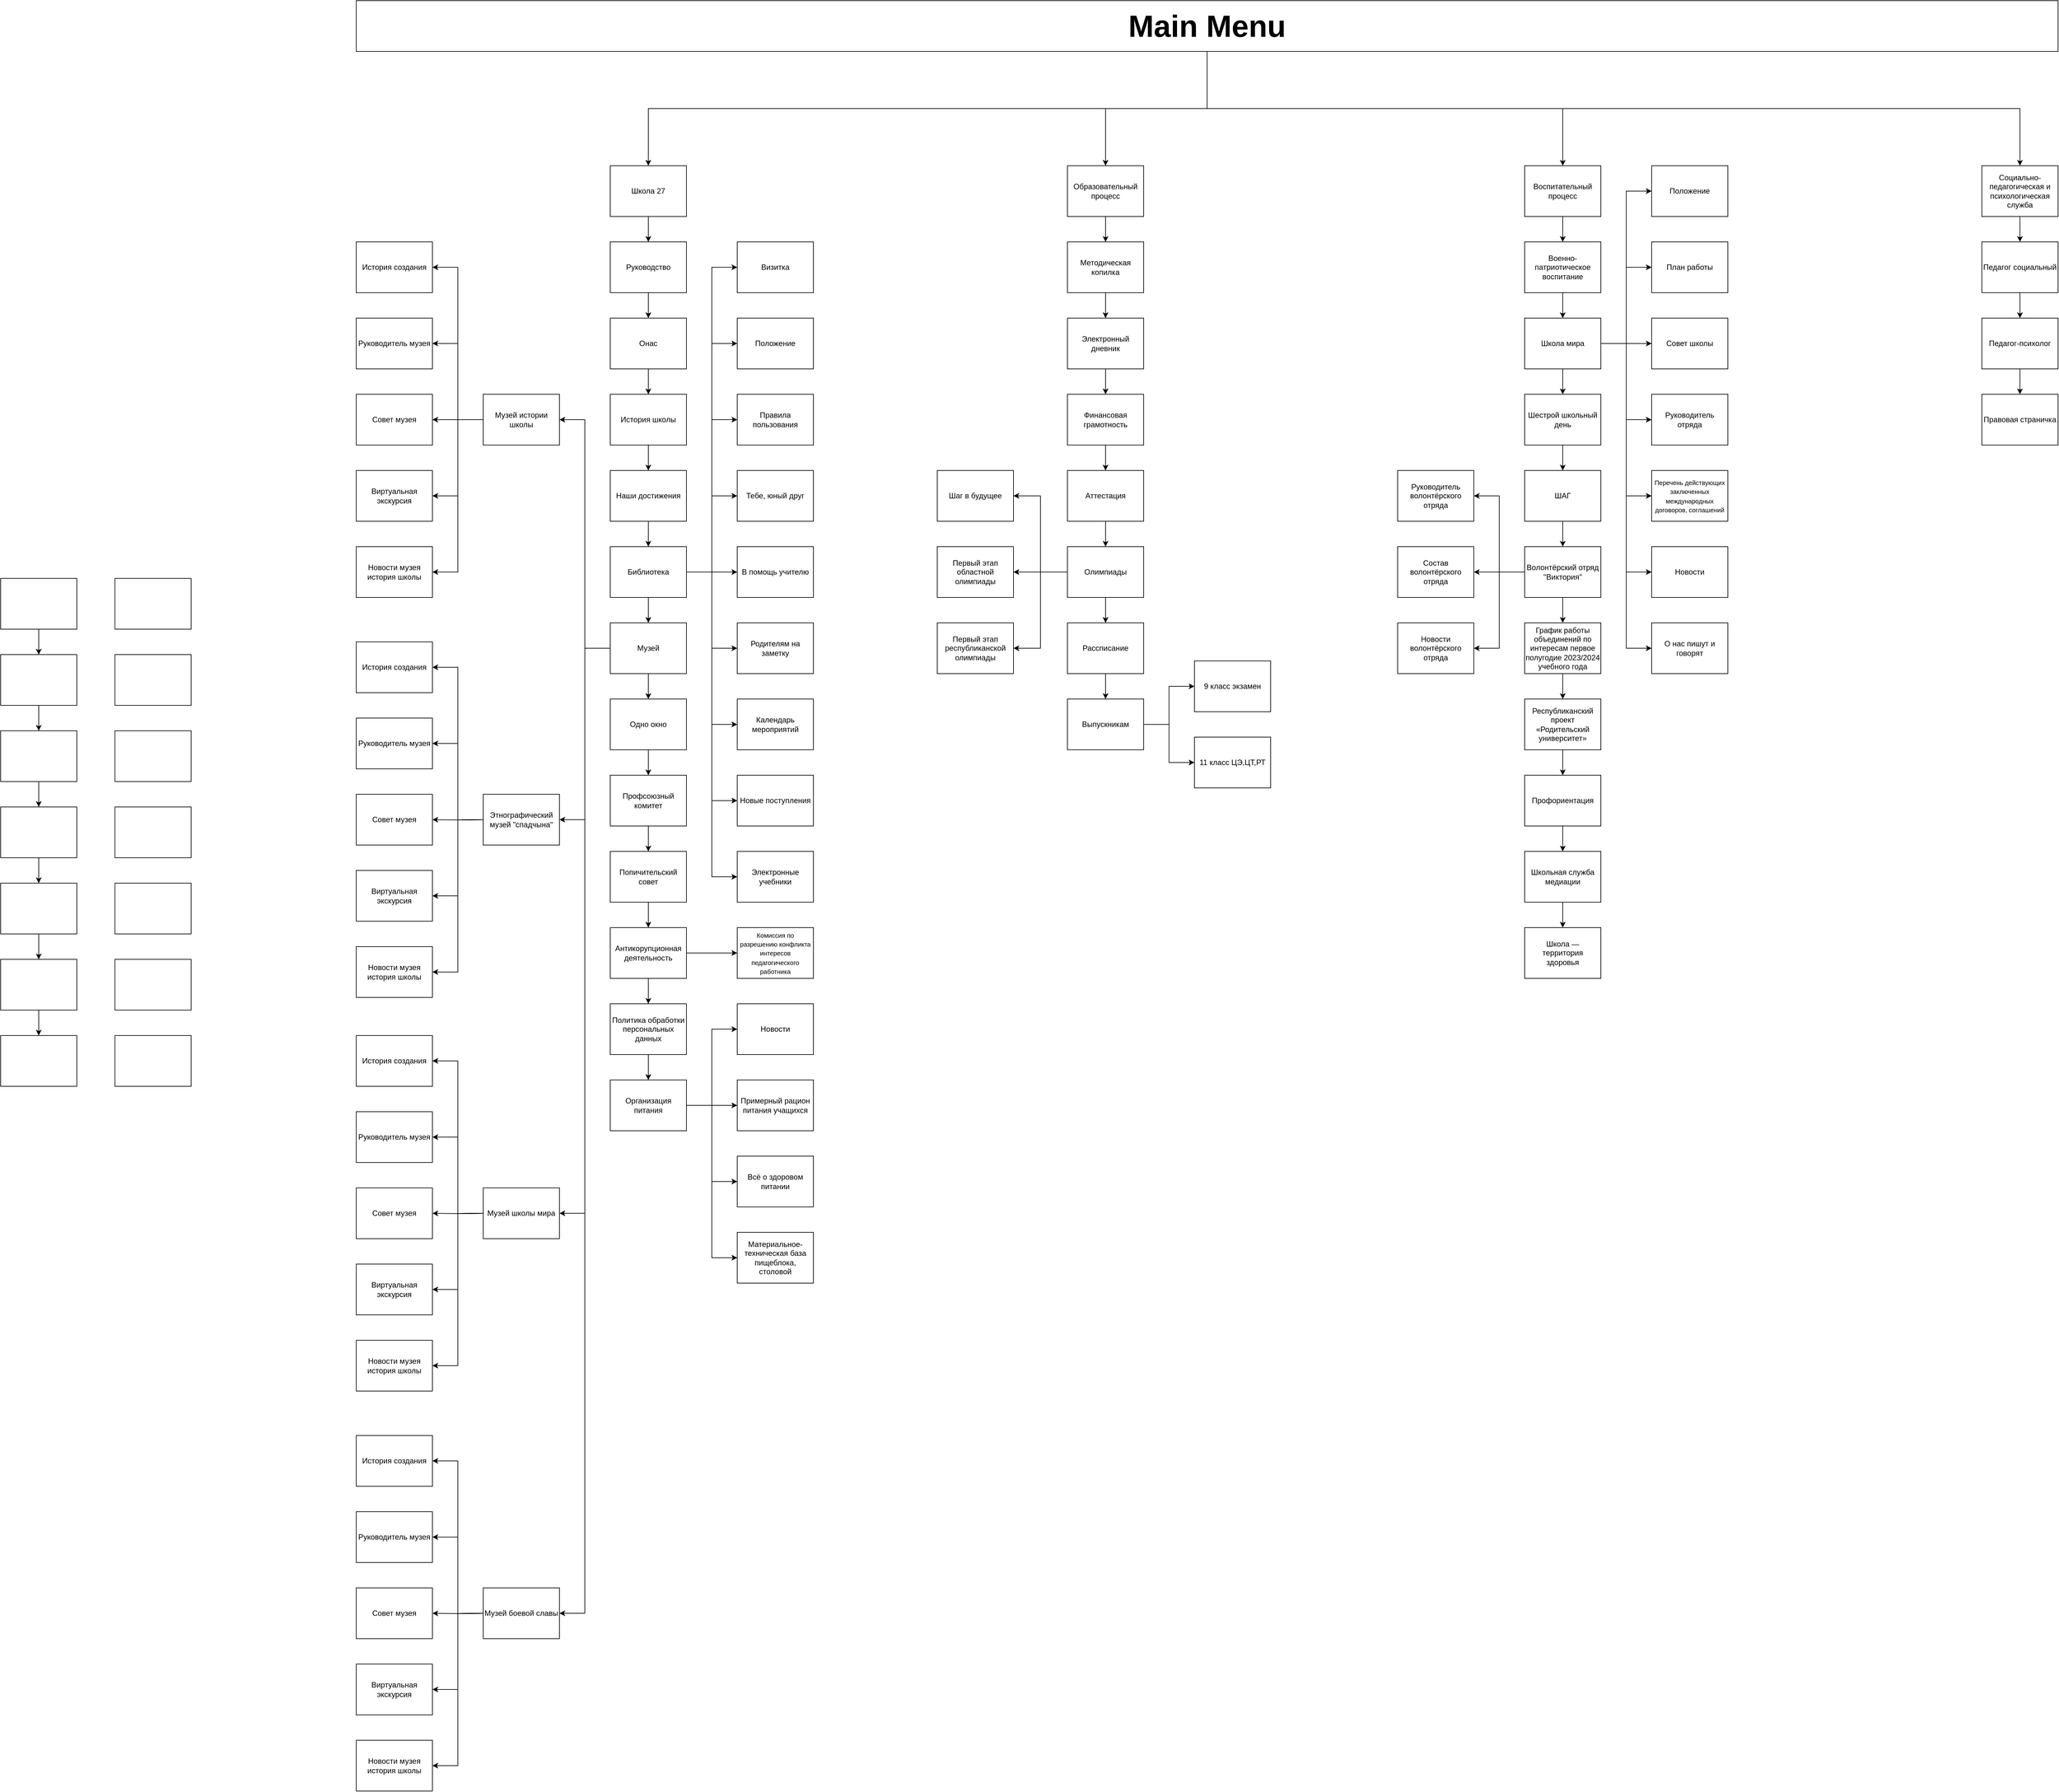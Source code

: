 <mxfile version="14.4.3" type="device" pages="3"><diagram id="i_PaTWoCbwLDPhtfXgpD" name="MainMenu"><mxGraphModel dx="8277" dy="4070" grid="1" gridSize="10" guides="1" tooltips="1" connect="1" arrows="1" fold="1" page="1" pageScale="1" pageWidth="827" pageHeight="1169" math="0" shadow="0"><root><mxCell id="0"/><mxCell id="1" parent="0"/><mxCell id="a9vdXgzzBsvyKvaMfOCl-3" style="edgeStyle=orthogonalEdgeStyle;rounded=0;orthogonalLoop=1;jettySize=auto;html=1;entryX=0.5;entryY=0;entryDx=0;entryDy=0;" edge="1" parent="1" source="a9vdXgzzBsvyKvaMfOCl-1" target="a9vdXgzzBsvyKvaMfOCl-2"><mxGeometry relative="1" as="geometry"/></mxCell><mxCell id="a9vdXgzzBsvyKvaMfOCl-1" value="Школа 27" style="rounded=0;whiteSpace=wrap;html=1;" vertex="1" parent="1"><mxGeometry x="400" y="320" width="120" height="80" as="geometry"/></mxCell><mxCell id="a9vdXgzzBsvyKvaMfOCl-5" style="edgeStyle=orthogonalEdgeStyle;rounded=0;orthogonalLoop=1;jettySize=auto;html=1;" edge="1" parent="1" source="a9vdXgzzBsvyKvaMfOCl-2" target="a9vdXgzzBsvyKvaMfOCl-4"><mxGeometry relative="1" as="geometry"/></mxCell><mxCell id="a9vdXgzzBsvyKvaMfOCl-2" value="Руководство" style="rounded=0;whiteSpace=wrap;html=1;" vertex="1" parent="1"><mxGeometry x="400" y="440" width="120" height="80" as="geometry"/></mxCell><mxCell id="a9vdXgzzBsvyKvaMfOCl-11" style="edgeStyle=orthogonalEdgeStyle;rounded=0;orthogonalLoop=1;jettySize=auto;html=1;entryX=0.5;entryY=0;entryDx=0;entryDy=0;" edge="1" parent="1" source="a9vdXgzzBsvyKvaMfOCl-4" target="a9vdXgzzBsvyKvaMfOCl-7"><mxGeometry relative="1" as="geometry"/></mxCell><mxCell id="a9vdXgzzBsvyKvaMfOCl-4" value="Онас" style="rounded=0;whiteSpace=wrap;html=1;" vertex="1" parent="1"><mxGeometry x="400" y="560" width="120" height="80" as="geometry"/></mxCell><mxCell id="a9vdXgzzBsvyKvaMfOCl-6" style="edgeStyle=orthogonalEdgeStyle;rounded=0;orthogonalLoop=1;jettySize=auto;html=1;entryX=0.5;entryY=0;entryDx=0;entryDy=0;" edge="1" parent="1" source="a9vdXgzzBsvyKvaMfOCl-7" target="a9vdXgzzBsvyKvaMfOCl-9"><mxGeometry relative="1" as="geometry"/></mxCell><mxCell id="a9vdXgzzBsvyKvaMfOCl-7" value="История школы" style="rounded=0;whiteSpace=wrap;html=1;" vertex="1" parent="1"><mxGeometry x="400" y="680" width="120" height="80" as="geometry"/></mxCell><mxCell id="a9vdXgzzBsvyKvaMfOCl-8" style="edgeStyle=orthogonalEdgeStyle;rounded=0;orthogonalLoop=1;jettySize=auto;html=1;" edge="1" parent="1" source="a9vdXgzzBsvyKvaMfOCl-9" target="a9vdXgzzBsvyKvaMfOCl-10"><mxGeometry relative="1" as="geometry"/></mxCell><mxCell id="a9vdXgzzBsvyKvaMfOCl-9" value="Наши достижения" style="rounded=0;whiteSpace=wrap;html=1;" vertex="1" parent="1"><mxGeometry x="400" y="800" width="120" height="80" as="geometry"/></mxCell><mxCell id="a9vdXgzzBsvyKvaMfOCl-43" style="edgeStyle=orthogonalEdgeStyle;rounded=0;orthogonalLoop=1;jettySize=auto;html=1;entryX=0.5;entryY=0;entryDx=0;entryDy=0;" edge="1" parent="1" source="a9vdXgzzBsvyKvaMfOCl-10" target="a9vdXgzzBsvyKvaMfOCl-33"><mxGeometry relative="1" as="geometry"/></mxCell><mxCell id="a9vdXgzzBsvyKvaMfOCl-70" style="edgeStyle=orthogonalEdgeStyle;rounded=0;orthogonalLoop=1;jettySize=auto;html=1;entryX=0;entryY=0.5;entryDx=0;entryDy=0;" edge="1" parent="1" source="a9vdXgzzBsvyKvaMfOCl-10" target="a9vdXgzzBsvyKvaMfOCl-21"><mxGeometry relative="1" as="geometry"/></mxCell><mxCell id="a9vdXgzzBsvyKvaMfOCl-71" style="edgeStyle=orthogonalEdgeStyle;rounded=0;orthogonalLoop=1;jettySize=auto;html=1;entryX=0;entryY=0.5;entryDx=0;entryDy=0;" edge="1" parent="1" source="a9vdXgzzBsvyKvaMfOCl-10" target="a9vdXgzzBsvyKvaMfOCl-18"><mxGeometry relative="1" as="geometry"/></mxCell><mxCell id="a9vdXgzzBsvyKvaMfOCl-72" style="edgeStyle=orthogonalEdgeStyle;rounded=0;orthogonalLoop=1;jettySize=auto;html=1;entryX=0;entryY=0.5;entryDx=0;entryDy=0;" edge="1" parent="1" source="a9vdXgzzBsvyKvaMfOCl-10" target="a9vdXgzzBsvyKvaMfOCl-17"><mxGeometry relative="1" as="geometry"/></mxCell><mxCell id="a9vdXgzzBsvyKvaMfOCl-73" style="edgeStyle=orthogonalEdgeStyle;rounded=0;orthogonalLoop=1;jettySize=auto;html=1;entryX=0;entryY=0.5;entryDx=0;entryDy=0;" edge="1" parent="1" source="a9vdXgzzBsvyKvaMfOCl-10" target="a9vdXgzzBsvyKvaMfOCl-14"><mxGeometry relative="1" as="geometry"/></mxCell><mxCell id="a9vdXgzzBsvyKvaMfOCl-74" style="edgeStyle=orthogonalEdgeStyle;rounded=0;orthogonalLoop=1;jettySize=auto;html=1;entryX=0;entryY=0.5;entryDx=0;entryDy=0;" edge="1" parent="1" source="a9vdXgzzBsvyKvaMfOCl-10" target="a9vdXgzzBsvyKvaMfOCl-12"><mxGeometry relative="1" as="geometry"/></mxCell><mxCell id="a9vdXgzzBsvyKvaMfOCl-75" style="edgeStyle=orthogonalEdgeStyle;rounded=0;orthogonalLoop=1;jettySize=auto;html=1;entryX=0;entryY=0.5;entryDx=0;entryDy=0;" edge="1" parent="1" source="a9vdXgzzBsvyKvaMfOCl-10" target="a9vdXgzzBsvyKvaMfOCl-23"><mxGeometry relative="1" as="geometry"/></mxCell><mxCell id="a9vdXgzzBsvyKvaMfOCl-76" style="edgeStyle=orthogonalEdgeStyle;rounded=0;orthogonalLoop=1;jettySize=auto;html=1;entryX=0;entryY=0.5;entryDx=0;entryDy=0;" edge="1" parent="1" source="a9vdXgzzBsvyKvaMfOCl-10" target="a9vdXgzzBsvyKvaMfOCl-25"><mxGeometry relative="1" as="geometry"/></mxCell><mxCell id="a9vdXgzzBsvyKvaMfOCl-77" style="edgeStyle=orthogonalEdgeStyle;rounded=0;orthogonalLoop=1;jettySize=auto;html=1;entryX=0;entryY=0.5;entryDx=0;entryDy=0;" edge="1" parent="1" source="a9vdXgzzBsvyKvaMfOCl-10" target="a9vdXgzzBsvyKvaMfOCl-26"><mxGeometry relative="1" as="geometry"/></mxCell><mxCell id="a9vdXgzzBsvyKvaMfOCl-78" style="edgeStyle=orthogonalEdgeStyle;rounded=0;orthogonalLoop=1;jettySize=auto;html=1;entryX=0;entryY=0.5;entryDx=0;entryDy=0;" edge="1" parent="1" source="a9vdXgzzBsvyKvaMfOCl-10" target="a9vdXgzzBsvyKvaMfOCl-28"><mxGeometry relative="1" as="geometry"/></mxCell><mxCell id="a9vdXgzzBsvyKvaMfOCl-10" value="Библиотека" style="rounded=0;whiteSpace=wrap;html=1;" vertex="1" parent="1"><mxGeometry x="400" y="920" width="120" height="80" as="geometry"/></mxCell><mxCell id="a9vdXgzzBsvyKvaMfOCl-12" value="Визитка" style="rounded=0;whiteSpace=wrap;html=1;" vertex="1" parent="1"><mxGeometry x="600" y="440" width="120" height="80" as="geometry"/></mxCell><mxCell id="a9vdXgzzBsvyKvaMfOCl-14" value="Положение" style="rounded=0;whiteSpace=wrap;html=1;" vertex="1" parent="1"><mxGeometry x="600" y="560" width="120" height="80" as="geometry"/></mxCell><mxCell id="a9vdXgzzBsvyKvaMfOCl-17" value="Правила пользования" style="rounded=0;whiteSpace=wrap;html=1;" vertex="1" parent="1"><mxGeometry x="600" y="680" width="120" height="80" as="geometry"/></mxCell><mxCell id="a9vdXgzzBsvyKvaMfOCl-18" value="Тебе, юный друг" style="rounded=0;whiteSpace=wrap;html=1;" vertex="1" parent="1"><mxGeometry x="600" y="800" width="120" height="80" as="geometry"/></mxCell><mxCell id="a9vdXgzzBsvyKvaMfOCl-21" value="В помощь учителю" style="rounded=0;whiteSpace=wrap;html=1;" vertex="1" parent="1"><mxGeometry x="600" y="920" width="120" height="80" as="geometry"/></mxCell><mxCell id="a9vdXgzzBsvyKvaMfOCl-23" value="Родителям на заметку" style="rounded=0;whiteSpace=wrap;html=1;" vertex="1" parent="1"><mxGeometry x="600" y="1040" width="120" height="80" as="geometry"/></mxCell><mxCell id="a9vdXgzzBsvyKvaMfOCl-25" value="Календарь мероприятий" style="rounded=0;whiteSpace=wrap;html=1;" vertex="1" parent="1"><mxGeometry x="600" y="1160" width="120" height="80" as="geometry"/></mxCell><mxCell id="a9vdXgzzBsvyKvaMfOCl-26" value="Новые поступления" style="rounded=0;whiteSpace=wrap;html=1;" vertex="1" parent="1"><mxGeometry x="600" y="1280" width="120" height="80" as="geometry"/></mxCell><mxCell id="a9vdXgzzBsvyKvaMfOCl-28" value="Электронные учебники" style="rounded=0;whiteSpace=wrap;html=1;" vertex="1" parent="1"><mxGeometry x="600" y="1400" width="120" height="80" as="geometry"/></mxCell><mxCell id="a9vdXgzzBsvyKvaMfOCl-32" style="edgeStyle=orthogonalEdgeStyle;rounded=0;orthogonalLoop=1;jettySize=auto;html=1;entryX=0.5;entryY=0;entryDx=0;entryDy=0;" edge="1" parent="1" source="a9vdXgzzBsvyKvaMfOCl-33" target="a9vdXgzzBsvyKvaMfOCl-35"><mxGeometry relative="1" as="geometry"/></mxCell><mxCell id="a9vdXgzzBsvyKvaMfOCl-66" style="edgeStyle=orthogonalEdgeStyle;rounded=0;orthogonalLoop=1;jettySize=auto;html=1;entryX=1;entryY=0.5;entryDx=0;entryDy=0;" edge="1" parent="1" source="a9vdXgzzBsvyKvaMfOCl-33" target="a9vdXgzzBsvyKvaMfOCl-60"><mxGeometry relative="1" as="geometry"/></mxCell><mxCell id="a9vdXgzzBsvyKvaMfOCl-67" style="edgeStyle=orthogonalEdgeStyle;rounded=0;orthogonalLoop=1;jettySize=auto;html=1;entryX=1;entryY=0.5;entryDx=0;entryDy=0;" edge="1" parent="1" source="a9vdXgzzBsvyKvaMfOCl-33" target="a9vdXgzzBsvyKvaMfOCl-62"><mxGeometry relative="1" as="geometry"/></mxCell><mxCell id="a9vdXgzzBsvyKvaMfOCl-136" style="edgeStyle=orthogonalEdgeStyle;rounded=0;orthogonalLoop=1;jettySize=auto;html=1;entryX=1;entryY=0.5;entryDx=0;entryDy=0;" edge="1" parent="1" source="a9vdXgzzBsvyKvaMfOCl-33" target="a9vdXgzzBsvyKvaMfOCl-119"><mxGeometry relative="1" as="geometry"/></mxCell><mxCell id="a9vdXgzzBsvyKvaMfOCl-137" style="edgeStyle=orthogonalEdgeStyle;rounded=0;orthogonalLoop=1;jettySize=auto;html=1;entryX=1;entryY=0.5;entryDx=0;entryDy=0;" edge="1" parent="1" source="a9vdXgzzBsvyKvaMfOCl-33" target="a9vdXgzzBsvyKvaMfOCl-125"><mxGeometry relative="1" as="geometry"/></mxCell><mxCell id="a9vdXgzzBsvyKvaMfOCl-33" value="Музей" style="rounded=0;whiteSpace=wrap;html=1;" vertex="1" parent="1"><mxGeometry x="400" y="1040" width="120" height="80" as="geometry"/></mxCell><mxCell id="a9vdXgzzBsvyKvaMfOCl-34" style="edgeStyle=orthogonalEdgeStyle;rounded=0;orthogonalLoop=1;jettySize=auto;html=1;" edge="1" parent="1" source="a9vdXgzzBsvyKvaMfOCl-35" target="a9vdXgzzBsvyKvaMfOCl-37"><mxGeometry relative="1" as="geometry"/></mxCell><mxCell id="a9vdXgzzBsvyKvaMfOCl-35" value="Одно окно" style="rounded=0;whiteSpace=wrap;html=1;" vertex="1" parent="1"><mxGeometry x="400" y="1160" width="120" height="80" as="geometry"/></mxCell><mxCell id="a9vdXgzzBsvyKvaMfOCl-36" style="edgeStyle=orthogonalEdgeStyle;rounded=0;orthogonalLoop=1;jettySize=auto;html=1;entryX=0.5;entryY=0;entryDx=0;entryDy=0;" edge="1" parent="1" source="a9vdXgzzBsvyKvaMfOCl-37" target="a9vdXgzzBsvyKvaMfOCl-39"><mxGeometry relative="1" as="geometry"/></mxCell><mxCell id="a9vdXgzzBsvyKvaMfOCl-37" value="Профсоюзный комитет" style="rounded=0;whiteSpace=wrap;html=1;" vertex="1" parent="1"><mxGeometry x="400" y="1280" width="120" height="80" as="geometry"/></mxCell><mxCell id="a9vdXgzzBsvyKvaMfOCl-38" style="edgeStyle=orthogonalEdgeStyle;rounded=0;orthogonalLoop=1;jettySize=auto;html=1;entryX=0.5;entryY=0;entryDx=0;entryDy=0;" edge="1" parent="1" source="a9vdXgzzBsvyKvaMfOCl-39" target="a9vdXgzzBsvyKvaMfOCl-41"><mxGeometry relative="1" as="geometry"/></mxCell><mxCell id="a9vdXgzzBsvyKvaMfOCl-39" value="Попичительский совет" style="rounded=0;whiteSpace=wrap;html=1;" vertex="1" parent="1"><mxGeometry x="400" y="1400" width="120" height="80" as="geometry"/></mxCell><mxCell id="a9vdXgzzBsvyKvaMfOCl-40" style="edgeStyle=orthogonalEdgeStyle;rounded=0;orthogonalLoop=1;jettySize=auto;html=1;" edge="1" parent="1" source="a9vdXgzzBsvyKvaMfOCl-41" target="a9vdXgzzBsvyKvaMfOCl-42"><mxGeometry relative="1" as="geometry"/></mxCell><mxCell id="a9vdXgzzBsvyKvaMfOCl-170" style="edgeStyle=orthogonalEdgeStyle;rounded=0;orthogonalLoop=1;jettySize=auto;html=1;entryX=0;entryY=0.5;entryDx=0;entryDy=0;" edge="1" parent="1" source="a9vdXgzzBsvyKvaMfOCl-41" target="a9vdXgzzBsvyKvaMfOCl-169"><mxGeometry relative="1" as="geometry"/></mxCell><mxCell id="a9vdXgzzBsvyKvaMfOCl-41" value="Антикорупционная деятельность" style="rounded=0;whiteSpace=wrap;html=1;" vertex="1" parent="1"><mxGeometry x="400" y="1520" width="120" height="80" as="geometry"/></mxCell><mxCell id="a9vdXgzzBsvyKvaMfOCl-45" style="edgeStyle=orthogonalEdgeStyle;rounded=0;orthogonalLoop=1;jettySize=auto;html=1;entryX=0.5;entryY=0;entryDx=0;entryDy=0;" edge="1" parent="1" source="a9vdXgzzBsvyKvaMfOCl-42" target="a9vdXgzzBsvyKvaMfOCl-44"><mxGeometry relative="1" as="geometry"/></mxCell><mxCell id="a9vdXgzzBsvyKvaMfOCl-42" value="Политика обработки персональных данных" style="rounded=0;whiteSpace=wrap;html=1;" vertex="1" parent="1"><mxGeometry x="400" y="1640" width="120" height="80" as="geometry"/></mxCell><mxCell id="a9vdXgzzBsvyKvaMfOCl-178" style="edgeStyle=orthogonalEdgeStyle;rounded=0;orthogonalLoop=1;jettySize=auto;html=1;entryX=0;entryY=0.5;entryDx=0;entryDy=0;" edge="1" parent="1" source="a9vdXgzzBsvyKvaMfOCl-44" target="a9vdXgzzBsvyKvaMfOCl-172"><mxGeometry relative="1" as="geometry"/></mxCell><mxCell id="a9vdXgzzBsvyKvaMfOCl-179" style="edgeStyle=orthogonalEdgeStyle;rounded=0;orthogonalLoop=1;jettySize=auto;html=1;" edge="1" parent="1" source="a9vdXgzzBsvyKvaMfOCl-44" target="a9vdXgzzBsvyKvaMfOCl-174"><mxGeometry relative="1" as="geometry"/></mxCell><mxCell id="a9vdXgzzBsvyKvaMfOCl-180" style="edgeStyle=orthogonalEdgeStyle;rounded=0;orthogonalLoop=1;jettySize=auto;html=1;entryX=0;entryY=0.5;entryDx=0;entryDy=0;" edge="1" parent="1" source="a9vdXgzzBsvyKvaMfOCl-44" target="a9vdXgzzBsvyKvaMfOCl-176"><mxGeometry relative="1" as="geometry"/></mxCell><mxCell id="a9vdXgzzBsvyKvaMfOCl-181" style="edgeStyle=orthogonalEdgeStyle;rounded=0;orthogonalLoop=1;jettySize=auto;html=1;entryX=0;entryY=0.5;entryDx=0;entryDy=0;" edge="1" parent="1" source="a9vdXgzzBsvyKvaMfOCl-44" target="a9vdXgzzBsvyKvaMfOCl-177"><mxGeometry relative="1" as="geometry"/></mxCell><mxCell id="a9vdXgzzBsvyKvaMfOCl-44" value="Организация питания" style="rounded=0;whiteSpace=wrap;html=1;" vertex="1" parent="1"><mxGeometry x="400" y="1760" width="120" height="80" as="geometry"/></mxCell><mxCell id="a9vdXgzzBsvyKvaMfOCl-46" style="edgeStyle=orthogonalEdgeStyle;rounded=0;orthogonalLoop=1;jettySize=auto;html=1;entryX=0.5;entryY=0;entryDx=0;entryDy=0;" edge="1" parent="1" source="a9vdXgzzBsvyKvaMfOCl-47" target="a9vdXgzzBsvyKvaMfOCl-49"><mxGeometry relative="1" as="geometry"/></mxCell><mxCell id="a9vdXgzzBsvyKvaMfOCl-47" value="" style="rounded=0;whiteSpace=wrap;html=1;" vertex="1" parent="1"><mxGeometry x="-560" y="970" width="120" height="80" as="geometry"/></mxCell><mxCell id="a9vdXgzzBsvyKvaMfOCl-48" style="edgeStyle=orthogonalEdgeStyle;rounded=0;orthogonalLoop=1;jettySize=auto;html=1;" edge="1" parent="1" source="a9vdXgzzBsvyKvaMfOCl-49" target="a9vdXgzzBsvyKvaMfOCl-51"><mxGeometry relative="1" as="geometry"/></mxCell><mxCell id="a9vdXgzzBsvyKvaMfOCl-49" value="" style="rounded=0;whiteSpace=wrap;html=1;" vertex="1" parent="1"><mxGeometry x="-560" y="1090" width="120" height="80" as="geometry"/></mxCell><mxCell id="a9vdXgzzBsvyKvaMfOCl-50" style="edgeStyle=orthogonalEdgeStyle;rounded=0;orthogonalLoop=1;jettySize=auto;html=1;entryX=0.5;entryY=0;entryDx=0;entryDy=0;" edge="1" parent="1" source="a9vdXgzzBsvyKvaMfOCl-51" target="a9vdXgzzBsvyKvaMfOCl-53"><mxGeometry relative="1" as="geometry"/></mxCell><mxCell id="a9vdXgzzBsvyKvaMfOCl-51" value="" style="rounded=0;whiteSpace=wrap;html=1;" vertex="1" parent="1"><mxGeometry x="-560" y="1210" width="120" height="80" as="geometry"/></mxCell><mxCell id="a9vdXgzzBsvyKvaMfOCl-52" style="edgeStyle=orthogonalEdgeStyle;rounded=0;orthogonalLoop=1;jettySize=auto;html=1;entryX=0.5;entryY=0;entryDx=0;entryDy=0;" edge="1" parent="1" source="a9vdXgzzBsvyKvaMfOCl-53" target="a9vdXgzzBsvyKvaMfOCl-55"><mxGeometry relative="1" as="geometry"/></mxCell><mxCell id="a9vdXgzzBsvyKvaMfOCl-53" value="" style="rounded=0;whiteSpace=wrap;html=1;" vertex="1" parent="1"><mxGeometry x="-560" y="1330" width="120" height="80" as="geometry"/></mxCell><mxCell id="a9vdXgzzBsvyKvaMfOCl-54" style="edgeStyle=orthogonalEdgeStyle;rounded=0;orthogonalLoop=1;jettySize=auto;html=1;" edge="1" parent="1" source="a9vdXgzzBsvyKvaMfOCl-55" target="a9vdXgzzBsvyKvaMfOCl-57"><mxGeometry relative="1" as="geometry"/></mxCell><mxCell id="a9vdXgzzBsvyKvaMfOCl-55" value="" style="rounded=0;whiteSpace=wrap;html=1;" vertex="1" parent="1"><mxGeometry x="-560" y="1450" width="120" height="80" as="geometry"/></mxCell><mxCell id="a9vdXgzzBsvyKvaMfOCl-56" style="edgeStyle=orthogonalEdgeStyle;rounded=0;orthogonalLoop=1;jettySize=auto;html=1;entryX=0.5;entryY=0;entryDx=0;entryDy=0;" edge="1" parent="1" source="a9vdXgzzBsvyKvaMfOCl-57" target="a9vdXgzzBsvyKvaMfOCl-58"><mxGeometry relative="1" as="geometry"/></mxCell><mxCell id="a9vdXgzzBsvyKvaMfOCl-57" value="" style="rounded=0;whiteSpace=wrap;html=1;" vertex="1" parent="1"><mxGeometry x="-560" y="1570" width="120" height="80" as="geometry"/></mxCell><mxCell id="a9vdXgzzBsvyKvaMfOCl-58" value="" style="rounded=0;whiteSpace=wrap;html=1;" vertex="1" parent="1"><mxGeometry x="-560" y="1690" width="120" height="80" as="geometry"/></mxCell><mxCell id="a9vdXgzzBsvyKvaMfOCl-88" style="edgeStyle=orthogonalEdgeStyle;rounded=0;orthogonalLoop=1;jettySize=auto;html=1;entryX=1;entryY=0.5;entryDx=0;entryDy=0;" edge="1" parent="1" source="a9vdXgzzBsvyKvaMfOCl-60" target="a9vdXgzzBsvyKvaMfOCl-84"><mxGeometry relative="1" as="geometry"/></mxCell><mxCell id="a9vdXgzzBsvyKvaMfOCl-89" style="edgeStyle=orthogonalEdgeStyle;rounded=0;orthogonalLoop=1;jettySize=auto;html=1;entryX=1;entryY=0.5;entryDx=0;entryDy=0;" edge="1" parent="1" source="a9vdXgzzBsvyKvaMfOCl-60" target="a9vdXgzzBsvyKvaMfOCl-82"><mxGeometry relative="1" as="geometry"/></mxCell><mxCell id="a9vdXgzzBsvyKvaMfOCl-90" style="edgeStyle=orthogonalEdgeStyle;rounded=0;orthogonalLoop=1;jettySize=auto;html=1;entryX=1;entryY=0.5;entryDx=0;entryDy=0;" edge="1" parent="1" source="a9vdXgzzBsvyKvaMfOCl-60" target="a9vdXgzzBsvyKvaMfOCl-80"><mxGeometry relative="1" as="geometry"/></mxCell><mxCell id="a9vdXgzzBsvyKvaMfOCl-91" style="edgeStyle=orthogonalEdgeStyle;rounded=0;orthogonalLoop=1;jettySize=auto;html=1;entryX=1;entryY=0.5;entryDx=0;entryDy=0;" edge="1" parent="1" source="a9vdXgzzBsvyKvaMfOCl-60" target="a9vdXgzzBsvyKvaMfOCl-86"><mxGeometry relative="1" as="geometry"/></mxCell><mxCell id="a9vdXgzzBsvyKvaMfOCl-92" style="edgeStyle=orthogonalEdgeStyle;rounded=0;orthogonalLoop=1;jettySize=auto;html=1;entryX=1;entryY=0.5;entryDx=0;entryDy=0;" edge="1" parent="1" source="a9vdXgzzBsvyKvaMfOCl-60" target="a9vdXgzzBsvyKvaMfOCl-87"><mxGeometry relative="1" as="geometry"/></mxCell><mxCell id="a9vdXgzzBsvyKvaMfOCl-60" value="Музей истории школы" style="rounded=0;whiteSpace=wrap;html=1;" vertex="1" parent="1"><mxGeometry x="200" y="680" width="120" height="80" as="geometry"/></mxCell><mxCell id="a9vdXgzzBsvyKvaMfOCl-62" value="Этнографический музей &quot;спадчына&quot;" style="rounded=0;whiteSpace=wrap;html=1;" vertex="1" parent="1"><mxGeometry x="200" y="1310" width="120" height="80" as="geometry"/></mxCell><mxCell id="a9vdXgzzBsvyKvaMfOCl-80" value="История создания" style="rounded=0;whiteSpace=wrap;html=1;" vertex="1" parent="1"><mxGeometry y="440" width="120" height="80" as="geometry"/></mxCell><mxCell id="a9vdXgzzBsvyKvaMfOCl-82" value="Руководитель музея" style="rounded=0;whiteSpace=wrap;html=1;" vertex="1" parent="1"><mxGeometry y="560" width="120" height="80" as="geometry"/></mxCell><mxCell id="a9vdXgzzBsvyKvaMfOCl-84" value="Совет музея" style="rounded=0;whiteSpace=wrap;html=1;" vertex="1" parent="1"><mxGeometry y="680" width="120" height="80" as="geometry"/></mxCell><mxCell id="a9vdXgzzBsvyKvaMfOCl-86" value="Виртуальная экскурсия" style="rounded=0;whiteSpace=wrap;html=1;" vertex="1" parent="1"><mxGeometry y="800" width="120" height="80" as="geometry"/></mxCell><mxCell id="a9vdXgzzBsvyKvaMfOCl-87" value="Новости музея история школы" style="rounded=0;whiteSpace=wrap;html=1;" vertex="1" parent="1"><mxGeometry y="920" width="120" height="80" as="geometry"/></mxCell><mxCell id="a9vdXgzzBsvyKvaMfOCl-119" value="Музей школы мира" style="rounded=0;whiteSpace=wrap;html=1;" vertex="1" parent="1"><mxGeometry x="200" y="1930" width="120" height="80" as="geometry"/></mxCell><mxCell id="a9vdXgzzBsvyKvaMfOCl-125" value="Музей боевой славы" style="rounded=0;whiteSpace=wrap;html=1;" vertex="1" parent="1"><mxGeometry x="200" y="2560" width="120" height="80" as="geometry"/></mxCell><mxCell id="a9vdXgzzBsvyKvaMfOCl-138" style="edgeStyle=orthogonalEdgeStyle;rounded=0;orthogonalLoop=1;jettySize=auto;html=1;entryX=1;entryY=0.5;entryDx=0;entryDy=0;" edge="1" parent="1" target="a9vdXgzzBsvyKvaMfOCl-145"><mxGeometry relative="1" as="geometry"><mxPoint x="200" y="1350" as="sourcePoint"/></mxGeometry></mxCell><mxCell id="a9vdXgzzBsvyKvaMfOCl-139" style="edgeStyle=orthogonalEdgeStyle;rounded=0;orthogonalLoop=1;jettySize=auto;html=1;entryX=1;entryY=0.5;entryDx=0;entryDy=0;" edge="1" parent="1" target="a9vdXgzzBsvyKvaMfOCl-144"><mxGeometry relative="1" as="geometry"><mxPoint x="200" y="1350" as="sourcePoint"/></mxGeometry></mxCell><mxCell id="a9vdXgzzBsvyKvaMfOCl-140" style="edgeStyle=orthogonalEdgeStyle;rounded=0;orthogonalLoop=1;jettySize=auto;html=1;entryX=1;entryY=0.5;entryDx=0;entryDy=0;" edge="1" parent="1" target="a9vdXgzzBsvyKvaMfOCl-143"><mxGeometry relative="1" as="geometry"><mxPoint x="200" y="1350" as="sourcePoint"/></mxGeometry></mxCell><mxCell id="a9vdXgzzBsvyKvaMfOCl-141" style="edgeStyle=orthogonalEdgeStyle;rounded=0;orthogonalLoop=1;jettySize=auto;html=1;entryX=1;entryY=0.5;entryDx=0;entryDy=0;" edge="1" parent="1" target="a9vdXgzzBsvyKvaMfOCl-146"><mxGeometry relative="1" as="geometry"><mxPoint x="200" y="1350" as="sourcePoint"/></mxGeometry></mxCell><mxCell id="a9vdXgzzBsvyKvaMfOCl-142" style="edgeStyle=orthogonalEdgeStyle;rounded=0;orthogonalLoop=1;jettySize=auto;html=1;entryX=1;entryY=0.5;entryDx=0;entryDy=0;" edge="1" parent="1" target="a9vdXgzzBsvyKvaMfOCl-147"><mxGeometry relative="1" as="geometry"><mxPoint x="200" y="1350" as="sourcePoint"/></mxGeometry></mxCell><mxCell id="a9vdXgzzBsvyKvaMfOCl-143" value="История создания" style="rounded=0;whiteSpace=wrap;html=1;" vertex="1" parent="1"><mxGeometry y="1070" width="120" height="80" as="geometry"/></mxCell><mxCell id="a9vdXgzzBsvyKvaMfOCl-144" value="Руководитель музея" style="rounded=0;whiteSpace=wrap;html=1;" vertex="1" parent="1"><mxGeometry y="1190" width="120" height="80" as="geometry"/></mxCell><mxCell id="a9vdXgzzBsvyKvaMfOCl-145" value="Совет музея" style="rounded=0;whiteSpace=wrap;html=1;" vertex="1" parent="1"><mxGeometry y="1310" width="120" height="80" as="geometry"/></mxCell><mxCell id="a9vdXgzzBsvyKvaMfOCl-146" value="Виртуальная экскурсия" style="rounded=0;whiteSpace=wrap;html=1;" vertex="1" parent="1"><mxGeometry y="1430" width="120" height="80" as="geometry"/></mxCell><mxCell id="a9vdXgzzBsvyKvaMfOCl-147" value="Новости музея история школы" style="rounded=0;whiteSpace=wrap;html=1;" vertex="1" parent="1"><mxGeometry y="1550" width="120" height="80" as="geometry"/></mxCell><mxCell id="a9vdXgzzBsvyKvaMfOCl-148" style="edgeStyle=orthogonalEdgeStyle;rounded=0;orthogonalLoop=1;jettySize=auto;html=1;entryX=1;entryY=0.5;entryDx=0;entryDy=0;" edge="1" parent="1" target="a9vdXgzzBsvyKvaMfOCl-155"><mxGeometry relative="1" as="geometry"><mxPoint x="200" y="1970" as="sourcePoint"/></mxGeometry></mxCell><mxCell id="a9vdXgzzBsvyKvaMfOCl-149" style="edgeStyle=orthogonalEdgeStyle;rounded=0;orthogonalLoop=1;jettySize=auto;html=1;entryX=1;entryY=0.5;entryDx=0;entryDy=0;" edge="1" parent="1" target="a9vdXgzzBsvyKvaMfOCl-154"><mxGeometry relative="1" as="geometry"><mxPoint x="200" y="1970" as="sourcePoint"/></mxGeometry></mxCell><mxCell id="a9vdXgzzBsvyKvaMfOCl-150" style="edgeStyle=orthogonalEdgeStyle;rounded=0;orthogonalLoop=1;jettySize=auto;html=1;entryX=1;entryY=0.5;entryDx=0;entryDy=0;" edge="1" parent="1" target="a9vdXgzzBsvyKvaMfOCl-153"><mxGeometry relative="1" as="geometry"><mxPoint x="200" y="1970" as="sourcePoint"/></mxGeometry></mxCell><mxCell id="a9vdXgzzBsvyKvaMfOCl-151" style="edgeStyle=orthogonalEdgeStyle;rounded=0;orthogonalLoop=1;jettySize=auto;html=1;entryX=1;entryY=0.5;entryDx=0;entryDy=0;" edge="1" parent="1" target="a9vdXgzzBsvyKvaMfOCl-156"><mxGeometry relative="1" as="geometry"><mxPoint x="200" y="1970" as="sourcePoint"/></mxGeometry></mxCell><mxCell id="a9vdXgzzBsvyKvaMfOCl-152" style="edgeStyle=orthogonalEdgeStyle;rounded=0;orthogonalLoop=1;jettySize=auto;html=1;entryX=1;entryY=0.5;entryDx=0;entryDy=0;" edge="1" parent="1" target="a9vdXgzzBsvyKvaMfOCl-157"><mxGeometry relative="1" as="geometry"><mxPoint x="200" y="1970" as="sourcePoint"/></mxGeometry></mxCell><mxCell id="a9vdXgzzBsvyKvaMfOCl-153" value="История создания" style="rounded=0;whiteSpace=wrap;html=1;" vertex="1" parent="1"><mxGeometry y="1690" width="120" height="80" as="geometry"/></mxCell><mxCell id="a9vdXgzzBsvyKvaMfOCl-154" value="Руководитель музея" style="rounded=0;whiteSpace=wrap;html=1;" vertex="1" parent="1"><mxGeometry y="1810" width="120" height="80" as="geometry"/></mxCell><mxCell id="a9vdXgzzBsvyKvaMfOCl-155" value="Совет музея" style="rounded=0;whiteSpace=wrap;html=1;" vertex="1" parent="1"><mxGeometry y="1930" width="120" height="80" as="geometry"/></mxCell><mxCell id="a9vdXgzzBsvyKvaMfOCl-156" value="Виртуальная экскурсия" style="rounded=0;whiteSpace=wrap;html=1;" vertex="1" parent="1"><mxGeometry y="2050" width="120" height="80" as="geometry"/></mxCell><mxCell id="a9vdXgzzBsvyKvaMfOCl-157" value="Новости музея история школы" style="rounded=0;whiteSpace=wrap;html=1;" vertex="1" parent="1"><mxGeometry y="2170" width="120" height="80" as="geometry"/></mxCell><mxCell id="a9vdXgzzBsvyKvaMfOCl-158" style="edgeStyle=orthogonalEdgeStyle;rounded=0;orthogonalLoop=1;jettySize=auto;html=1;entryX=1;entryY=0.5;entryDx=0;entryDy=0;" edge="1" parent="1" target="a9vdXgzzBsvyKvaMfOCl-165"><mxGeometry relative="1" as="geometry"><mxPoint x="200" y="2600" as="sourcePoint"/></mxGeometry></mxCell><mxCell id="a9vdXgzzBsvyKvaMfOCl-159" style="edgeStyle=orthogonalEdgeStyle;rounded=0;orthogonalLoop=1;jettySize=auto;html=1;entryX=1;entryY=0.5;entryDx=0;entryDy=0;" edge="1" parent="1" target="a9vdXgzzBsvyKvaMfOCl-164"><mxGeometry relative="1" as="geometry"><mxPoint x="200" y="2600" as="sourcePoint"/></mxGeometry></mxCell><mxCell id="a9vdXgzzBsvyKvaMfOCl-160" style="edgeStyle=orthogonalEdgeStyle;rounded=0;orthogonalLoop=1;jettySize=auto;html=1;entryX=1;entryY=0.5;entryDx=0;entryDy=0;" edge="1" parent="1" target="a9vdXgzzBsvyKvaMfOCl-163"><mxGeometry relative="1" as="geometry"><mxPoint x="200" y="2600" as="sourcePoint"/></mxGeometry></mxCell><mxCell id="a9vdXgzzBsvyKvaMfOCl-161" style="edgeStyle=orthogonalEdgeStyle;rounded=0;orthogonalLoop=1;jettySize=auto;html=1;entryX=1;entryY=0.5;entryDx=0;entryDy=0;" edge="1" parent="1" target="a9vdXgzzBsvyKvaMfOCl-166"><mxGeometry relative="1" as="geometry"><mxPoint x="200" y="2600" as="sourcePoint"/></mxGeometry></mxCell><mxCell id="a9vdXgzzBsvyKvaMfOCl-162" style="edgeStyle=orthogonalEdgeStyle;rounded=0;orthogonalLoop=1;jettySize=auto;html=1;entryX=1;entryY=0.5;entryDx=0;entryDy=0;" edge="1" parent="1" target="a9vdXgzzBsvyKvaMfOCl-167"><mxGeometry relative="1" as="geometry"><mxPoint x="200" y="2600" as="sourcePoint"/></mxGeometry></mxCell><mxCell id="a9vdXgzzBsvyKvaMfOCl-163" value="История создания" style="rounded=0;whiteSpace=wrap;html=1;" vertex="1" parent="1"><mxGeometry y="2320" width="120" height="80" as="geometry"/></mxCell><mxCell id="a9vdXgzzBsvyKvaMfOCl-164" value="Руководитель музея" style="rounded=0;whiteSpace=wrap;html=1;" vertex="1" parent="1"><mxGeometry y="2440" width="120" height="80" as="geometry"/></mxCell><mxCell id="a9vdXgzzBsvyKvaMfOCl-165" value="Совет музея" style="rounded=0;whiteSpace=wrap;html=1;" vertex="1" parent="1"><mxGeometry y="2560" width="120" height="80" as="geometry"/></mxCell><mxCell id="a9vdXgzzBsvyKvaMfOCl-166" value="Виртуальная экскурсия" style="rounded=0;whiteSpace=wrap;html=1;" vertex="1" parent="1"><mxGeometry y="2680" width="120" height="80" as="geometry"/></mxCell><mxCell id="a9vdXgzzBsvyKvaMfOCl-167" value="Новости музея история школы" style="rounded=0;whiteSpace=wrap;html=1;" vertex="1" parent="1"><mxGeometry y="2800" width="120" height="80" as="geometry"/></mxCell><mxCell id="a9vdXgzzBsvyKvaMfOCl-169" value="&lt;font style=&quot;font-size: 10px&quot;&gt;Комиссия по разрешению конфликта интересов педагогического работника&lt;/font&gt;" style="rounded=0;whiteSpace=wrap;html=1;" vertex="1" parent="1"><mxGeometry x="600" y="1520" width="120" height="80" as="geometry"/></mxCell><mxCell id="a9vdXgzzBsvyKvaMfOCl-172" value="Новости" style="rounded=0;whiteSpace=wrap;html=1;" vertex="1" parent="1"><mxGeometry x="600" y="1640" width="120" height="80" as="geometry"/></mxCell><mxCell id="a9vdXgzzBsvyKvaMfOCl-174" value="Примерный рацион питания учащихся" style="rounded=0;whiteSpace=wrap;html=1;" vertex="1" parent="1"><mxGeometry x="600" y="1760" width="120" height="80" as="geometry"/></mxCell><mxCell id="a9vdXgzzBsvyKvaMfOCl-176" value="Всё о здоровом питании" style="rounded=0;whiteSpace=wrap;html=1;" vertex="1" parent="1"><mxGeometry x="600" y="1880" width="120" height="80" as="geometry"/></mxCell><mxCell id="a9vdXgzzBsvyKvaMfOCl-177" value="Материальное-техническая база пищеблока, столовой" style="rounded=0;whiteSpace=wrap;html=1;" vertex="1" parent="1"><mxGeometry x="600" y="2000" width="120" height="80" as="geometry"/></mxCell><mxCell id="a9vdXgzzBsvyKvaMfOCl-391" style="edgeStyle=orthogonalEdgeStyle;rounded=0;orthogonalLoop=1;jettySize=auto;html=1;entryX=0.5;entryY=0;entryDx=0;entryDy=0;" edge="1" parent="1" source="a9vdXgzzBsvyKvaMfOCl-285" target="a9vdXgzzBsvyKvaMfOCl-1"><mxGeometry relative="1" as="geometry"/></mxCell><mxCell id="a9vdXgzzBsvyKvaMfOCl-392" style="edgeStyle=orthogonalEdgeStyle;rounded=0;orthogonalLoop=1;jettySize=auto;html=1;entryX=0.5;entryY=0;entryDx=0;entryDy=0;" edge="1" parent="1" source="a9vdXgzzBsvyKvaMfOCl-285" target="a9vdXgzzBsvyKvaMfOCl-286"><mxGeometry relative="1" as="geometry"/></mxCell><mxCell id="a9vdXgzzBsvyKvaMfOCl-393" style="edgeStyle=orthogonalEdgeStyle;rounded=0;orthogonalLoop=1;jettySize=auto;html=1;entryX=0.5;entryY=0;entryDx=0;entryDy=0;" edge="1" parent="1" source="a9vdXgzzBsvyKvaMfOCl-285" target="a9vdXgzzBsvyKvaMfOCl-287"><mxGeometry relative="1" as="geometry"/></mxCell><mxCell id="a9vdXgzzBsvyKvaMfOCl-394" style="edgeStyle=orthogonalEdgeStyle;rounded=0;orthogonalLoop=1;jettySize=auto;html=1;entryX=0.5;entryY=0;entryDx=0;entryDy=0;" edge="1" parent="1" source="a9vdXgzzBsvyKvaMfOCl-285" target="a9vdXgzzBsvyKvaMfOCl-288"><mxGeometry relative="1" as="geometry"/></mxCell><mxCell id="a9vdXgzzBsvyKvaMfOCl-285" value="&lt;font size=&quot;1&quot;&gt;&lt;b style=&quot;font-size: 48px&quot;&gt;Main Menu&lt;/b&gt;&lt;/font&gt;" style="rounded=0;whiteSpace=wrap;html=1;" vertex="1" parent="1"><mxGeometry y="60" width="2680" height="80" as="geometry"/></mxCell><mxCell id="a9vdXgzzBsvyKvaMfOCl-302" style="edgeStyle=orthogonalEdgeStyle;rounded=0;orthogonalLoop=1;jettySize=auto;html=1;entryX=0.5;entryY=0;entryDx=0;entryDy=0;" edge="1" parent="1" source="a9vdXgzzBsvyKvaMfOCl-286" target="a9vdXgzzBsvyKvaMfOCl-290"><mxGeometry relative="1" as="geometry"/></mxCell><mxCell id="a9vdXgzzBsvyKvaMfOCl-286" value="Образовательный процесс" style="rounded=0;whiteSpace=wrap;html=1;" vertex="1" parent="1"><mxGeometry x="1120" y="320" width="120" height="80" as="geometry"/></mxCell><mxCell id="a9vdXgzzBsvyKvaMfOCl-336" style="edgeStyle=orthogonalEdgeStyle;rounded=0;orthogonalLoop=1;jettySize=auto;html=1;entryX=0.5;entryY=0;entryDx=0;entryDy=0;" edge="1" parent="1" source="a9vdXgzzBsvyKvaMfOCl-287" target="a9vdXgzzBsvyKvaMfOCl-318"><mxGeometry relative="1" as="geometry"/></mxCell><mxCell id="a9vdXgzzBsvyKvaMfOCl-287" value="Воспитательный процесс" style="rounded=0;whiteSpace=wrap;html=1;" vertex="1" parent="1"><mxGeometry x="1840" y="320" width="120" height="80" as="geometry"/></mxCell><mxCell id="a9vdXgzzBsvyKvaMfOCl-389" style="edgeStyle=orthogonalEdgeStyle;rounded=0;orthogonalLoop=1;jettySize=auto;html=1;entryX=0.5;entryY=0;entryDx=0;entryDy=0;" edge="1" parent="1" source="a9vdXgzzBsvyKvaMfOCl-288" target="a9vdXgzzBsvyKvaMfOCl-385"><mxGeometry relative="1" as="geometry"/></mxCell><mxCell id="a9vdXgzzBsvyKvaMfOCl-288" value="Социально-педагогическая и психологическая служба" style="rounded=0;whiteSpace=wrap;html=1;" vertex="1" parent="1"><mxGeometry x="2560" y="320" width="120" height="80" as="geometry"/></mxCell><mxCell id="a9vdXgzzBsvyKvaMfOCl-289" style="edgeStyle=orthogonalEdgeStyle;rounded=0;orthogonalLoop=1;jettySize=auto;html=1;entryX=0.5;entryY=0;entryDx=0;entryDy=0;" edge="1" parent="1" source="a9vdXgzzBsvyKvaMfOCl-290" target="a9vdXgzzBsvyKvaMfOCl-292"><mxGeometry relative="1" as="geometry"/></mxCell><mxCell id="a9vdXgzzBsvyKvaMfOCl-290" value="Методическая копилка" style="rounded=0;whiteSpace=wrap;html=1;" vertex="1" parent="1"><mxGeometry x="1120" y="440" width="120" height="80" as="geometry"/></mxCell><mxCell id="a9vdXgzzBsvyKvaMfOCl-291" style="edgeStyle=orthogonalEdgeStyle;rounded=0;orthogonalLoop=1;jettySize=auto;html=1;" edge="1" parent="1" source="a9vdXgzzBsvyKvaMfOCl-292" target="a9vdXgzzBsvyKvaMfOCl-294"><mxGeometry relative="1" as="geometry"/></mxCell><mxCell id="a9vdXgzzBsvyKvaMfOCl-292" value="Электронный дневник" style="rounded=0;whiteSpace=wrap;html=1;" vertex="1" parent="1"><mxGeometry x="1120" y="560" width="120" height="80" as="geometry"/></mxCell><mxCell id="a9vdXgzzBsvyKvaMfOCl-293" style="edgeStyle=orthogonalEdgeStyle;rounded=0;orthogonalLoop=1;jettySize=auto;html=1;entryX=0.5;entryY=0;entryDx=0;entryDy=0;" edge="1" parent="1" source="a9vdXgzzBsvyKvaMfOCl-294" target="a9vdXgzzBsvyKvaMfOCl-296"><mxGeometry relative="1" as="geometry"/></mxCell><mxCell id="a9vdXgzzBsvyKvaMfOCl-294" value="Финансовая грамотность" style="rounded=0;whiteSpace=wrap;html=1;" vertex="1" parent="1"><mxGeometry x="1120" y="680" width="120" height="80" as="geometry"/></mxCell><mxCell id="a9vdXgzzBsvyKvaMfOCl-295" style="edgeStyle=orthogonalEdgeStyle;rounded=0;orthogonalLoop=1;jettySize=auto;html=1;entryX=0.5;entryY=0;entryDx=0;entryDy=0;" edge="1" parent="1" source="a9vdXgzzBsvyKvaMfOCl-296" target="a9vdXgzzBsvyKvaMfOCl-298"><mxGeometry relative="1" as="geometry"/></mxCell><mxCell id="a9vdXgzzBsvyKvaMfOCl-296" value="Аттестация" style="rounded=0;whiteSpace=wrap;html=1;" vertex="1" parent="1"><mxGeometry x="1120" y="800" width="120" height="80" as="geometry"/></mxCell><mxCell id="a9vdXgzzBsvyKvaMfOCl-297" style="edgeStyle=orthogonalEdgeStyle;rounded=0;orthogonalLoop=1;jettySize=auto;html=1;" edge="1" parent="1" source="a9vdXgzzBsvyKvaMfOCl-298" target="a9vdXgzzBsvyKvaMfOCl-300"><mxGeometry relative="1" as="geometry"/></mxCell><mxCell id="a9vdXgzzBsvyKvaMfOCl-308" style="edgeStyle=orthogonalEdgeStyle;rounded=0;orthogonalLoop=1;jettySize=auto;html=1;entryX=1;entryY=0.5;entryDx=0;entryDy=0;" edge="1" parent="1" source="a9vdXgzzBsvyKvaMfOCl-298" target="a9vdXgzzBsvyKvaMfOCl-304"><mxGeometry relative="1" as="geometry"/></mxCell><mxCell id="a9vdXgzzBsvyKvaMfOCl-309" style="edgeStyle=orthogonalEdgeStyle;rounded=0;orthogonalLoop=1;jettySize=auto;html=1;entryX=1;entryY=0.5;entryDx=0;entryDy=0;" edge="1" parent="1" source="a9vdXgzzBsvyKvaMfOCl-298" target="a9vdXgzzBsvyKvaMfOCl-306"><mxGeometry relative="1" as="geometry"/></mxCell><mxCell id="a9vdXgzzBsvyKvaMfOCl-310" style="edgeStyle=orthogonalEdgeStyle;rounded=0;orthogonalLoop=1;jettySize=auto;html=1;entryX=1;entryY=0.5;entryDx=0;entryDy=0;" edge="1" parent="1" source="a9vdXgzzBsvyKvaMfOCl-298" target="a9vdXgzzBsvyKvaMfOCl-307"><mxGeometry relative="1" as="geometry"/></mxCell><mxCell id="a9vdXgzzBsvyKvaMfOCl-298" value="Олимпиады" style="rounded=0;whiteSpace=wrap;html=1;" vertex="1" parent="1"><mxGeometry x="1120" y="920" width="120" height="80" as="geometry"/></mxCell><mxCell id="a9vdXgzzBsvyKvaMfOCl-299" style="edgeStyle=orthogonalEdgeStyle;rounded=0;orthogonalLoop=1;jettySize=auto;html=1;entryX=0.5;entryY=0;entryDx=0;entryDy=0;" edge="1" parent="1" source="a9vdXgzzBsvyKvaMfOCl-300" target="a9vdXgzzBsvyKvaMfOCl-301"><mxGeometry relative="1" as="geometry"/></mxCell><mxCell id="a9vdXgzzBsvyKvaMfOCl-300" value="Рассписание" style="rounded=0;whiteSpace=wrap;html=1;" vertex="1" parent="1"><mxGeometry x="1120" y="1040" width="120" height="80" as="geometry"/></mxCell><mxCell id="a9vdXgzzBsvyKvaMfOCl-313" style="edgeStyle=orthogonalEdgeStyle;rounded=0;orthogonalLoop=1;jettySize=auto;html=1;entryX=0;entryY=0.5;entryDx=0;entryDy=0;" edge="1" parent="1" source="a9vdXgzzBsvyKvaMfOCl-301" target="a9vdXgzzBsvyKvaMfOCl-311"><mxGeometry relative="1" as="geometry"/></mxCell><mxCell id="a9vdXgzzBsvyKvaMfOCl-314" style="edgeStyle=orthogonalEdgeStyle;rounded=0;orthogonalLoop=1;jettySize=auto;html=1;entryX=0;entryY=0.5;entryDx=0;entryDy=0;" edge="1" parent="1" source="a9vdXgzzBsvyKvaMfOCl-301" target="a9vdXgzzBsvyKvaMfOCl-312"><mxGeometry relative="1" as="geometry"/></mxCell><mxCell id="a9vdXgzzBsvyKvaMfOCl-301" value="Выпускникам" style="rounded=0;whiteSpace=wrap;html=1;" vertex="1" parent="1"><mxGeometry x="1120" y="1160" width="120" height="80" as="geometry"/></mxCell><mxCell id="a9vdXgzzBsvyKvaMfOCl-304" value="Шаг в будущее" style="rounded=0;whiteSpace=wrap;html=1;" vertex="1" parent="1"><mxGeometry x="915" y="800" width="120" height="80" as="geometry"/></mxCell><mxCell id="a9vdXgzzBsvyKvaMfOCl-306" value="Первый этап областной олимпиады" style="rounded=0;whiteSpace=wrap;html=1;" vertex="1" parent="1"><mxGeometry x="915" y="920" width="120" height="80" as="geometry"/></mxCell><mxCell id="a9vdXgzzBsvyKvaMfOCl-307" value="Первый этап республиканской олимпиады" style="rounded=0;whiteSpace=wrap;html=1;" vertex="1" parent="1"><mxGeometry x="915" y="1040" width="120" height="80" as="geometry"/></mxCell><mxCell id="a9vdXgzzBsvyKvaMfOCl-311" value="9 класс экзамен" style="rounded=0;whiteSpace=wrap;html=1;" vertex="1" parent="1"><mxGeometry x="1320" y="1100" width="120" height="80" as="geometry"/></mxCell><mxCell id="a9vdXgzzBsvyKvaMfOCl-312" value="11 класс ЦЭ,ЦТ,РТ" style="rounded=0;whiteSpace=wrap;html=1;" vertex="1" parent="1"><mxGeometry x="1320" y="1220" width="120" height="80" as="geometry"/></mxCell><mxCell id="a9vdXgzzBsvyKvaMfOCl-317" style="edgeStyle=orthogonalEdgeStyle;rounded=0;orthogonalLoop=1;jettySize=auto;html=1;entryX=0.5;entryY=0;entryDx=0;entryDy=0;" edge="1" parent="1" source="a9vdXgzzBsvyKvaMfOCl-318" target="a9vdXgzzBsvyKvaMfOCl-320"><mxGeometry relative="1" as="geometry"/></mxCell><mxCell id="a9vdXgzzBsvyKvaMfOCl-318" value="Военно-патриотическое воспитание" style="rounded=0;whiteSpace=wrap;html=1;" vertex="1" parent="1"><mxGeometry x="1840" y="440" width="120" height="80" as="geometry"/></mxCell><mxCell id="a9vdXgzzBsvyKvaMfOCl-319" style="edgeStyle=orthogonalEdgeStyle;rounded=0;orthogonalLoop=1;jettySize=auto;html=1;" edge="1" parent="1" source="a9vdXgzzBsvyKvaMfOCl-320" target="a9vdXgzzBsvyKvaMfOCl-322"><mxGeometry relative="1" as="geometry"/></mxCell><mxCell id="a9vdXgzzBsvyKvaMfOCl-371" style="edgeStyle=orthogonalEdgeStyle;rounded=0;orthogonalLoop=1;jettySize=auto;html=1;entryX=0;entryY=0.5;entryDx=0;entryDy=0;" edge="1" parent="1" source="a9vdXgzzBsvyKvaMfOCl-320" target="a9vdXgzzBsvyKvaMfOCl-363"><mxGeometry relative="1" as="geometry"/></mxCell><mxCell id="a9vdXgzzBsvyKvaMfOCl-372" style="edgeStyle=orthogonalEdgeStyle;rounded=0;orthogonalLoop=1;jettySize=auto;html=1;entryX=0;entryY=0.5;entryDx=0;entryDy=0;" edge="1" parent="1" source="a9vdXgzzBsvyKvaMfOCl-320" target="a9vdXgzzBsvyKvaMfOCl-364"><mxGeometry relative="1" as="geometry"/></mxCell><mxCell id="a9vdXgzzBsvyKvaMfOCl-373" style="edgeStyle=orthogonalEdgeStyle;rounded=0;orthogonalLoop=1;jettySize=auto;html=1;" edge="1" parent="1" source="a9vdXgzzBsvyKvaMfOCl-320" target="a9vdXgzzBsvyKvaMfOCl-365"><mxGeometry relative="1" as="geometry"/></mxCell><mxCell id="a9vdXgzzBsvyKvaMfOCl-374" style="edgeStyle=orthogonalEdgeStyle;rounded=0;orthogonalLoop=1;jettySize=auto;html=1;entryX=0;entryY=0.5;entryDx=0;entryDy=0;" edge="1" parent="1" source="a9vdXgzzBsvyKvaMfOCl-320" target="a9vdXgzzBsvyKvaMfOCl-366"><mxGeometry relative="1" as="geometry"/></mxCell><mxCell id="a9vdXgzzBsvyKvaMfOCl-375" style="edgeStyle=orthogonalEdgeStyle;rounded=0;orthogonalLoop=1;jettySize=auto;html=1;entryX=0;entryY=0.5;entryDx=0;entryDy=0;" edge="1" parent="1" source="a9vdXgzzBsvyKvaMfOCl-320" target="a9vdXgzzBsvyKvaMfOCl-367"><mxGeometry relative="1" as="geometry"/></mxCell><mxCell id="a9vdXgzzBsvyKvaMfOCl-376" style="edgeStyle=orthogonalEdgeStyle;rounded=0;orthogonalLoop=1;jettySize=auto;html=1;entryX=0;entryY=0.5;entryDx=0;entryDy=0;" edge="1" parent="1" source="a9vdXgzzBsvyKvaMfOCl-320" target="a9vdXgzzBsvyKvaMfOCl-368"><mxGeometry relative="1" as="geometry"/></mxCell><mxCell id="a9vdXgzzBsvyKvaMfOCl-377" style="edgeStyle=orthogonalEdgeStyle;rounded=0;orthogonalLoop=1;jettySize=auto;html=1;entryX=0;entryY=0.5;entryDx=0;entryDy=0;" edge="1" parent="1" source="a9vdXgzzBsvyKvaMfOCl-320" target="a9vdXgzzBsvyKvaMfOCl-369"><mxGeometry relative="1" as="geometry"/></mxCell><mxCell id="a9vdXgzzBsvyKvaMfOCl-320" value="Школа мира" style="rounded=0;whiteSpace=wrap;html=1;" vertex="1" parent="1"><mxGeometry x="1840" y="560" width="120" height="80" as="geometry"/></mxCell><mxCell id="a9vdXgzzBsvyKvaMfOCl-321" style="edgeStyle=orthogonalEdgeStyle;rounded=0;orthogonalLoop=1;jettySize=auto;html=1;entryX=0.5;entryY=0;entryDx=0;entryDy=0;" edge="1" parent="1" source="a9vdXgzzBsvyKvaMfOCl-322" target="a9vdXgzzBsvyKvaMfOCl-324"><mxGeometry relative="1" as="geometry"/></mxCell><mxCell id="a9vdXgzzBsvyKvaMfOCl-322" value="Шестрой школьный день" style="rounded=0;whiteSpace=wrap;html=1;" vertex="1" parent="1"><mxGeometry x="1840" y="680" width="120" height="80" as="geometry"/></mxCell><mxCell id="a9vdXgzzBsvyKvaMfOCl-323" style="edgeStyle=orthogonalEdgeStyle;rounded=0;orthogonalLoop=1;jettySize=auto;html=1;entryX=0.5;entryY=0;entryDx=0;entryDy=0;" edge="1" parent="1" source="a9vdXgzzBsvyKvaMfOCl-324" target="a9vdXgzzBsvyKvaMfOCl-326"><mxGeometry relative="1" as="geometry"/></mxCell><mxCell id="a9vdXgzzBsvyKvaMfOCl-324" value="ШАГ" style="rounded=0;whiteSpace=wrap;html=1;" vertex="1" parent="1"><mxGeometry x="1840" y="800" width="120" height="80" as="geometry"/></mxCell><mxCell id="a9vdXgzzBsvyKvaMfOCl-325" style="edgeStyle=orthogonalEdgeStyle;rounded=0;orthogonalLoop=1;jettySize=auto;html=1;" edge="1" parent="1" source="a9vdXgzzBsvyKvaMfOCl-326" target="a9vdXgzzBsvyKvaMfOCl-328"><mxGeometry relative="1" as="geometry"/></mxCell><mxCell id="a9vdXgzzBsvyKvaMfOCl-381" style="edgeStyle=orthogonalEdgeStyle;rounded=0;orthogonalLoop=1;jettySize=auto;html=1;entryX=1;entryY=0.5;entryDx=0;entryDy=0;" edge="1" parent="1" source="a9vdXgzzBsvyKvaMfOCl-326" target="a9vdXgzzBsvyKvaMfOCl-378"><mxGeometry relative="1" as="geometry"/></mxCell><mxCell id="a9vdXgzzBsvyKvaMfOCl-382" style="edgeStyle=orthogonalEdgeStyle;rounded=0;orthogonalLoop=1;jettySize=auto;html=1;" edge="1" parent="1" source="a9vdXgzzBsvyKvaMfOCl-326" target="a9vdXgzzBsvyKvaMfOCl-379"><mxGeometry relative="1" as="geometry"/></mxCell><mxCell id="a9vdXgzzBsvyKvaMfOCl-383" style="edgeStyle=orthogonalEdgeStyle;rounded=0;orthogonalLoop=1;jettySize=auto;html=1;entryX=1;entryY=0.5;entryDx=0;entryDy=0;" edge="1" parent="1" source="a9vdXgzzBsvyKvaMfOCl-326" target="a9vdXgzzBsvyKvaMfOCl-380"><mxGeometry relative="1" as="geometry"/></mxCell><mxCell id="a9vdXgzzBsvyKvaMfOCl-326" value="Волонтёрский отряд &quot;Виктория&quot;" style="rounded=0;whiteSpace=wrap;html=1;" vertex="1" parent="1"><mxGeometry x="1840" y="920" width="120" height="80" as="geometry"/></mxCell><mxCell id="a9vdXgzzBsvyKvaMfOCl-327" style="edgeStyle=orthogonalEdgeStyle;rounded=0;orthogonalLoop=1;jettySize=auto;html=1;entryX=0.5;entryY=0;entryDx=0;entryDy=0;" edge="1" parent="1" source="a9vdXgzzBsvyKvaMfOCl-328" target="a9vdXgzzBsvyKvaMfOCl-329"><mxGeometry relative="1" as="geometry"/></mxCell><mxCell id="a9vdXgzzBsvyKvaMfOCl-328" value="График работы объединений по интересам первое полугодие 2023/2024 учебного года" style="rounded=0;whiteSpace=wrap;html=1;" vertex="1" parent="1"><mxGeometry x="1840" y="1040" width="120" height="80" as="geometry"/></mxCell><mxCell id="a9vdXgzzBsvyKvaMfOCl-335" style="edgeStyle=orthogonalEdgeStyle;rounded=0;orthogonalLoop=1;jettySize=auto;html=1;" edge="1" parent="1" source="a9vdXgzzBsvyKvaMfOCl-329" target="a9vdXgzzBsvyKvaMfOCl-331"><mxGeometry relative="1" as="geometry"/></mxCell><mxCell id="a9vdXgzzBsvyKvaMfOCl-329" value="Республиканский проект «Родительский университет»" style="rounded=0;whiteSpace=wrap;html=1;" vertex="1" parent="1"><mxGeometry x="1840" y="1160" width="120" height="80" as="geometry"/></mxCell><mxCell id="a9vdXgzzBsvyKvaMfOCl-330" style="edgeStyle=orthogonalEdgeStyle;rounded=0;orthogonalLoop=1;jettySize=auto;html=1;" edge="1" parent="1" source="a9vdXgzzBsvyKvaMfOCl-331" target="a9vdXgzzBsvyKvaMfOCl-333"><mxGeometry relative="1" as="geometry"/></mxCell><mxCell id="a9vdXgzzBsvyKvaMfOCl-331" value="Профориентация" style="rounded=0;whiteSpace=wrap;html=1;" vertex="1" parent="1"><mxGeometry x="1840" y="1280" width="120" height="80" as="geometry"/></mxCell><mxCell id="a9vdXgzzBsvyKvaMfOCl-332" style="edgeStyle=orthogonalEdgeStyle;rounded=0;orthogonalLoop=1;jettySize=auto;html=1;entryX=0.5;entryY=0;entryDx=0;entryDy=0;" edge="1" parent="1" source="a9vdXgzzBsvyKvaMfOCl-333" target="a9vdXgzzBsvyKvaMfOCl-334"><mxGeometry relative="1" as="geometry"/></mxCell><mxCell id="a9vdXgzzBsvyKvaMfOCl-333" value="Школьная служба медиации" style="rounded=0;whiteSpace=wrap;html=1;" vertex="1" parent="1"><mxGeometry x="1840" y="1400" width="120" height="80" as="geometry"/></mxCell><mxCell id="a9vdXgzzBsvyKvaMfOCl-334" value="Школа — территория здоровья" style="rounded=0;whiteSpace=wrap;html=1;" vertex="1" parent="1"><mxGeometry x="1840" y="1520" width="120" height="80" as="geometry"/></mxCell><mxCell id="a9vdXgzzBsvyKvaMfOCl-351" value="" style="rounded=0;whiteSpace=wrap;html=1;" vertex="1" parent="1"><mxGeometry x="-380" y="970" width="120" height="80" as="geometry"/></mxCell><mxCell id="a9vdXgzzBsvyKvaMfOCl-353" value="" style="rounded=0;whiteSpace=wrap;html=1;" vertex="1" parent="1"><mxGeometry x="-380" y="1090" width="120" height="80" as="geometry"/></mxCell><mxCell id="a9vdXgzzBsvyKvaMfOCl-355" value="" style="rounded=0;whiteSpace=wrap;html=1;" vertex="1" parent="1"><mxGeometry x="-380" y="1210" width="120" height="80" as="geometry"/></mxCell><mxCell id="a9vdXgzzBsvyKvaMfOCl-357" value="" style="rounded=0;whiteSpace=wrap;html=1;" vertex="1" parent="1"><mxGeometry x="-380" y="1330" width="120" height="80" as="geometry"/></mxCell><mxCell id="a9vdXgzzBsvyKvaMfOCl-359" value="" style="rounded=0;whiteSpace=wrap;html=1;" vertex="1" parent="1"><mxGeometry x="-380" y="1450" width="120" height="80" as="geometry"/></mxCell><mxCell id="a9vdXgzzBsvyKvaMfOCl-361" value="" style="rounded=0;whiteSpace=wrap;html=1;" vertex="1" parent="1"><mxGeometry x="-380" y="1570" width="120" height="80" as="geometry"/></mxCell><mxCell id="a9vdXgzzBsvyKvaMfOCl-362" value="" style="rounded=0;whiteSpace=wrap;html=1;" vertex="1" parent="1"><mxGeometry x="-380" y="1690" width="120" height="80" as="geometry"/></mxCell><mxCell id="a9vdXgzzBsvyKvaMfOCl-363" value="Положение" style="rounded=0;whiteSpace=wrap;html=1;" vertex="1" parent="1"><mxGeometry x="2040" y="320" width="120" height="80" as="geometry"/></mxCell><mxCell id="a9vdXgzzBsvyKvaMfOCl-364" value="План работы" style="rounded=0;whiteSpace=wrap;html=1;" vertex="1" parent="1"><mxGeometry x="2040" y="440" width="120" height="80" as="geometry"/></mxCell><mxCell id="a9vdXgzzBsvyKvaMfOCl-365" value="Совет школы" style="rounded=0;whiteSpace=wrap;html=1;" vertex="1" parent="1"><mxGeometry x="2040" y="560" width="120" height="80" as="geometry"/></mxCell><mxCell id="a9vdXgzzBsvyKvaMfOCl-366" value="Руководитель отряда" style="rounded=0;whiteSpace=wrap;html=1;" vertex="1" parent="1"><mxGeometry x="2040" y="680" width="120" height="80" as="geometry"/></mxCell><mxCell id="a9vdXgzzBsvyKvaMfOCl-367" value="&lt;font style=&quot;font-size: 10px&quot;&gt;Перечень действующих заключенных международных договоров, соглашений&lt;/font&gt;" style="rounded=0;whiteSpace=wrap;html=1;" vertex="1" parent="1"><mxGeometry x="2040" y="800" width="120" height="80" as="geometry"/></mxCell><mxCell id="a9vdXgzzBsvyKvaMfOCl-368" value="Новости" style="rounded=0;whiteSpace=wrap;html=1;" vertex="1" parent="1"><mxGeometry x="2040" y="920" width="120" height="80" as="geometry"/></mxCell><mxCell id="a9vdXgzzBsvyKvaMfOCl-369" value="О нас пишут и говорят" style="rounded=0;whiteSpace=wrap;html=1;" vertex="1" parent="1"><mxGeometry x="2040" y="1040" width="120" height="80" as="geometry"/></mxCell><mxCell id="a9vdXgzzBsvyKvaMfOCl-378" value="Руководитель волонтёрского отряда" style="rounded=0;whiteSpace=wrap;html=1;" vertex="1" parent="1"><mxGeometry x="1640" y="800" width="120" height="80" as="geometry"/></mxCell><mxCell id="a9vdXgzzBsvyKvaMfOCl-379" value="Состав волонтёрского отряда" style="rounded=0;whiteSpace=wrap;html=1;" vertex="1" parent="1"><mxGeometry x="1640" y="920" width="120" height="80" as="geometry"/></mxCell><mxCell id="a9vdXgzzBsvyKvaMfOCl-380" value="Новости волонтёрского отряда" style="rounded=0;whiteSpace=wrap;html=1;" vertex="1" parent="1"><mxGeometry x="1640" y="1040" width="120" height="80" as="geometry"/></mxCell><mxCell id="a9vdXgzzBsvyKvaMfOCl-384" style="edgeStyle=orthogonalEdgeStyle;rounded=0;orthogonalLoop=1;jettySize=auto;html=1;entryX=0.5;entryY=0;entryDx=0;entryDy=0;" edge="1" parent="1" source="a9vdXgzzBsvyKvaMfOCl-385" target="a9vdXgzzBsvyKvaMfOCl-387"><mxGeometry relative="1" as="geometry"/></mxCell><mxCell id="a9vdXgzzBsvyKvaMfOCl-385" value="Педагог социальный" style="rounded=0;whiteSpace=wrap;html=1;" vertex="1" parent="1"><mxGeometry x="2560" y="440" width="120" height="80" as="geometry"/></mxCell><mxCell id="a9vdXgzzBsvyKvaMfOCl-386" style="edgeStyle=orthogonalEdgeStyle;rounded=0;orthogonalLoop=1;jettySize=auto;html=1;" edge="1" parent="1" source="a9vdXgzzBsvyKvaMfOCl-387" target="a9vdXgzzBsvyKvaMfOCl-388"><mxGeometry relative="1" as="geometry"/></mxCell><mxCell id="a9vdXgzzBsvyKvaMfOCl-387" value="Педагог-психолог" style="rounded=0;whiteSpace=wrap;html=1;" vertex="1" parent="1"><mxGeometry x="2560" y="560" width="120" height="80" as="geometry"/></mxCell><mxCell id="a9vdXgzzBsvyKvaMfOCl-388" value="Правовая страничка" style="rounded=0;whiteSpace=wrap;html=1;" vertex="1" parent="1"><mxGeometry x="2560" y="680" width="120" height="80" as="geometry"/></mxCell></root></mxGraphModel></diagram><diagram id="UnYxYGfpQm6Nyaxu6eD8" name="ChangeRubrics"><mxGraphModel dx="2129" dy="1163" grid="1" gridSize="10" guides="1" tooltips="1" connect="1" arrows="1" fold="1" page="1" pageScale="1" pageWidth="827" pageHeight="1169" math="0" shadow="0"><root><mxCell id="TqYfglhZz4vymeXIQw_Y-0"/><mxCell id="TqYfglhZz4vymeXIQw_Y-1" parent="TqYfglhZz4vymeXIQw_Y-0"/><mxCell id="TqYfglhZz4vymeXIQw_Y-2" style="edgeStyle=orthogonalEdgeStyle;rounded=0;orthogonalLoop=1;jettySize=auto;html=1;entryX=0.5;entryY=0;entryDx=0;entryDy=0;" edge="1" parent="TqYfglhZz4vymeXIQw_Y-1" source="TqYfglhZz4vymeXIQw_Y-3" target="TqYfglhZz4vymeXIQw_Y-5"><mxGeometry relative="1" as="geometry"/></mxCell><mxCell id="TqYfglhZz4vymeXIQw_Y-3" value="Школа 27&lt;br&gt;Рубрика: Наша школа" style="rounded=0;whiteSpace=wrap;html=1;fillColor=#f8cecc;strokeColor=#b85450;" vertex="1" parent="TqYfglhZz4vymeXIQw_Y-1"><mxGeometry x="400" y="320" width="120" height="80" as="geometry"/></mxCell><mxCell id="TqYfglhZz4vymeXIQw_Y-4" style="edgeStyle=orthogonalEdgeStyle;rounded=0;orthogonalLoop=1;jettySize=auto;html=1;" edge="1" parent="TqYfglhZz4vymeXIQw_Y-1" source="TqYfglhZz4vymeXIQw_Y-5" target="TqYfglhZz4vymeXIQw_Y-7"><mxGeometry relative="1" as="geometry"/></mxCell><mxCell id="TqYfglhZz4vymeXIQw_Y-5" value="Руководство" style="rounded=0;whiteSpace=wrap;html=1;fillColor=#d5e8d4;strokeColor=#82b366;" vertex="1" parent="TqYfglhZz4vymeXIQw_Y-1"><mxGeometry x="400" y="440" width="120" height="80" as="geometry"/></mxCell><mxCell id="TqYfglhZz4vymeXIQw_Y-6" style="edgeStyle=orthogonalEdgeStyle;rounded=0;orthogonalLoop=1;jettySize=auto;html=1;entryX=0.5;entryY=0;entryDx=0;entryDy=0;" edge="1" parent="TqYfglhZz4vymeXIQw_Y-1" source="TqYfglhZz4vymeXIQw_Y-7" target="TqYfglhZz4vymeXIQw_Y-9"><mxGeometry relative="1" as="geometry"/></mxCell><mxCell id="TqYfglhZz4vymeXIQw_Y-7" value="Онас" style="rounded=0;whiteSpace=wrap;html=1;fillColor=#d5e8d4;strokeColor=#82b366;" vertex="1" parent="TqYfglhZz4vymeXIQw_Y-1"><mxGeometry x="400" y="560" width="120" height="80" as="geometry"/></mxCell><mxCell id="TqYfglhZz4vymeXIQw_Y-8" style="edgeStyle=orthogonalEdgeStyle;rounded=0;orthogonalLoop=1;jettySize=auto;html=1;entryX=0.5;entryY=0;entryDx=0;entryDy=0;" edge="1" parent="TqYfglhZz4vymeXIQw_Y-1" source="TqYfglhZz4vymeXIQw_Y-9" target="TqYfglhZz4vymeXIQw_Y-11"><mxGeometry relative="1" as="geometry"/></mxCell><mxCell id="TqYfglhZz4vymeXIQw_Y-9" value="История школы" style="rounded=0;whiteSpace=wrap;html=1;fillColor=#d5e8d4;strokeColor=#82b366;" vertex="1" parent="TqYfglhZz4vymeXIQw_Y-1"><mxGeometry x="400" y="680" width="120" height="80" as="geometry"/></mxCell><mxCell id="TqYfglhZz4vymeXIQw_Y-10" style="edgeStyle=orthogonalEdgeStyle;rounded=0;orthogonalLoop=1;jettySize=auto;html=1;" edge="1" parent="TqYfglhZz4vymeXIQw_Y-1" source="TqYfglhZz4vymeXIQw_Y-11" target="TqYfglhZz4vymeXIQw_Y-22"><mxGeometry relative="1" as="geometry"/></mxCell><mxCell id="TqYfglhZz4vymeXIQw_Y-11" value="Наши достижения" style="rounded=0;whiteSpace=wrap;html=1;fillColor=#f8cecc;strokeColor=#b85450;" vertex="1" parent="TqYfglhZz4vymeXIQw_Y-1"><mxGeometry x="400" y="800" width="120" height="80" as="geometry"/></mxCell><mxCell id="TqYfglhZz4vymeXIQw_Y-12" style="edgeStyle=orthogonalEdgeStyle;rounded=0;orthogonalLoop=1;jettySize=auto;html=1;entryX=0.5;entryY=0;entryDx=0;entryDy=0;" edge="1" parent="TqYfglhZz4vymeXIQw_Y-1" source="TqYfglhZz4vymeXIQw_Y-22" target="TqYfglhZz4vymeXIQw_Y-37"><mxGeometry relative="1" as="geometry"/></mxCell><mxCell id="TqYfglhZz4vymeXIQw_Y-13" style="edgeStyle=orthogonalEdgeStyle;rounded=0;orthogonalLoop=1;jettySize=auto;html=1;entryX=0;entryY=0.5;entryDx=0;entryDy=0;" edge="1" parent="TqYfglhZz4vymeXIQw_Y-1" source="TqYfglhZz4vymeXIQw_Y-22" target="TqYfglhZz4vymeXIQw_Y-27"><mxGeometry relative="1" as="geometry"/></mxCell><mxCell id="TqYfglhZz4vymeXIQw_Y-14" style="edgeStyle=orthogonalEdgeStyle;rounded=0;orthogonalLoop=1;jettySize=auto;html=1;entryX=0;entryY=0.5;entryDx=0;entryDy=0;" edge="1" parent="TqYfglhZz4vymeXIQw_Y-1" source="TqYfglhZz4vymeXIQw_Y-22" target="TqYfglhZz4vymeXIQw_Y-26"><mxGeometry relative="1" as="geometry"/></mxCell><mxCell id="TqYfglhZz4vymeXIQw_Y-15" style="edgeStyle=orthogonalEdgeStyle;rounded=0;orthogonalLoop=1;jettySize=auto;html=1;entryX=0;entryY=0.5;entryDx=0;entryDy=0;" edge="1" parent="TqYfglhZz4vymeXIQw_Y-1" source="TqYfglhZz4vymeXIQw_Y-22" target="TqYfglhZz4vymeXIQw_Y-25"><mxGeometry relative="1" as="geometry"/></mxCell><mxCell id="TqYfglhZz4vymeXIQw_Y-16" style="edgeStyle=orthogonalEdgeStyle;rounded=0;orthogonalLoop=1;jettySize=auto;html=1;entryX=0;entryY=0.5;entryDx=0;entryDy=0;" edge="1" parent="TqYfglhZz4vymeXIQw_Y-1" source="TqYfglhZz4vymeXIQw_Y-22" target="TqYfglhZz4vymeXIQw_Y-24"><mxGeometry relative="1" as="geometry"/></mxCell><mxCell id="TqYfglhZz4vymeXIQw_Y-17" style="edgeStyle=orthogonalEdgeStyle;rounded=0;orthogonalLoop=1;jettySize=auto;html=1;entryX=0;entryY=0.5;entryDx=0;entryDy=0;" edge="1" parent="TqYfglhZz4vymeXIQw_Y-1" source="TqYfglhZz4vymeXIQw_Y-22" target="TqYfglhZz4vymeXIQw_Y-23"><mxGeometry relative="1" as="geometry"/></mxCell><mxCell id="TqYfglhZz4vymeXIQw_Y-18" style="edgeStyle=orthogonalEdgeStyle;rounded=0;orthogonalLoop=1;jettySize=auto;html=1;entryX=0;entryY=0.5;entryDx=0;entryDy=0;" edge="1" parent="TqYfglhZz4vymeXIQw_Y-1" source="TqYfglhZz4vymeXIQw_Y-22" target="TqYfglhZz4vymeXIQw_Y-28"><mxGeometry relative="1" as="geometry"/></mxCell><mxCell id="TqYfglhZz4vymeXIQw_Y-19" style="edgeStyle=orthogonalEdgeStyle;rounded=0;orthogonalLoop=1;jettySize=auto;html=1;entryX=0;entryY=0.5;entryDx=0;entryDy=0;" edge="1" parent="TqYfglhZz4vymeXIQw_Y-1" source="TqYfglhZz4vymeXIQw_Y-22" target="TqYfglhZz4vymeXIQw_Y-29"><mxGeometry relative="1" as="geometry"/></mxCell><mxCell id="TqYfglhZz4vymeXIQw_Y-20" style="edgeStyle=orthogonalEdgeStyle;rounded=0;orthogonalLoop=1;jettySize=auto;html=1;entryX=0;entryY=0.5;entryDx=0;entryDy=0;" edge="1" parent="TqYfglhZz4vymeXIQw_Y-1" source="TqYfglhZz4vymeXIQw_Y-22" target="TqYfglhZz4vymeXIQw_Y-30"><mxGeometry relative="1" as="geometry"/></mxCell><mxCell id="TqYfglhZz4vymeXIQw_Y-21" style="edgeStyle=orthogonalEdgeStyle;rounded=0;orthogonalLoop=1;jettySize=auto;html=1;entryX=0;entryY=0.5;entryDx=0;entryDy=0;" edge="1" parent="TqYfglhZz4vymeXIQw_Y-1" source="TqYfglhZz4vymeXIQw_Y-22" target="TqYfglhZz4vymeXIQw_Y-31"><mxGeometry relative="1" as="geometry"/></mxCell><mxCell id="TqYfglhZz4vymeXIQw_Y-22" value="Библиотека" style="rounded=0;whiteSpace=wrap;html=1;fillColor=#f8cecc;strokeColor=#b85450;" vertex="1" parent="TqYfglhZz4vymeXIQw_Y-1"><mxGeometry x="400" y="920" width="120" height="80" as="geometry"/></mxCell><mxCell id="TqYfglhZz4vymeXIQw_Y-23" value="Визитка" style="rounded=0;whiteSpace=wrap;html=1;fillColor=#d5e8d4;strokeColor=#82b366;" vertex="1" parent="TqYfglhZz4vymeXIQw_Y-1"><mxGeometry x="600" y="440" width="120" height="80" as="geometry"/></mxCell><mxCell id="TqYfglhZz4vymeXIQw_Y-24" value="Положение" style="rounded=0;whiteSpace=wrap;html=1;fillColor=#d5e8d4;strokeColor=#82b366;" vertex="1" parent="TqYfglhZz4vymeXIQw_Y-1"><mxGeometry x="600" y="560" width="120" height="80" as="geometry"/></mxCell><mxCell id="TqYfglhZz4vymeXIQw_Y-25" value="Правила пользования" style="rounded=0;whiteSpace=wrap;html=1;fillColor=#d5e8d4;strokeColor=#82b366;" vertex="1" parent="TqYfglhZz4vymeXIQw_Y-1"><mxGeometry x="600" y="680" width="120" height="80" as="geometry"/></mxCell><mxCell id="TqYfglhZz4vymeXIQw_Y-26" value="Тебе, юный друг" style="rounded=0;whiteSpace=wrap;html=1;fillColor=#d5e8d4;strokeColor=#82b366;" vertex="1" parent="TqYfglhZz4vymeXIQw_Y-1"><mxGeometry x="600" y="800" width="120" height="80" as="geometry"/></mxCell><mxCell id="TqYfglhZz4vymeXIQw_Y-27" value="В помощь учителю" style="rounded=0;whiteSpace=wrap;html=1;fillColor=#d5e8d4;strokeColor=#82b366;" vertex="1" parent="TqYfglhZz4vymeXIQw_Y-1"><mxGeometry x="600" y="920" width="120" height="80" as="geometry"/></mxCell><mxCell id="TqYfglhZz4vymeXIQw_Y-28" value="Родителям на заметку" style="rounded=0;whiteSpace=wrap;html=1;fillColor=#d5e8d4;strokeColor=#82b366;" vertex="1" parent="TqYfglhZz4vymeXIQw_Y-1"><mxGeometry x="600" y="1040" width="120" height="80" as="geometry"/></mxCell><mxCell id="TqYfglhZz4vymeXIQw_Y-29" value="Календарь мероприятий" style="rounded=0;whiteSpace=wrap;html=1;fillColor=#d5e8d4;strokeColor=#82b366;" vertex="1" parent="TqYfglhZz4vymeXIQw_Y-1"><mxGeometry x="600" y="1160" width="120" height="80" as="geometry"/></mxCell><mxCell id="TqYfglhZz4vymeXIQw_Y-30" value="Новые поступления" style="rounded=0;whiteSpace=wrap;html=1;fillColor=#d5e8d4;strokeColor=#82b366;" vertex="1" parent="TqYfglhZz4vymeXIQw_Y-1"><mxGeometry x="600" y="1280" width="120" height="80" as="geometry"/></mxCell><mxCell id="TqYfglhZz4vymeXIQw_Y-31" value="Электронные учебники" style="rounded=0;whiteSpace=wrap;html=1;fillColor=#d5e8d4;strokeColor=#82b366;" vertex="1" parent="TqYfglhZz4vymeXIQw_Y-1"><mxGeometry x="600" y="1400" width="120" height="80" as="geometry"/></mxCell><mxCell id="TqYfglhZz4vymeXIQw_Y-32" style="edgeStyle=orthogonalEdgeStyle;rounded=0;orthogonalLoop=1;jettySize=auto;html=1;entryX=0.5;entryY=0;entryDx=0;entryDy=0;" edge="1" parent="TqYfglhZz4vymeXIQw_Y-1" source="TqYfglhZz4vymeXIQw_Y-37" target="TqYfglhZz4vymeXIQw_Y-39"><mxGeometry relative="1" as="geometry"/></mxCell><mxCell id="TqYfglhZz4vymeXIQw_Y-33" style="edgeStyle=orthogonalEdgeStyle;rounded=0;orthogonalLoop=1;jettySize=auto;html=1;entryX=1;entryY=0.5;entryDx=0;entryDy=0;" edge="1" parent="TqYfglhZz4vymeXIQw_Y-1" source="TqYfglhZz4vymeXIQw_Y-37" target="TqYfglhZz4vymeXIQw_Y-59"><mxGeometry relative="1" as="geometry"/></mxCell><mxCell id="TqYfglhZz4vymeXIQw_Y-34" style="edgeStyle=orthogonalEdgeStyle;rounded=0;orthogonalLoop=1;jettySize=auto;html=1;entryX=1;entryY=0.5;entryDx=0;entryDy=0;" edge="1" parent="TqYfglhZz4vymeXIQw_Y-1" source="TqYfglhZz4vymeXIQw_Y-37" target="TqYfglhZz4vymeXIQw_Y-60"><mxGeometry relative="1" as="geometry"/></mxCell><mxCell id="TqYfglhZz4vymeXIQw_Y-35" style="edgeStyle=orthogonalEdgeStyle;rounded=0;orthogonalLoop=1;jettySize=auto;html=1;entryX=1;entryY=0.5;entryDx=0;entryDy=0;" edge="1" parent="TqYfglhZz4vymeXIQw_Y-1" source="TqYfglhZz4vymeXIQw_Y-37" target="TqYfglhZz4vymeXIQw_Y-66"><mxGeometry relative="1" as="geometry"/></mxCell><mxCell id="TqYfglhZz4vymeXIQw_Y-36" style="edgeStyle=orthogonalEdgeStyle;rounded=0;orthogonalLoop=1;jettySize=auto;html=1;entryX=1;entryY=0.5;entryDx=0;entryDy=0;" edge="1" parent="TqYfglhZz4vymeXIQw_Y-1" source="TqYfglhZz4vymeXIQw_Y-37" target="TqYfglhZz4vymeXIQw_Y-67"><mxGeometry relative="1" as="geometry"/></mxCell><mxCell id="TqYfglhZz4vymeXIQw_Y-37" value="Музей" style="rounded=0;whiteSpace=wrap;html=1;fillColor=#f8cecc;strokeColor=#b85450;" vertex="1" parent="TqYfglhZz4vymeXIQw_Y-1"><mxGeometry x="400" y="1040" width="120" height="80" as="geometry"/></mxCell><mxCell id="TqYfglhZz4vymeXIQw_Y-38" style="edgeStyle=orthogonalEdgeStyle;rounded=0;orthogonalLoop=1;jettySize=auto;html=1;" edge="1" parent="TqYfglhZz4vymeXIQw_Y-1" source="TqYfglhZz4vymeXIQw_Y-39" target="TqYfglhZz4vymeXIQw_Y-41"><mxGeometry relative="1" as="geometry"/></mxCell><mxCell id="TqYfglhZz4vymeXIQw_Y-39" value="Одно окно" style="rounded=0;whiteSpace=wrap;html=1;fillColor=#f8cecc;strokeColor=#b85450;" vertex="1" parent="TqYfglhZz4vymeXIQw_Y-1"><mxGeometry x="400" y="1160" width="120" height="80" as="geometry"/></mxCell><mxCell id="TqYfglhZz4vymeXIQw_Y-40" style="edgeStyle=orthogonalEdgeStyle;rounded=0;orthogonalLoop=1;jettySize=auto;html=1;entryX=0.5;entryY=0;entryDx=0;entryDy=0;" edge="1" parent="TqYfglhZz4vymeXIQw_Y-1" source="TqYfglhZz4vymeXIQw_Y-41" target="TqYfglhZz4vymeXIQw_Y-43"><mxGeometry relative="1" as="geometry"/></mxCell><mxCell id="TqYfglhZz4vymeXIQw_Y-41" value="Профсоюзный комитет" style="rounded=0;whiteSpace=wrap;html=1;fillColor=#f8cecc;strokeColor=#b85450;" vertex="1" parent="TqYfglhZz4vymeXIQw_Y-1"><mxGeometry x="400" y="1280" width="120" height="80" as="geometry"/></mxCell><mxCell id="TqYfglhZz4vymeXIQw_Y-42" style="edgeStyle=orthogonalEdgeStyle;rounded=0;orthogonalLoop=1;jettySize=auto;html=1;entryX=0.5;entryY=0;entryDx=0;entryDy=0;" edge="1" parent="TqYfglhZz4vymeXIQw_Y-1" source="TqYfglhZz4vymeXIQw_Y-43" target="TqYfglhZz4vymeXIQw_Y-46"><mxGeometry relative="1" as="geometry"/></mxCell><mxCell id="TqYfglhZz4vymeXIQw_Y-43" value="Попичительский совет" style="rounded=0;whiteSpace=wrap;html=1;fillColor=#f8cecc;strokeColor=#b85450;" vertex="1" parent="TqYfglhZz4vymeXIQw_Y-1"><mxGeometry x="400" y="1400" width="120" height="80" as="geometry"/></mxCell><mxCell id="TqYfglhZz4vymeXIQw_Y-44" style="edgeStyle=orthogonalEdgeStyle;rounded=0;orthogonalLoop=1;jettySize=auto;html=1;" edge="1" parent="TqYfglhZz4vymeXIQw_Y-1" source="TqYfglhZz4vymeXIQw_Y-46" target="TqYfglhZz4vymeXIQw_Y-48"><mxGeometry relative="1" as="geometry"/></mxCell><mxCell id="TqYfglhZz4vymeXIQw_Y-45" style="edgeStyle=orthogonalEdgeStyle;rounded=0;orthogonalLoop=1;jettySize=auto;html=1;entryX=0;entryY=0.5;entryDx=0;entryDy=0;" edge="1" parent="TqYfglhZz4vymeXIQw_Y-1" source="TqYfglhZz4vymeXIQw_Y-46" target="TqYfglhZz4vymeXIQw_Y-98"><mxGeometry relative="1" as="geometry"/></mxCell><mxCell id="TqYfglhZz4vymeXIQw_Y-46" value="Антикорупционная деятельность" style="rounded=0;whiteSpace=wrap;html=1;fillColor=#d5e8d4;strokeColor=#82b366;" vertex="1" parent="TqYfglhZz4vymeXIQw_Y-1"><mxGeometry x="400" y="1520" width="120" height="80" as="geometry"/></mxCell><mxCell id="TqYfglhZz4vymeXIQw_Y-47" style="edgeStyle=orthogonalEdgeStyle;rounded=0;orthogonalLoop=1;jettySize=auto;html=1;entryX=0.5;entryY=0;entryDx=0;entryDy=0;" edge="1" parent="TqYfglhZz4vymeXIQw_Y-1" source="TqYfglhZz4vymeXIQw_Y-48" target="TqYfglhZz4vymeXIQw_Y-53"><mxGeometry relative="1" as="geometry"/></mxCell><mxCell id="TqYfglhZz4vymeXIQw_Y-48" value="Политика обработки персональных данных" style="rounded=0;whiteSpace=wrap;html=1;fillColor=#d5e8d4;strokeColor=#82b366;" vertex="1" parent="TqYfglhZz4vymeXIQw_Y-1"><mxGeometry x="400" y="1640" width="120" height="80" as="geometry"/></mxCell><mxCell id="TqYfglhZz4vymeXIQw_Y-49" style="edgeStyle=orthogonalEdgeStyle;rounded=0;orthogonalLoop=1;jettySize=auto;html=1;entryX=0;entryY=0.5;entryDx=0;entryDy=0;" edge="1" parent="TqYfglhZz4vymeXIQw_Y-1" source="TqYfglhZz4vymeXIQw_Y-53" target="TqYfglhZz4vymeXIQw_Y-99"><mxGeometry relative="1" as="geometry"/></mxCell><mxCell id="TqYfglhZz4vymeXIQw_Y-50" style="edgeStyle=orthogonalEdgeStyle;rounded=0;orthogonalLoop=1;jettySize=auto;html=1;" edge="1" parent="TqYfglhZz4vymeXIQw_Y-1" source="TqYfglhZz4vymeXIQw_Y-53" target="TqYfglhZz4vymeXIQw_Y-100"><mxGeometry relative="1" as="geometry"/></mxCell><mxCell id="TqYfglhZz4vymeXIQw_Y-51" style="edgeStyle=orthogonalEdgeStyle;rounded=0;orthogonalLoop=1;jettySize=auto;html=1;entryX=0;entryY=0.5;entryDx=0;entryDy=0;" edge="1" parent="TqYfglhZz4vymeXIQw_Y-1" source="TqYfglhZz4vymeXIQw_Y-53" target="TqYfglhZz4vymeXIQw_Y-101"><mxGeometry relative="1" as="geometry"/></mxCell><mxCell id="TqYfglhZz4vymeXIQw_Y-52" style="edgeStyle=orthogonalEdgeStyle;rounded=0;orthogonalLoop=1;jettySize=auto;html=1;entryX=0;entryY=0.5;entryDx=0;entryDy=0;" edge="1" parent="TqYfglhZz4vymeXIQw_Y-1" source="TqYfglhZz4vymeXIQw_Y-53" target="TqYfglhZz4vymeXIQw_Y-102"><mxGeometry relative="1" as="geometry"/></mxCell><mxCell id="TqYfglhZz4vymeXIQw_Y-53" value="Организация питания" style="rounded=0;whiteSpace=wrap;html=1;fillColor=#f8cecc;strokeColor=#b85450;" vertex="1" parent="TqYfglhZz4vymeXIQw_Y-1"><mxGeometry x="400" y="1760" width="120" height="80" as="geometry"/></mxCell><mxCell id="TqYfglhZz4vymeXIQw_Y-54" style="edgeStyle=orthogonalEdgeStyle;rounded=0;orthogonalLoop=1;jettySize=auto;html=1;entryX=1;entryY=0.5;entryDx=0;entryDy=0;" edge="1" parent="TqYfglhZz4vymeXIQw_Y-1" source="TqYfglhZz4vymeXIQw_Y-59" target="TqYfglhZz4vymeXIQw_Y-63"><mxGeometry relative="1" as="geometry"/></mxCell><mxCell id="TqYfglhZz4vymeXIQw_Y-55" style="edgeStyle=orthogonalEdgeStyle;rounded=0;orthogonalLoop=1;jettySize=auto;html=1;entryX=1;entryY=0.5;entryDx=0;entryDy=0;" edge="1" parent="TqYfglhZz4vymeXIQw_Y-1" source="TqYfglhZz4vymeXIQw_Y-59" target="TqYfglhZz4vymeXIQw_Y-62"><mxGeometry relative="1" as="geometry"/></mxCell><mxCell id="TqYfglhZz4vymeXIQw_Y-56" style="edgeStyle=orthogonalEdgeStyle;rounded=0;orthogonalLoop=1;jettySize=auto;html=1;entryX=1;entryY=0.5;entryDx=0;entryDy=0;" edge="1" parent="TqYfglhZz4vymeXIQw_Y-1" source="TqYfglhZz4vymeXIQw_Y-59" target="TqYfglhZz4vymeXIQw_Y-61"><mxGeometry relative="1" as="geometry"/></mxCell><mxCell id="TqYfglhZz4vymeXIQw_Y-57" style="edgeStyle=orthogonalEdgeStyle;rounded=0;orthogonalLoop=1;jettySize=auto;html=1;entryX=1;entryY=0.5;entryDx=0;entryDy=0;" edge="1" parent="TqYfglhZz4vymeXIQw_Y-1" source="TqYfglhZz4vymeXIQw_Y-59" target="TqYfglhZz4vymeXIQw_Y-64"><mxGeometry relative="1" as="geometry"/></mxCell><mxCell id="TqYfglhZz4vymeXIQw_Y-58" style="edgeStyle=orthogonalEdgeStyle;rounded=0;orthogonalLoop=1;jettySize=auto;html=1;entryX=1;entryY=0.5;entryDx=0;entryDy=0;" edge="1" parent="TqYfglhZz4vymeXIQw_Y-1" source="TqYfglhZz4vymeXIQw_Y-59" target="TqYfglhZz4vymeXIQw_Y-65"><mxGeometry relative="1" as="geometry"/></mxCell><mxCell id="TqYfglhZz4vymeXIQw_Y-59" value="Музей истории школы" style="rounded=0;whiteSpace=wrap;html=1;fillColor=#f8cecc;strokeColor=#b85450;" vertex="1" parent="TqYfglhZz4vymeXIQw_Y-1"><mxGeometry x="200" y="680" width="120" height="80" as="geometry"/></mxCell><mxCell id="TqYfglhZz4vymeXIQw_Y-60" value="Этнографический музей &quot;спадчына&quot;" style="rounded=0;whiteSpace=wrap;html=1;fillColor=#f8cecc;strokeColor=#b85450;" vertex="1" parent="TqYfglhZz4vymeXIQw_Y-1"><mxGeometry x="200" y="1310" width="120" height="80" as="geometry"/></mxCell><mxCell id="TqYfglhZz4vymeXIQw_Y-61" value="История создания" style="rounded=0;whiteSpace=wrap;html=1;fillColor=#d5e8d4;strokeColor=#82b366;" vertex="1" parent="TqYfglhZz4vymeXIQw_Y-1"><mxGeometry y="440" width="120" height="80" as="geometry"/></mxCell><mxCell id="TqYfglhZz4vymeXIQw_Y-62" value="Руководитель музея" style="rounded=0;whiteSpace=wrap;html=1;fillColor=#d5e8d4;strokeColor=#82b366;" vertex="1" parent="TqYfglhZz4vymeXIQw_Y-1"><mxGeometry y="560" width="120" height="80" as="geometry"/></mxCell><mxCell id="TqYfglhZz4vymeXIQw_Y-63" value="Совет музея" style="rounded=0;whiteSpace=wrap;html=1;fillColor=#d5e8d4;strokeColor=#82b366;" vertex="1" parent="TqYfglhZz4vymeXIQw_Y-1"><mxGeometry y="680" width="120" height="80" as="geometry"/></mxCell><mxCell id="TqYfglhZz4vymeXIQw_Y-64" value="Виртуальная экскурсия" style="rounded=0;whiteSpace=wrap;html=1;fillColor=#d5e8d4;strokeColor=#82b366;" vertex="1" parent="TqYfglhZz4vymeXIQw_Y-1"><mxGeometry y="800" width="120" height="80" as="geometry"/></mxCell><mxCell id="TqYfglhZz4vymeXIQw_Y-65" value="Новости музея история школы" style="rounded=0;whiteSpace=wrap;html=1;fillColor=#f8cecc;strokeColor=#b85450;" vertex="1" parent="TqYfglhZz4vymeXIQw_Y-1"><mxGeometry y="920" width="120" height="80" as="geometry"/></mxCell><mxCell id="TqYfglhZz4vymeXIQw_Y-66" value="Музей школы мира" style="rounded=0;whiteSpace=wrap;html=1;fillColor=#d5e8d4;strokeColor=#82b366;" vertex="1" parent="TqYfglhZz4vymeXIQw_Y-1"><mxGeometry x="200" y="1930" width="120" height="80" as="geometry"/></mxCell><mxCell id="TqYfglhZz4vymeXIQw_Y-67" value="Музей боевой славы" style="rounded=0;whiteSpace=wrap;html=1;fillColor=#d5e8d4;strokeColor=#82b366;" vertex="1" parent="TqYfglhZz4vymeXIQw_Y-1"><mxGeometry x="200" y="2560" width="120" height="80" as="geometry"/></mxCell><mxCell id="TqYfglhZz4vymeXIQw_Y-68" style="edgeStyle=orthogonalEdgeStyle;rounded=0;orthogonalLoop=1;jettySize=auto;html=1;entryX=1;entryY=0.5;entryDx=0;entryDy=0;" edge="1" parent="TqYfglhZz4vymeXIQw_Y-1" target="TqYfglhZz4vymeXIQw_Y-75"><mxGeometry relative="1" as="geometry"><mxPoint x="200" y="1350" as="sourcePoint"/></mxGeometry></mxCell><mxCell id="TqYfglhZz4vymeXIQw_Y-69" style="edgeStyle=orthogonalEdgeStyle;rounded=0;orthogonalLoop=1;jettySize=auto;html=1;entryX=1;entryY=0.5;entryDx=0;entryDy=0;" edge="1" parent="TqYfglhZz4vymeXIQw_Y-1" target="TqYfglhZz4vymeXIQw_Y-74"><mxGeometry relative="1" as="geometry"><mxPoint x="200" y="1350" as="sourcePoint"/></mxGeometry></mxCell><mxCell id="TqYfglhZz4vymeXIQw_Y-70" style="edgeStyle=orthogonalEdgeStyle;rounded=0;orthogonalLoop=1;jettySize=auto;html=1;entryX=1;entryY=0.5;entryDx=0;entryDy=0;" edge="1" parent="TqYfglhZz4vymeXIQw_Y-1" target="TqYfglhZz4vymeXIQw_Y-73"><mxGeometry relative="1" as="geometry"><mxPoint x="200" y="1350" as="sourcePoint"/></mxGeometry></mxCell><mxCell id="TqYfglhZz4vymeXIQw_Y-71" style="edgeStyle=orthogonalEdgeStyle;rounded=0;orthogonalLoop=1;jettySize=auto;html=1;entryX=1;entryY=0.5;entryDx=0;entryDy=0;" edge="1" parent="TqYfglhZz4vymeXIQw_Y-1" target="TqYfglhZz4vymeXIQw_Y-76"><mxGeometry relative="1" as="geometry"><mxPoint x="200" y="1350" as="sourcePoint"/></mxGeometry></mxCell><mxCell id="TqYfglhZz4vymeXIQw_Y-72" style="edgeStyle=orthogonalEdgeStyle;rounded=0;orthogonalLoop=1;jettySize=auto;html=1;entryX=1;entryY=0.5;entryDx=0;entryDy=0;" edge="1" parent="TqYfglhZz4vymeXIQw_Y-1" target="TqYfglhZz4vymeXIQw_Y-77"><mxGeometry relative="1" as="geometry"><mxPoint x="200" y="1350" as="sourcePoint"/></mxGeometry></mxCell><mxCell id="TqYfglhZz4vymeXIQw_Y-73" value="История создания" style="rounded=0;whiteSpace=wrap;html=1;fillColor=#d5e8d4;strokeColor=#82b366;" vertex="1" parent="TqYfglhZz4vymeXIQw_Y-1"><mxGeometry y="1070" width="120" height="80" as="geometry"/></mxCell><mxCell id="TqYfglhZz4vymeXIQw_Y-74" value="Руководитель музея" style="rounded=0;whiteSpace=wrap;html=1;fillColor=#d5e8d4;strokeColor=#82b366;" vertex="1" parent="TqYfglhZz4vymeXIQw_Y-1"><mxGeometry y="1190" width="120" height="80" as="geometry"/></mxCell><mxCell id="TqYfglhZz4vymeXIQw_Y-75" value="Совет музея" style="rounded=0;whiteSpace=wrap;html=1;fillColor=#d5e8d4;strokeColor=#82b366;" vertex="1" parent="TqYfglhZz4vymeXIQw_Y-1"><mxGeometry y="1310" width="120" height="80" as="geometry"/></mxCell><mxCell id="TqYfglhZz4vymeXIQw_Y-76" value="Виртуальная экскурсия" style="rounded=0;whiteSpace=wrap;html=1;fillColor=#d5e8d4;strokeColor=#82b366;" vertex="1" parent="TqYfglhZz4vymeXIQw_Y-1"><mxGeometry y="1430" width="120" height="80" as="geometry"/></mxCell><mxCell id="TqYfglhZz4vymeXIQw_Y-77" value="Новости музея история школы" style="rounded=0;whiteSpace=wrap;html=1;fillColor=#f8cecc;strokeColor=#b85450;" vertex="1" parent="TqYfglhZz4vymeXIQw_Y-1"><mxGeometry y="1550" width="120" height="80" as="geometry"/></mxCell><mxCell id="TqYfglhZz4vymeXIQw_Y-78" style="edgeStyle=orthogonalEdgeStyle;rounded=0;orthogonalLoop=1;jettySize=auto;html=1;entryX=1;entryY=0.5;entryDx=0;entryDy=0;" edge="1" parent="TqYfglhZz4vymeXIQw_Y-1" target="TqYfglhZz4vymeXIQw_Y-85"><mxGeometry relative="1" as="geometry"><mxPoint x="200" y="1970" as="sourcePoint"/></mxGeometry></mxCell><mxCell id="TqYfglhZz4vymeXIQw_Y-79" style="edgeStyle=orthogonalEdgeStyle;rounded=0;orthogonalLoop=1;jettySize=auto;html=1;entryX=1;entryY=0.5;entryDx=0;entryDy=0;" edge="1" parent="TqYfglhZz4vymeXIQw_Y-1" target="TqYfglhZz4vymeXIQw_Y-84"><mxGeometry relative="1" as="geometry"><mxPoint x="200" y="1970" as="sourcePoint"/></mxGeometry></mxCell><mxCell id="TqYfglhZz4vymeXIQw_Y-80" style="edgeStyle=orthogonalEdgeStyle;rounded=0;orthogonalLoop=1;jettySize=auto;html=1;entryX=1;entryY=0.5;entryDx=0;entryDy=0;" edge="1" parent="TqYfglhZz4vymeXIQw_Y-1" target="TqYfglhZz4vymeXIQw_Y-83"><mxGeometry relative="1" as="geometry"><mxPoint x="200" y="1970" as="sourcePoint"/></mxGeometry></mxCell><mxCell id="TqYfglhZz4vymeXIQw_Y-81" style="edgeStyle=orthogonalEdgeStyle;rounded=0;orthogonalLoop=1;jettySize=auto;html=1;entryX=1;entryY=0.5;entryDx=0;entryDy=0;" edge="1" parent="TqYfglhZz4vymeXIQw_Y-1" target="TqYfglhZz4vymeXIQw_Y-86"><mxGeometry relative="1" as="geometry"><mxPoint x="200" y="1970" as="sourcePoint"/></mxGeometry></mxCell><mxCell id="TqYfglhZz4vymeXIQw_Y-82" style="edgeStyle=orthogonalEdgeStyle;rounded=0;orthogonalLoop=1;jettySize=auto;html=1;entryX=1;entryY=0.5;entryDx=0;entryDy=0;" edge="1" parent="TqYfglhZz4vymeXIQw_Y-1" target="TqYfglhZz4vymeXIQw_Y-87"><mxGeometry relative="1" as="geometry"><mxPoint x="200" y="1970" as="sourcePoint"/></mxGeometry></mxCell><mxCell id="TqYfglhZz4vymeXIQw_Y-83" value="История создания" style="rounded=0;whiteSpace=wrap;html=1;fillColor=#d5e8d4;strokeColor=#82b366;" vertex="1" parent="TqYfglhZz4vymeXIQw_Y-1"><mxGeometry y="1690" width="120" height="80" as="geometry"/></mxCell><mxCell id="TqYfglhZz4vymeXIQw_Y-84" value="Руководитель музея" style="rounded=0;whiteSpace=wrap;html=1;fillColor=#d5e8d4;strokeColor=#82b366;" vertex="1" parent="TqYfglhZz4vymeXIQw_Y-1"><mxGeometry y="1810" width="120" height="80" as="geometry"/></mxCell><mxCell id="TqYfglhZz4vymeXIQw_Y-85" value="Совет музея" style="rounded=0;whiteSpace=wrap;html=1;fillColor=#d5e8d4;strokeColor=#82b366;" vertex="1" parent="TqYfglhZz4vymeXIQw_Y-1"><mxGeometry y="1930" width="120" height="80" as="geometry"/></mxCell><mxCell id="TqYfglhZz4vymeXIQw_Y-86" value="Виртуальная экскурсия" style="rounded=0;whiteSpace=wrap;html=1;fillColor=#d5e8d4;strokeColor=#82b366;" vertex="1" parent="TqYfglhZz4vymeXIQw_Y-1"><mxGeometry y="2050" width="120" height="80" as="geometry"/></mxCell><mxCell id="TqYfglhZz4vymeXIQw_Y-87" value="Новости музея история школы" style="rounded=0;whiteSpace=wrap;html=1;fillColor=#f8cecc;strokeColor=#b85450;" vertex="1" parent="TqYfglhZz4vymeXIQw_Y-1"><mxGeometry y="2170" width="120" height="80" as="geometry"/></mxCell><mxCell id="TqYfglhZz4vymeXIQw_Y-88" style="edgeStyle=orthogonalEdgeStyle;rounded=0;orthogonalLoop=1;jettySize=auto;html=1;entryX=1;entryY=0.5;entryDx=0;entryDy=0;" edge="1" parent="TqYfglhZz4vymeXIQw_Y-1" target="TqYfglhZz4vymeXIQw_Y-95"><mxGeometry relative="1" as="geometry"><mxPoint x="200" y="2600" as="sourcePoint"/></mxGeometry></mxCell><mxCell id="TqYfglhZz4vymeXIQw_Y-89" style="edgeStyle=orthogonalEdgeStyle;rounded=0;orthogonalLoop=1;jettySize=auto;html=1;entryX=1;entryY=0.5;entryDx=0;entryDy=0;" edge="1" parent="TqYfglhZz4vymeXIQw_Y-1" target="TqYfglhZz4vymeXIQw_Y-94"><mxGeometry relative="1" as="geometry"><mxPoint x="200" y="2600" as="sourcePoint"/></mxGeometry></mxCell><mxCell id="TqYfglhZz4vymeXIQw_Y-90" style="edgeStyle=orthogonalEdgeStyle;rounded=0;orthogonalLoop=1;jettySize=auto;html=1;entryX=1;entryY=0.5;entryDx=0;entryDy=0;" edge="1" parent="TqYfglhZz4vymeXIQw_Y-1" target="TqYfglhZz4vymeXIQw_Y-93"><mxGeometry relative="1" as="geometry"><mxPoint x="200" y="2600" as="sourcePoint"/></mxGeometry></mxCell><mxCell id="TqYfglhZz4vymeXIQw_Y-91" style="edgeStyle=orthogonalEdgeStyle;rounded=0;orthogonalLoop=1;jettySize=auto;html=1;entryX=1;entryY=0.5;entryDx=0;entryDy=0;" edge="1" parent="TqYfglhZz4vymeXIQw_Y-1" target="TqYfglhZz4vymeXIQw_Y-96"><mxGeometry relative="1" as="geometry"><mxPoint x="200" y="2600" as="sourcePoint"/></mxGeometry></mxCell><mxCell id="TqYfglhZz4vymeXIQw_Y-92" style="edgeStyle=orthogonalEdgeStyle;rounded=0;orthogonalLoop=1;jettySize=auto;html=1;entryX=1;entryY=0.5;entryDx=0;entryDy=0;" edge="1" parent="TqYfglhZz4vymeXIQw_Y-1" target="TqYfglhZz4vymeXIQw_Y-97"><mxGeometry relative="1" as="geometry"><mxPoint x="200" y="2600" as="sourcePoint"/></mxGeometry></mxCell><mxCell id="TqYfglhZz4vymeXIQw_Y-93" value="История создания" style="rounded=0;whiteSpace=wrap;html=1;fillColor=#d5e8d4;strokeColor=#82b366;" vertex="1" parent="TqYfglhZz4vymeXIQw_Y-1"><mxGeometry y="2320" width="120" height="80" as="geometry"/></mxCell><mxCell id="TqYfglhZz4vymeXIQw_Y-94" value="Руководитель музея" style="rounded=0;whiteSpace=wrap;html=1;fillColor=#d5e8d4;strokeColor=#82b366;" vertex="1" parent="TqYfglhZz4vymeXIQw_Y-1"><mxGeometry y="2440" width="120" height="80" as="geometry"/></mxCell><mxCell id="TqYfglhZz4vymeXIQw_Y-95" value="Совет музея" style="rounded=0;whiteSpace=wrap;html=1;fillColor=#d5e8d4;strokeColor=#82b366;" vertex="1" parent="TqYfglhZz4vymeXIQw_Y-1"><mxGeometry y="2560" width="120" height="80" as="geometry"/></mxCell><mxCell id="TqYfglhZz4vymeXIQw_Y-96" value="Виртуальная экскурсия" style="rounded=0;whiteSpace=wrap;html=1;fillColor=#d5e8d4;strokeColor=#82b366;" vertex="1" parent="TqYfglhZz4vymeXIQw_Y-1"><mxGeometry y="2680" width="120" height="80" as="geometry"/></mxCell><mxCell id="TqYfglhZz4vymeXIQw_Y-97" value="Новости музея история школы" style="rounded=0;whiteSpace=wrap;html=1;fillColor=#f8cecc;strokeColor=#b85450;" vertex="1" parent="TqYfglhZz4vymeXIQw_Y-1"><mxGeometry y="2800" width="120" height="80" as="geometry"/></mxCell><mxCell id="TqYfglhZz4vymeXIQw_Y-98" value="&lt;font style=&quot;font-size: 10px&quot;&gt;Комиссия по разрешению конфликта интересов педагогического работника&lt;/font&gt;" style="rounded=0;whiteSpace=wrap;html=1;fillColor=#d5e8d4;strokeColor=#82b366;" vertex="1" parent="TqYfglhZz4vymeXIQw_Y-1"><mxGeometry x="600" y="1520" width="120" height="80" as="geometry"/></mxCell><mxCell id="TqYfglhZz4vymeXIQw_Y-99" value="Новости" style="rounded=0;whiteSpace=wrap;html=1;fillColor=#f8cecc;strokeColor=#b85450;" vertex="1" parent="TqYfglhZz4vymeXIQw_Y-1"><mxGeometry x="600" y="1640" width="120" height="80" as="geometry"/></mxCell><mxCell id="TqYfglhZz4vymeXIQw_Y-100" value="Примерный рацион питания учащихся" style="rounded=0;whiteSpace=wrap;html=1;fillColor=#f8cecc;strokeColor=#b85450;" vertex="1" parent="TqYfglhZz4vymeXIQw_Y-1"><mxGeometry x="600" y="1760" width="120" height="80" as="geometry"/></mxCell><mxCell id="TqYfglhZz4vymeXIQw_Y-101" value="Всё о здоровом питании" style="rounded=0;whiteSpace=wrap;html=1;fillColor=#f8cecc;strokeColor=#b85450;" vertex="1" parent="TqYfglhZz4vymeXIQw_Y-1"><mxGeometry x="600" y="1880" width="120" height="80" as="geometry"/></mxCell><mxCell id="TqYfglhZz4vymeXIQw_Y-102" value="Материальное-техническая база пищеблока, столовой" style="rounded=0;whiteSpace=wrap;html=1;fillColor=#d5e8d4;strokeColor=#82b366;" vertex="1" parent="TqYfglhZz4vymeXIQw_Y-1"><mxGeometry x="600" y="2000" width="120" height="80" as="geometry"/></mxCell><mxCell id="TqYfglhZz4vymeXIQw_Y-103" style="edgeStyle=orthogonalEdgeStyle;rounded=0;orthogonalLoop=1;jettySize=auto;html=1;entryX=0.5;entryY=0;entryDx=0;entryDy=0;" edge="1" parent="TqYfglhZz4vymeXIQw_Y-1" source="TqYfglhZz4vymeXIQw_Y-107" target="TqYfglhZz4vymeXIQw_Y-3"><mxGeometry relative="1" as="geometry"/></mxCell><mxCell id="TqYfglhZz4vymeXIQw_Y-104" style="edgeStyle=orthogonalEdgeStyle;rounded=0;orthogonalLoop=1;jettySize=auto;html=1;entryX=0.5;entryY=0;entryDx=0;entryDy=0;" edge="1" parent="TqYfglhZz4vymeXIQw_Y-1" source="TqYfglhZz4vymeXIQw_Y-107" target="TqYfglhZz4vymeXIQw_Y-109"><mxGeometry relative="1" as="geometry"/></mxCell><mxCell id="TqYfglhZz4vymeXIQw_Y-105" style="edgeStyle=orthogonalEdgeStyle;rounded=0;orthogonalLoop=1;jettySize=auto;html=1;entryX=0.5;entryY=0;entryDx=0;entryDy=0;" edge="1" parent="TqYfglhZz4vymeXIQw_Y-1" source="TqYfglhZz4vymeXIQw_Y-107" target="TqYfglhZz4vymeXIQw_Y-111"><mxGeometry relative="1" as="geometry"/></mxCell><mxCell id="TqYfglhZz4vymeXIQw_Y-106" style="edgeStyle=orthogonalEdgeStyle;rounded=0;orthogonalLoop=1;jettySize=auto;html=1;entryX=0.5;entryY=0;entryDx=0;entryDy=0;" edge="1" parent="TqYfglhZz4vymeXIQw_Y-1" source="TqYfglhZz4vymeXIQw_Y-107" target="TqYfglhZz4vymeXIQw_Y-113"><mxGeometry relative="1" as="geometry"/></mxCell><mxCell id="TqYfglhZz4vymeXIQw_Y-107" value="&lt;font size=&quot;1&quot;&gt;&lt;b style=&quot;font-size: 48px&quot;&gt;Main Menu&lt;/b&gt;&lt;/font&gt;" style="rounded=0;whiteSpace=wrap;html=1;" vertex="1" parent="TqYfglhZz4vymeXIQw_Y-1"><mxGeometry y="60" width="2680" height="80" as="geometry"/></mxCell><mxCell id="TqYfglhZz4vymeXIQw_Y-108" style="edgeStyle=orthogonalEdgeStyle;rounded=0;orthogonalLoop=1;jettySize=auto;html=1;entryX=0.5;entryY=0;entryDx=0;entryDy=0;" edge="1" parent="TqYfglhZz4vymeXIQw_Y-1" source="TqYfglhZz4vymeXIQw_Y-109" target="TqYfglhZz4vymeXIQw_Y-115"><mxGeometry relative="1" as="geometry"/></mxCell><mxCell id="TqYfglhZz4vymeXIQw_Y-109" value="Образовательный процесс" style="rounded=0;whiteSpace=wrap;html=1;fillColor=#f8cecc;strokeColor=#b85450;" vertex="1" parent="TqYfglhZz4vymeXIQw_Y-1"><mxGeometry x="1120" y="320" width="120" height="80" as="geometry"/></mxCell><mxCell id="TqYfglhZz4vymeXIQw_Y-110" style="edgeStyle=orthogonalEdgeStyle;rounded=0;orthogonalLoop=1;jettySize=auto;html=1;entryX=0.5;entryY=0;entryDx=0;entryDy=0;" edge="1" parent="TqYfglhZz4vymeXIQw_Y-1" source="TqYfglhZz4vymeXIQw_Y-111" target="TqYfglhZz4vymeXIQw_Y-138"><mxGeometry relative="1" as="geometry"/></mxCell><mxCell id="TqYfglhZz4vymeXIQw_Y-111" value="Воспитательный процесс" style="rounded=0;whiteSpace=wrap;html=1;fillColor=#f8cecc;strokeColor=#b85450;" vertex="1" parent="TqYfglhZz4vymeXIQw_Y-1"><mxGeometry x="1840" y="320" width="120" height="80" as="geometry"/></mxCell><mxCell id="TqYfglhZz4vymeXIQw_Y-112" style="edgeStyle=orthogonalEdgeStyle;rounded=0;orthogonalLoop=1;jettySize=auto;html=1;entryX=0.5;entryY=0;entryDx=0;entryDy=0;" edge="1" parent="TqYfglhZz4vymeXIQw_Y-1" source="TqYfglhZz4vymeXIQw_Y-113" target="TqYfglhZz4vymeXIQw_Y-177"><mxGeometry relative="1" as="geometry"/></mxCell><mxCell id="TqYfglhZz4vymeXIQw_Y-113" value="Социально-педагогическая и психологическая служба" style="rounded=0;whiteSpace=wrap;html=1;fillColor=#f8cecc;strokeColor=#b85450;" vertex="1" parent="TqYfglhZz4vymeXIQw_Y-1"><mxGeometry x="2560" y="320" width="120" height="80" as="geometry"/></mxCell><mxCell id="TqYfglhZz4vymeXIQw_Y-114" style="edgeStyle=orthogonalEdgeStyle;rounded=0;orthogonalLoop=1;jettySize=auto;html=1;entryX=0.5;entryY=0;entryDx=0;entryDy=0;" edge="1" parent="TqYfglhZz4vymeXIQw_Y-1" source="TqYfglhZz4vymeXIQw_Y-115" target="TqYfglhZz4vymeXIQw_Y-117"><mxGeometry relative="1" as="geometry"/></mxCell><mxCell id="TqYfglhZz4vymeXIQw_Y-115" value="Методическая копилка" style="rounded=0;whiteSpace=wrap;html=1;fillColor=#f8cecc;strokeColor=#b85450;" vertex="1" parent="TqYfglhZz4vymeXIQw_Y-1"><mxGeometry x="1120" y="440" width="120" height="80" as="geometry"/></mxCell><mxCell id="TqYfglhZz4vymeXIQw_Y-116" style="edgeStyle=orthogonalEdgeStyle;rounded=0;orthogonalLoop=1;jettySize=auto;html=1;" edge="1" parent="TqYfglhZz4vymeXIQw_Y-1" source="TqYfglhZz4vymeXIQw_Y-117" target="TqYfglhZz4vymeXIQw_Y-119"><mxGeometry relative="1" as="geometry"/></mxCell><mxCell id="TqYfglhZz4vymeXIQw_Y-117" value="Электронный дневник" style="rounded=0;whiteSpace=wrap;html=1;fillColor=#d5e8d4;strokeColor=#82b366;" vertex="1" parent="TqYfglhZz4vymeXIQw_Y-1"><mxGeometry x="1120" y="560" width="120" height="80" as="geometry"/></mxCell><mxCell id="TqYfglhZz4vymeXIQw_Y-118" style="edgeStyle=orthogonalEdgeStyle;rounded=0;orthogonalLoop=1;jettySize=auto;html=1;entryX=0.5;entryY=0;entryDx=0;entryDy=0;" edge="1" parent="TqYfglhZz4vymeXIQw_Y-1" source="TqYfglhZz4vymeXIQw_Y-119" target="TqYfglhZz4vymeXIQw_Y-121"><mxGeometry relative="1" as="geometry"/></mxCell><mxCell id="TqYfglhZz4vymeXIQw_Y-119" value="Финансовая грамотность" style="rounded=0;whiteSpace=wrap;html=1;fillColor=#f8cecc;strokeColor=#b85450;" vertex="1" parent="TqYfglhZz4vymeXIQw_Y-1"><mxGeometry x="1120" y="680" width="120" height="80" as="geometry"/></mxCell><mxCell id="TqYfglhZz4vymeXIQw_Y-120" style="edgeStyle=orthogonalEdgeStyle;rounded=0;orthogonalLoop=1;jettySize=auto;html=1;entryX=0.5;entryY=0;entryDx=0;entryDy=0;" edge="1" parent="TqYfglhZz4vymeXIQw_Y-1" source="TqYfglhZz4vymeXIQw_Y-121" target="TqYfglhZz4vymeXIQw_Y-126"><mxGeometry relative="1" as="geometry"/></mxCell><mxCell id="TqYfglhZz4vymeXIQw_Y-121" value="Аттестация" style="rounded=0;whiteSpace=wrap;html=1;fillColor=#f8cecc;strokeColor=#b85450;" vertex="1" parent="TqYfglhZz4vymeXIQw_Y-1"><mxGeometry x="1120" y="800" width="120" height="80" as="geometry"/></mxCell><mxCell id="TqYfglhZz4vymeXIQw_Y-122" style="edgeStyle=orthogonalEdgeStyle;rounded=0;orthogonalLoop=1;jettySize=auto;html=1;" edge="1" parent="TqYfglhZz4vymeXIQw_Y-1" source="TqYfglhZz4vymeXIQw_Y-126" target="TqYfglhZz4vymeXIQw_Y-128"><mxGeometry relative="1" as="geometry"/></mxCell><mxCell id="TqYfglhZz4vymeXIQw_Y-123" style="edgeStyle=orthogonalEdgeStyle;rounded=0;orthogonalLoop=1;jettySize=auto;html=1;entryX=1;entryY=0.5;entryDx=0;entryDy=0;" edge="1" parent="TqYfglhZz4vymeXIQw_Y-1" source="TqYfglhZz4vymeXIQw_Y-126" target="TqYfglhZz4vymeXIQw_Y-132"><mxGeometry relative="1" as="geometry"/></mxCell><mxCell id="TqYfglhZz4vymeXIQw_Y-124" style="edgeStyle=orthogonalEdgeStyle;rounded=0;orthogonalLoop=1;jettySize=auto;html=1;entryX=1;entryY=0.5;entryDx=0;entryDy=0;" edge="1" parent="TqYfglhZz4vymeXIQw_Y-1" source="TqYfglhZz4vymeXIQw_Y-126" target="TqYfglhZz4vymeXIQw_Y-133"><mxGeometry relative="1" as="geometry"/></mxCell><mxCell id="TqYfglhZz4vymeXIQw_Y-125" style="edgeStyle=orthogonalEdgeStyle;rounded=0;orthogonalLoop=1;jettySize=auto;html=1;entryX=1;entryY=0.5;entryDx=0;entryDy=0;" edge="1" parent="TqYfglhZz4vymeXIQw_Y-1" source="TqYfglhZz4vymeXIQw_Y-126" target="TqYfglhZz4vymeXIQw_Y-134"><mxGeometry relative="1" as="geometry"/></mxCell><mxCell id="TqYfglhZz4vymeXIQw_Y-126" value="Олимпиады" style="rounded=0;whiteSpace=wrap;html=1;" vertex="1" parent="TqYfglhZz4vymeXIQw_Y-1"><mxGeometry x="1120" y="920" width="120" height="80" as="geometry"/></mxCell><mxCell id="TqYfglhZz4vymeXIQw_Y-127" style="edgeStyle=orthogonalEdgeStyle;rounded=0;orthogonalLoop=1;jettySize=auto;html=1;entryX=0.5;entryY=0;entryDx=0;entryDy=0;" edge="1" parent="TqYfglhZz4vymeXIQw_Y-1" source="TqYfglhZz4vymeXIQw_Y-128" target="TqYfglhZz4vymeXIQw_Y-131"><mxGeometry relative="1" as="geometry"/></mxCell><mxCell id="TqYfglhZz4vymeXIQw_Y-128" value="Рассписание" style="rounded=0;whiteSpace=wrap;html=1;fillColor=#f8cecc;strokeColor=#b85450;" vertex="1" parent="TqYfglhZz4vymeXIQw_Y-1"><mxGeometry x="1120" y="1040" width="120" height="80" as="geometry"/></mxCell><mxCell id="TqYfglhZz4vymeXIQw_Y-129" style="edgeStyle=orthogonalEdgeStyle;rounded=0;orthogonalLoop=1;jettySize=auto;html=1;entryX=0;entryY=0.5;entryDx=0;entryDy=0;" edge="1" parent="TqYfglhZz4vymeXIQw_Y-1" source="TqYfglhZz4vymeXIQw_Y-131" target="TqYfglhZz4vymeXIQw_Y-135"><mxGeometry relative="1" as="geometry"/></mxCell><mxCell id="TqYfglhZz4vymeXIQw_Y-130" style="edgeStyle=orthogonalEdgeStyle;rounded=0;orthogonalLoop=1;jettySize=auto;html=1;entryX=0;entryY=0.5;entryDx=0;entryDy=0;" edge="1" parent="TqYfglhZz4vymeXIQw_Y-1" source="TqYfglhZz4vymeXIQw_Y-131" target="TqYfglhZz4vymeXIQw_Y-136"><mxGeometry relative="1" as="geometry"/></mxCell><mxCell id="TqYfglhZz4vymeXIQw_Y-131" value="Выпускникам" style="rounded=0;whiteSpace=wrap;html=1;fillColor=#f8cecc;strokeColor=#b85450;" vertex="1" parent="TqYfglhZz4vymeXIQw_Y-1"><mxGeometry x="1120" y="1160" width="120" height="80" as="geometry"/></mxCell><mxCell id="TqYfglhZz4vymeXIQw_Y-132" value="Шаг в будущее" style="rounded=0;whiteSpace=wrap;html=1;" vertex="1" parent="TqYfglhZz4vymeXIQw_Y-1"><mxGeometry x="915" y="800" width="120" height="80" as="geometry"/></mxCell><mxCell id="TqYfglhZz4vymeXIQw_Y-133" value="Первый этап областной олимпиады" style="rounded=0;whiteSpace=wrap;html=1;" vertex="1" parent="TqYfglhZz4vymeXIQw_Y-1"><mxGeometry x="915" y="920" width="120" height="80" as="geometry"/></mxCell><mxCell id="TqYfglhZz4vymeXIQw_Y-134" value="Первый этап республиканской олимпиады" style="rounded=0;whiteSpace=wrap;html=1;" vertex="1" parent="TqYfglhZz4vymeXIQw_Y-1"><mxGeometry x="915" y="1040" width="120" height="80" as="geometry"/></mxCell><mxCell id="TqYfglhZz4vymeXIQw_Y-135" value="9 класс экзамен" style="rounded=0;whiteSpace=wrap;html=1;fillColor=#f8cecc;strokeColor=#b85450;" vertex="1" parent="TqYfglhZz4vymeXIQw_Y-1"><mxGeometry x="1320" y="1100" width="120" height="80" as="geometry"/></mxCell><mxCell id="TqYfglhZz4vymeXIQw_Y-136" value="11 класс ЦЭ,ЦТ,РТ" style="rounded=0;whiteSpace=wrap;html=1;fillColor=#f8cecc;strokeColor=#b85450;" vertex="1" parent="TqYfglhZz4vymeXIQw_Y-1"><mxGeometry x="1320" y="1220" width="120" height="80" as="geometry"/></mxCell><mxCell id="TqYfglhZz4vymeXIQw_Y-137" style="edgeStyle=orthogonalEdgeStyle;rounded=0;orthogonalLoop=1;jettySize=auto;html=1;entryX=0.5;entryY=0;entryDx=0;entryDy=0;" edge="1" parent="TqYfglhZz4vymeXIQw_Y-1" source="TqYfglhZz4vymeXIQw_Y-138" target="TqYfglhZz4vymeXIQw_Y-147"><mxGeometry relative="1" as="geometry"/></mxCell><mxCell id="TqYfglhZz4vymeXIQw_Y-138" value="Военно-патриотическое воспитание" style="rounded=0;whiteSpace=wrap;html=1;fillColor=#f8cecc;strokeColor=#b85450;" vertex="1" parent="TqYfglhZz4vymeXIQw_Y-1"><mxGeometry x="1840" y="440" width="120" height="80" as="geometry"/></mxCell><mxCell id="TqYfglhZz4vymeXIQw_Y-139" style="edgeStyle=orthogonalEdgeStyle;rounded=0;orthogonalLoop=1;jettySize=auto;html=1;" edge="1" parent="TqYfglhZz4vymeXIQw_Y-1" source="TqYfglhZz4vymeXIQw_Y-147" target="TqYfglhZz4vymeXIQw_Y-149"><mxGeometry relative="1" as="geometry"/></mxCell><mxCell id="TqYfglhZz4vymeXIQw_Y-140" style="edgeStyle=orthogonalEdgeStyle;rounded=0;orthogonalLoop=1;jettySize=auto;html=1;entryX=0;entryY=0.5;entryDx=0;entryDy=0;" edge="1" parent="TqYfglhZz4vymeXIQw_Y-1" source="TqYfglhZz4vymeXIQw_Y-147" target="TqYfglhZz4vymeXIQw_Y-166"><mxGeometry relative="1" as="geometry"/></mxCell><mxCell id="TqYfglhZz4vymeXIQw_Y-141" style="edgeStyle=orthogonalEdgeStyle;rounded=0;orthogonalLoop=1;jettySize=auto;html=1;entryX=0;entryY=0.5;entryDx=0;entryDy=0;" edge="1" parent="TqYfglhZz4vymeXIQw_Y-1" source="TqYfglhZz4vymeXIQw_Y-147" target="TqYfglhZz4vymeXIQw_Y-167"><mxGeometry relative="1" as="geometry"/></mxCell><mxCell id="TqYfglhZz4vymeXIQw_Y-142" style="edgeStyle=orthogonalEdgeStyle;rounded=0;orthogonalLoop=1;jettySize=auto;html=1;" edge="1" parent="TqYfglhZz4vymeXIQw_Y-1" source="TqYfglhZz4vymeXIQw_Y-147" target="TqYfglhZz4vymeXIQw_Y-168"><mxGeometry relative="1" as="geometry"/></mxCell><mxCell id="TqYfglhZz4vymeXIQw_Y-143" style="edgeStyle=orthogonalEdgeStyle;rounded=0;orthogonalLoop=1;jettySize=auto;html=1;entryX=0;entryY=0.5;entryDx=0;entryDy=0;" edge="1" parent="TqYfglhZz4vymeXIQw_Y-1" source="TqYfglhZz4vymeXIQw_Y-147" target="TqYfglhZz4vymeXIQw_Y-169"><mxGeometry relative="1" as="geometry"/></mxCell><mxCell id="TqYfglhZz4vymeXIQw_Y-144" style="edgeStyle=orthogonalEdgeStyle;rounded=0;orthogonalLoop=1;jettySize=auto;html=1;entryX=0;entryY=0.5;entryDx=0;entryDy=0;" edge="1" parent="TqYfglhZz4vymeXIQw_Y-1" source="TqYfglhZz4vymeXIQw_Y-147" target="TqYfglhZz4vymeXIQw_Y-170"><mxGeometry relative="1" as="geometry"/></mxCell><mxCell id="TqYfglhZz4vymeXIQw_Y-145" style="edgeStyle=orthogonalEdgeStyle;rounded=0;orthogonalLoop=1;jettySize=auto;html=1;entryX=0;entryY=0.5;entryDx=0;entryDy=0;" edge="1" parent="TqYfglhZz4vymeXIQw_Y-1" source="TqYfglhZz4vymeXIQw_Y-147" target="TqYfglhZz4vymeXIQw_Y-171"><mxGeometry relative="1" as="geometry"/></mxCell><mxCell id="TqYfglhZz4vymeXIQw_Y-146" style="edgeStyle=orthogonalEdgeStyle;rounded=0;orthogonalLoop=1;jettySize=auto;html=1;entryX=0;entryY=0.5;entryDx=0;entryDy=0;" edge="1" parent="TqYfglhZz4vymeXIQw_Y-1" source="TqYfglhZz4vymeXIQw_Y-147" target="TqYfglhZz4vymeXIQw_Y-172"><mxGeometry relative="1" as="geometry"/></mxCell><mxCell id="TqYfglhZz4vymeXIQw_Y-147" value="Школа мира" style="rounded=0;whiteSpace=wrap;html=1;fillColor=#f8cecc;strokeColor=#b85450;" vertex="1" parent="TqYfglhZz4vymeXIQw_Y-1"><mxGeometry x="1840" y="560" width="120" height="80" as="geometry"/></mxCell><mxCell id="TqYfglhZz4vymeXIQw_Y-148" style="edgeStyle=orthogonalEdgeStyle;rounded=0;orthogonalLoop=1;jettySize=auto;html=1;entryX=0.5;entryY=0;entryDx=0;entryDy=0;" edge="1" parent="TqYfglhZz4vymeXIQw_Y-1" source="TqYfglhZz4vymeXIQw_Y-149" target="TqYfglhZz4vymeXIQw_Y-151"><mxGeometry relative="1" as="geometry"/></mxCell><mxCell id="TqYfglhZz4vymeXIQw_Y-149" value="Шестрой школьный день" style="rounded=0;whiteSpace=wrap;html=1;fillColor=#f8cecc;strokeColor=#b85450;" vertex="1" parent="TqYfglhZz4vymeXIQw_Y-1"><mxGeometry x="1840" y="680" width="120" height="80" as="geometry"/></mxCell><mxCell id="TqYfglhZz4vymeXIQw_Y-150" style="edgeStyle=orthogonalEdgeStyle;rounded=0;orthogonalLoop=1;jettySize=auto;html=1;entryX=0.5;entryY=0;entryDx=0;entryDy=0;" edge="1" parent="TqYfglhZz4vymeXIQw_Y-1" source="TqYfglhZz4vymeXIQw_Y-151" target="TqYfglhZz4vymeXIQw_Y-156"><mxGeometry relative="1" as="geometry"/></mxCell><mxCell id="TqYfglhZz4vymeXIQw_Y-151" value="ШАГ" style="rounded=0;whiteSpace=wrap;html=1;fillColor=#f8cecc;strokeColor=#b85450;" vertex="1" parent="TqYfglhZz4vymeXIQw_Y-1"><mxGeometry x="1840" y="800" width="120" height="80" as="geometry"/></mxCell><mxCell id="TqYfglhZz4vymeXIQw_Y-152" style="edgeStyle=orthogonalEdgeStyle;rounded=0;orthogonalLoop=1;jettySize=auto;html=1;" edge="1" parent="TqYfglhZz4vymeXIQw_Y-1" source="TqYfglhZz4vymeXIQw_Y-156" target="TqYfglhZz4vymeXIQw_Y-158"><mxGeometry relative="1" as="geometry"/></mxCell><mxCell id="TqYfglhZz4vymeXIQw_Y-153" style="edgeStyle=orthogonalEdgeStyle;rounded=0;orthogonalLoop=1;jettySize=auto;html=1;entryX=1;entryY=0.5;entryDx=0;entryDy=0;" edge="1" parent="TqYfglhZz4vymeXIQw_Y-1" source="TqYfglhZz4vymeXIQw_Y-156" target="TqYfglhZz4vymeXIQw_Y-173"><mxGeometry relative="1" as="geometry"/></mxCell><mxCell id="TqYfglhZz4vymeXIQw_Y-154" style="edgeStyle=orthogonalEdgeStyle;rounded=0;orthogonalLoop=1;jettySize=auto;html=1;" edge="1" parent="TqYfglhZz4vymeXIQw_Y-1" source="TqYfglhZz4vymeXIQw_Y-156" target="TqYfglhZz4vymeXIQw_Y-174"><mxGeometry relative="1" as="geometry"/></mxCell><mxCell id="TqYfglhZz4vymeXIQw_Y-155" style="edgeStyle=orthogonalEdgeStyle;rounded=0;orthogonalLoop=1;jettySize=auto;html=1;entryX=1;entryY=0.5;entryDx=0;entryDy=0;" edge="1" parent="TqYfglhZz4vymeXIQw_Y-1" source="TqYfglhZz4vymeXIQw_Y-156" target="TqYfglhZz4vymeXIQw_Y-175"><mxGeometry relative="1" as="geometry"/></mxCell><mxCell id="TqYfglhZz4vymeXIQw_Y-156" value="Волонтёрский отряд &quot;Виктория&quot;" style="rounded=0;whiteSpace=wrap;html=1;" vertex="1" parent="TqYfglhZz4vymeXIQw_Y-1"><mxGeometry x="1840" y="920" width="120" height="80" as="geometry"/></mxCell><mxCell id="TqYfglhZz4vymeXIQw_Y-157" style="edgeStyle=orthogonalEdgeStyle;rounded=0;orthogonalLoop=1;jettySize=auto;html=1;entryX=0.5;entryY=0;entryDx=0;entryDy=0;" edge="1" parent="TqYfglhZz4vymeXIQw_Y-1" source="TqYfglhZz4vymeXIQw_Y-158" target="TqYfglhZz4vymeXIQw_Y-160"><mxGeometry relative="1" as="geometry"/></mxCell><mxCell id="TqYfglhZz4vymeXIQw_Y-158" value="График работы объединений по интересам первое полугодие 2023/2024 учебного года" style="rounded=0;whiteSpace=wrap;html=1;fillColor=#d5e8d4;strokeColor=#82b366;" vertex="1" parent="TqYfglhZz4vymeXIQw_Y-1"><mxGeometry x="1840" y="1040" width="120" height="80" as="geometry"/></mxCell><mxCell id="TqYfglhZz4vymeXIQw_Y-159" style="edgeStyle=orthogonalEdgeStyle;rounded=0;orthogonalLoop=1;jettySize=auto;html=1;" edge="1" parent="TqYfglhZz4vymeXIQw_Y-1" source="TqYfglhZz4vymeXIQw_Y-160" target="TqYfglhZz4vymeXIQw_Y-162"><mxGeometry relative="1" as="geometry"/></mxCell><mxCell id="TqYfglhZz4vymeXIQw_Y-160" value="Республиканский проект «Родительский университет»" style="rounded=0;whiteSpace=wrap;html=1;fillColor=#d5e8d4;strokeColor=#82b366;" vertex="1" parent="TqYfglhZz4vymeXIQw_Y-1"><mxGeometry x="1840" y="1160" width="120" height="80" as="geometry"/></mxCell><mxCell id="TqYfglhZz4vymeXIQw_Y-161" style="edgeStyle=orthogonalEdgeStyle;rounded=0;orthogonalLoop=1;jettySize=auto;html=1;" edge="1" parent="TqYfglhZz4vymeXIQw_Y-1" source="TqYfglhZz4vymeXIQw_Y-162" target="TqYfglhZz4vymeXIQw_Y-164"><mxGeometry relative="1" as="geometry"/></mxCell><mxCell id="TqYfglhZz4vymeXIQw_Y-162" value="Профориентация" style="rounded=0;whiteSpace=wrap;html=1;fillColor=#f8cecc;strokeColor=#b85450;" vertex="1" parent="TqYfglhZz4vymeXIQw_Y-1"><mxGeometry x="1840" y="1280" width="120" height="80" as="geometry"/></mxCell><mxCell id="TqYfglhZz4vymeXIQw_Y-163" style="edgeStyle=orthogonalEdgeStyle;rounded=0;orthogonalLoop=1;jettySize=auto;html=1;entryX=0.5;entryY=0;entryDx=0;entryDy=0;" edge="1" parent="TqYfglhZz4vymeXIQw_Y-1" source="TqYfglhZz4vymeXIQw_Y-164" target="TqYfglhZz4vymeXIQw_Y-165"><mxGeometry relative="1" as="geometry"/></mxCell><mxCell id="TqYfglhZz4vymeXIQw_Y-164" value="Школьная служба медиации" style="rounded=0;whiteSpace=wrap;html=1;fillColor=#f8cecc;strokeColor=#b85450;" vertex="1" parent="TqYfglhZz4vymeXIQw_Y-1"><mxGeometry x="1840" y="1400" width="120" height="80" as="geometry"/></mxCell><mxCell id="TqYfglhZz4vymeXIQw_Y-165" value="Школа — территория здоровья" style="rounded=0;whiteSpace=wrap;html=1;fillColor=#f8cecc;strokeColor=#b85450;" vertex="1" parent="TqYfglhZz4vymeXIQw_Y-1"><mxGeometry x="1840" y="1520" width="120" height="80" as="geometry"/></mxCell><mxCell id="TqYfglhZz4vymeXIQw_Y-166" value="Положение" style="rounded=0;whiteSpace=wrap;html=1;fillColor=#d5e8d4;strokeColor=#82b366;" vertex="1" parent="TqYfglhZz4vymeXIQw_Y-1"><mxGeometry x="2040" y="320" width="120" height="80" as="geometry"/></mxCell><mxCell id="TqYfglhZz4vymeXIQw_Y-167" value="План работы" style="rounded=0;whiteSpace=wrap;html=1;fillColor=#d5e8d4;strokeColor=#82b366;" vertex="1" parent="TqYfglhZz4vymeXIQw_Y-1"><mxGeometry x="2040" y="440" width="120" height="80" as="geometry"/></mxCell><mxCell id="TqYfglhZz4vymeXIQw_Y-168" value="Совет школы" style="rounded=0;whiteSpace=wrap;html=1;fillColor=#d5e8d4;strokeColor=#82b366;" vertex="1" parent="TqYfglhZz4vymeXIQw_Y-1"><mxGeometry x="2040" y="560" width="120" height="80" as="geometry"/></mxCell><mxCell id="TqYfglhZz4vymeXIQw_Y-169" value="Руководитель отряда" style="rounded=0;whiteSpace=wrap;html=1;fillColor=#d5e8d4;strokeColor=#82b366;" vertex="1" parent="TqYfglhZz4vymeXIQw_Y-1"><mxGeometry x="2040" y="680" width="120" height="80" as="geometry"/></mxCell><mxCell id="TqYfglhZz4vymeXIQw_Y-170" value="&lt;font style=&quot;font-size: 10px&quot;&gt;Перечень действующих заключенных международных договоров, соглашений&lt;/font&gt;" style="rounded=0;whiteSpace=wrap;html=1;fillColor=#d5e8d4;strokeColor=#82b366;" vertex="1" parent="TqYfglhZz4vymeXIQw_Y-1"><mxGeometry x="2040" y="800" width="120" height="80" as="geometry"/></mxCell><mxCell id="TqYfglhZz4vymeXIQw_Y-171" value="Новости" style="rounded=0;whiteSpace=wrap;html=1;fillColor=#f8cecc;strokeColor=#b85450;" vertex="1" parent="TqYfglhZz4vymeXIQw_Y-1"><mxGeometry x="2040" y="920" width="120" height="80" as="geometry"/></mxCell><mxCell id="TqYfglhZz4vymeXIQw_Y-172" value="О нас пишут и говорят" style="rounded=0;whiteSpace=wrap;html=1;fillColor=#d5e8d4;strokeColor=#82b366;" vertex="1" parent="TqYfglhZz4vymeXIQw_Y-1"><mxGeometry x="2040" y="1040" width="120" height="80" as="geometry"/></mxCell><mxCell id="TqYfglhZz4vymeXIQw_Y-173" value="Руководитель волонтёрского отряда" style="rounded=0;whiteSpace=wrap;html=1;fillColor=#d5e8d4;strokeColor=#82b366;" vertex="1" parent="TqYfglhZz4vymeXIQw_Y-1"><mxGeometry x="1640" y="800" width="120" height="80" as="geometry"/></mxCell><mxCell id="TqYfglhZz4vymeXIQw_Y-174" value="Состав волонтёрского отряда" style="rounded=0;whiteSpace=wrap;html=1;fillColor=#d5e8d4;strokeColor=#82b366;" vertex="1" parent="TqYfglhZz4vymeXIQw_Y-1"><mxGeometry x="1640" y="920" width="120" height="80" as="geometry"/></mxCell><mxCell id="TqYfglhZz4vymeXIQw_Y-175" value="Новости волонтёрского отряда" style="rounded=0;whiteSpace=wrap;html=1;fillColor=#f8cecc;strokeColor=#b85450;" vertex="1" parent="TqYfglhZz4vymeXIQw_Y-1"><mxGeometry x="1640" y="1040" width="120" height="80" as="geometry"/></mxCell><mxCell id="TqYfglhZz4vymeXIQw_Y-176" style="edgeStyle=orthogonalEdgeStyle;rounded=0;orthogonalLoop=1;jettySize=auto;html=1;entryX=0.5;entryY=0;entryDx=0;entryDy=0;" edge="1" parent="TqYfglhZz4vymeXIQw_Y-1" source="TqYfglhZz4vymeXIQw_Y-177" target="TqYfglhZz4vymeXIQw_Y-179"><mxGeometry relative="1" as="geometry"/></mxCell><mxCell id="TqYfglhZz4vymeXIQw_Y-177" value="Педагог социальный" style="rounded=0;whiteSpace=wrap;html=1;fillColor=#f8cecc;strokeColor=#b85450;" vertex="1" parent="TqYfglhZz4vymeXIQw_Y-1"><mxGeometry x="2560" y="440" width="120" height="80" as="geometry"/></mxCell><mxCell id="TqYfglhZz4vymeXIQw_Y-178" style="edgeStyle=orthogonalEdgeStyle;rounded=0;orthogonalLoop=1;jettySize=auto;html=1;" edge="1" parent="TqYfglhZz4vymeXIQw_Y-1" source="TqYfglhZz4vymeXIQw_Y-179" target="TqYfglhZz4vymeXIQw_Y-180"><mxGeometry relative="1" as="geometry"/></mxCell><mxCell id="TqYfglhZz4vymeXIQw_Y-179" value="Педагог-психолог" style="rounded=0;whiteSpace=wrap;html=1;fillColor=#f8cecc;strokeColor=#b85450;" vertex="1" parent="TqYfglhZz4vymeXIQw_Y-1"><mxGeometry x="2560" y="560" width="120" height="80" as="geometry"/></mxCell><mxCell id="TqYfglhZz4vymeXIQw_Y-180" value="Правовая страничка" style="rounded=0;whiteSpace=wrap;html=1;fillColor=#d5e8d4;strokeColor=#82b366;" vertex="1" parent="TqYfglhZz4vymeXIQw_Y-1"><mxGeometry x="2560" y="680" width="120" height="80" as="geometry"/></mxCell><mxCell id="NQ269IKsVmlzuFBbumJJ-0" value="" style="rounded=0;whiteSpace=wrap;html=1;" vertex="1" parent="TqYfglhZz4vymeXIQw_Y-1"><mxGeometry x="1103" y="1950" width="997" height="190" as="geometry"/></mxCell><mxCell id="NQ269IKsVmlzuFBbumJJ-1" value="&lt;b&gt;&lt;font style=&quot;font-size: 48px&quot;&gt;Страница&lt;br&gt;46&lt;br&gt;&lt;/font&gt;&lt;/b&gt;" style="rounded=0;whiteSpace=wrap;html=1;fillColor=#d5e8d4;strokeColor=#82b366;" vertex="1" parent="TqYfglhZz4vymeXIQw_Y-1"><mxGeometry x="1103" y="1950" width="327" height="180" as="geometry"/></mxCell><mxCell id="NQ269IKsVmlzuFBbumJJ-2" value="&lt;font style=&quot;font-size: 48px&quot;&gt;&lt;b&gt;Рубрика&lt;br&gt;38&lt;br&gt;&lt;/b&gt;&lt;/font&gt;" style="rounded=0;whiteSpace=wrap;html=1;fillColor=#f8cecc;strokeColor=#b85450;" vertex="1" parent="TqYfglhZz4vymeXIQw_Y-1"><mxGeometry x="1430" y="1950" width="327" height="180" as="geometry"/></mxCell><mxCell id="NQ269IKsVmlzuFBbumJJ-3" value="&lt;font style=&quot;font-size: 48px&quot;&gt;&lt;b&gt;Пустые&lt;br&gt;5&lt;br&gt;&lt;/b&gt;&lt;/font&gt;" style="rounded=0;whiteSpace=wrap;html=1;" vertex="1" parent="TqYfglhZz4vymeXIQw_Y-1"><mxGeometry x="1760" y="1950" width="327" height="180" as="geometry"/></mxCell></root></mxGraphModel></diagram><diagram id="K74J0CIi5fqTyl1N2i_q" name="ChangeMainMenu"><mxGraphModel dx="5960" dy="3256" grid="1" gridSize="10" guides="1" tooltips="1" connect="1" arrows="1" fold="1" page="1" pageScale="1" pageWidth="827" pageHeight="1169" math="0" shadow="0"><root><mxCell id="tY4V779ojt5tT4HVQkdC-0"/><mxCell id="tY4V779ojt5tT4HVQkdC-1" parent="tY4V779ojt5tT4HVQkdC-0"/><mxCell id="v6gW5TqRGtjDpmpOIIjr-0" style="edgeStyle=orthogonalEdgeStyle;rounded=0;orthogonalLoop=1;jettySize=auto;html=1;entryX=0.5;entryY=0;entryDx=0;entryDy=0;" edge="1" parent="tY4V779ojt5tT4HVQkdC-1" source="v6gW5TqRGtjDpmpOIIjr-1" target="v6gW5TqRGtjDpmpOIIjr-3"><mxGeometry relative="1" as="geometry"/></mxCell><mxCell id="v6gW5TqRGtjDpmpOIIjr-1" value="Школа 27&lt;br&gt;Рубрика: Наша школа" style="rounded=0;whiteSpace=wrap;html=1;fillColor=#f8cecc;strokeColor=#b85450;" vertex="1" parent="tY4V779ojt5tT4HVQkdC-1"><mxGeometry x="400" y="320" width="120" height="80" as="geometry"/></mxCell><mxCell id="v6gW5TqRGtjDpmpOIIjr-2" style="edgeStyle=orthogonalEdgeStyle;rounded=0;orthogonalLoop=1;jettySize=auto;html=1;" edge="1" parent="tY4V779ojt5tT4HVQkdC-1" source="v6gW5TqRGtjDpmpOIIjr-3" target="v6gW5TqRGtjDpmpOIIjr-5"><mxGeometry relative="1" as="geometry"/></mxCell><mxCell id="v6gW5TqRGtjDpmpOIIjr-3" value="Руководство" style="rounded=0;whiteSpace=wrap;html=1;fillColor=#d5e8d4;strokeColor=#82b366;" vertex="1" parent="tY4V779ojt5tT4HVQkdC-1"><mxGeometry x="400" y="440" width="120" height="80" as="geometry"/></mxCell><mxCell id="v6gW5TqRGtjDpmpOIIjr-4" style="edgeStyle=orthogonalEdgeStyle;rounded=0;orthogonalLoop=1;jettySize=auto;html=1;entryX=0.5;entryY=0;entryDx=0;entryDy=0;" edge="1" parent="tY4V779ojt5tT4HVQkdC-1" source="v6gW5TqRGtjDpmpOIIjr-5" target="v6gW5TqRGtjDpmpOIIjr-7"><mxGeometry relative="1" as="geometry"/></mxCell><mxCell id="v6gW5TqRGtjDpmpOIIjr-5" value="Онас" style="rounded=0;whiteSpace=wrap;html=1;fillColor=#d5e8d4;strokeColor=#82b366;" vertex="1" parent="tY4V779ojt5tT4HVQkdC-1"><mxGeometry x="400" y="560" width="120" height="80" as="geometry"/></mxCell><mxCell id="v6gW5TqRGtjDpmpOIIjr-6" style="edgeStyle=orthogonalEdgeStyle;rounded=0;orthogonalLoop=1;jettySize=auto;html=1;entryX=0.5;entryY=0;entryDx=0;entryDy=0;" edge="1" parent="tY4V779ojt5tT4HVQkdC-1" source="v6gW5TqRGtjDpmpOIIjr-7" target="v6gW5TqRGtjDpmpOIIjr-9"><mxGeometry relative="1" as="geometry"/></mxCell><mxCell id="v6gW5TqRGtjDpmpOIIjr-7" value="История школы" style="rounded=0;whiteSpace=wrap;html=1;fillColor=#d5e8d4;strokeColor=#82b366;" vertex="1" parent="tY4V779ojt5tT4HVQkdC-1"><mxGeometry x="400" y="680" width="120" height="80" as="geometry"/></mxCell><mxCell id="v6gW5TqRGtjDpmpOIIjr-8" style="edgeStyle=orthogonalEdgeStyle;rounded=0;orthogonalLoop=1;jettySize=auto;html=1;" edge="1" parent="tY4V779ojt5tT4HVQkdC-1" source="v6gW5TqRGtjDpmpOIIjr-9" target="v6gW5TqRGtjDpmpOIIjr-20"><mxGeometry relative="1" as="geometry"/></mxCell><mxCell id="v6gW5TqRGtjDpmpOIIjr-9" value="Наши достижения" style="rounded=0;whiteSpace=wrap;html=1;fillColor=#f8cecc;strokeColor=#b85450;" vertex="1" parent="tY4V779ojt5tT4HVQkdC-1"><mxGeometry x="400" y="800" width="120" height="80" as="geometry"/></mxCell><mxCell id="v6gW5TqRGtjDpmpOIIjr-10" style="edgeStyle=orthogonalEdgeStyle;rounded=0;orthogonalLoop=1;jettySize=auto;html=1;entryX=0.5;entryY=0;entryDx=0;entryDy=0;" edge="1" parent="tY4V779ojt5tT4HVQkdC-1" source="v6gW5TqRGtjDpmpOIIjr-20" target="v6gW5TqRGtjDpmpOIIjr-35"><mxGeometry relative="1" as="geometry"/></mxCell><mxCell id="v6gW5TqRGtjDpmpOIIjr-11" style="edgeStyle=orthogonalEdgeStyle;rounded=0;orthogonalLoop=1;jettySize=auto;html=1;entryX=0;entryY=0.5;entryDx=0;entryDy=0;" edge="1" parent="tY4V779ojt5tT4HVQkdC-1" source="v6gW5TqRGtjDpmpOIIjr-20" target="v6gW5TqRGtjDpmpOIIjr-25"><mxGeometry relative="1" as="geometry"/></mxCell><mxCell id="v6gW5TqRGtjDpmpOIIjr-12" style="edgeStyle=orthogonalEdgeStyle;rounded=0;orthogonalLoop=1;jettySize=auto;html=1;entryX=0;entryY=0.5;entryDx=0;entryDy=0;" edge="1" parent="tY4V779ojt5tT4HVQkdC-1" source="v6gW5TqRGtjDpmpOIIjr-20" target="v6gW5TqRGtjDpmpOIIjr-24"><mxGeometry relative="1" as="geometry"/></mxCell><mxCell id="v6gW5TqRGtjDpmpOIIjr-13" style="edgeStyle=orthogonalEdgeStyle;rounded=0;orthogonalLoop=1;jettySize=auto;html=1;entryX=0;entryY=0.5;entryDx=0;entryDy=0;" edge="1" parent="tY4V779ojt5tT4HVQkdC-1" source="v6gW5TqRGtjDpmpOIIjr-20" target="v6gW5TqRGtjDpmpOIIjr-23"><mxGeometry relative="1" as="geometry"/></mxCell><mxCell id="v6gW5TqRGtjDpmpOIIjr-14" style="edgeStyle=orthogonalEdgeStyle;rounded=0;orthogonalLoop=1;jettySize=auto;html=1;entryX=0;entryY=0.5;entryDx=0;entryDy=0;" edge="1" parent="tY4V779ojt5tT4HVQkdC-1" source="v6gW5TqRGtjDpmpOIIjr-20" target="v6gW5TqRGtjDpmpOIIjr-22"><mxGeometry relative="1" as="geometry"/></mxCell><mxCell id="v6gW5TqRGtjDpmpOIIjr-15" style="edgeStyle=orthogonalEdgeStyle;rounded=0;orthogonalLoop=1;jettySize=auto;html=1;entryX=0;entryY=0.5;entryDx=0;entryDy=0;" edge="1" parent="tY4V779ojt5tT4HVQkdC-1" source="v6gW5TqRGtjDpmpOIIjr-20" target="v6gW5TqRGtjDpmpOIIjr-21"><mxGeometry relative="1" as="geometry"/></mxCell><mxCell id="v6gW5TqRGtjDpmpOIIjr-16" style="edgeStyle=orthogonalEdgeStyle;rounded=0;orthogonalLoop=1;jettySize=auto;html=1;entryX=0;entryY=0.5;entryDx=0;entryDy=0;" edge="1" parent="tY4V779ojt5tT4HVQkdC-1" source="v6gW5TqRGtjDpmpOIIjr-20" target="v6gW5TqRGtjDpmpOIIjr-26"><mxGeometry relative="1" as="geometry"/></mxCell><mxCell id="v6gW5TqRGtjDpmpOIIjr-17" style="edgeStyle=orthogonalEdgeStyle;rounded=0;orthogonalLoop=1;jettySize=auto;html=1;entryX=0;entryY=0.5;entryDx=0;entryDy=0;" edge="1" parent="tY4V779ojt5tT4HVQkdC-1" source="v6gW5TqRGtjDpmpOIIjr-20" target="v6gW5TqRGtjDpmpOIIjr-27"><mxGeometry relative="1" as="geometry"/></mxCell><mxCell id="v6gW5TqRGtjDpmpOIIjr-18" style="edgeStyle=orthogonalEdgeStyle;rounded=0;orthogonalLoop=1;jettySize=auto;html=1;entryX=0;entryY=0.5;entryDx=0;entryDy=0;" edge="1" parent="tY4V779ojt5tT4HVQkdC-1" source="v6gW5TqRGtjDpmpOIIjr-20" target="v6gW5TqRGtjDpmpOIIjr-28"><mxGeometry relative="1" as="geometry"/></mxCell><mxCell id="v6gW5TqRGtjDpmpOIIjr-19" style="edgeStyle=orthogonalEdgeStyle;rounded=0;orthogonalLoop=1;jettySize=auto;html=1;entryX=0;entryY=0.5;entryDx=0;entryDy=0;" edge="1" parent="tY4V779ojt5tT4HVQkdC-1" source="v6gW5TqRGtjDpmpOIIjr-20" target="v6gW5TqRGtjDpmpOIIjr-29"><mxGeometry relative="1" as="geometry"/></mxCell><mxCell id="v6gW5TqRGtjDpmpOIIjr-20" value="Библиотека" style="rounded=0;whiteSpace=wrap;html=1;fillColor=#f8cecc;strokeColor=#b85450;" vertex="1" parent="tY4V779ojt5tT4HVQkdC-1"><mxGeometry x="400" y="920" width="120" height="80" as="geometry"/></mxCell><mxCell id="v6gW5TqRGtjDpmpOIIjr-21" value="Визитка" style="rounded=0;whiteSpace=wrap;html=1;fillColor=#d5e8d4;strokeColor=#82b366;" vertex="1" parent="tY4V779ojt5tT4HVQkdC-1"><mxGeometry x="600" y="440" width="120" height="80" as="geometry"/></mxCell><mxCell id="v6gW5TqRGtjDpmpOIIjr-22" value="Положение" style="rounded=0;whiteSpace=wrap;html=1;fillColor=#d5e8d4;strokeColor=#82b366;" vertex="1" parent="tY4V779ojt5tT4HVQkdC-1"><mxGeometry x="600" y="560" width="120" height="80" as="geometry"/></mxCell><mxCell id="v6gW5TqRGtjDpmpOIIjr-23" value="Правила пользования" style="rounded=0;whiteSpace=wrap;html=1;fillColor=#d5e8d4;strokeColor=#82b366;" vertex="1" parent="tY4V779ojt5tT4HVQkdC-1"><mxGeometry x="600" y="680" width="120" height="80" as="geometry"/></mxCell><mxCell id="v6gW5TqRGtjDpmpOIIjr-24" value="Тебе, юный друг" style="rounded=0;whiteSpace=wrap;html=1;fillColor=#d5e8d4;strokeColor=#82b366;" vertex="1" parent="tY4V779ojt5tT4HVQkdC-1"><mxGeometry x="600" y="800" width="120" height="80" as="geometry"/></mxCell><mxCell id="v6gW5TqRGtjDpmpOIIjr-25" value="В помощь учителю" style="rounded=0;whiteSpace=wrap;html=1;fillColor=#d5e8d4;strokeColor=#82b366;" vertex="1" parent="tY4V779ojt5tT4HVQkdC-1"><mxGeometry x="600" y="920" width="120" height="80" as="geometry"/></mxCell><mxCell id="v6gW5TqRGtjDpmpOIIjr-26" value="Родителям на заметку" style="rounded=0;whiteSpace=wrap;html=1;fillColor=#d5e8d4;strokeColor=#82b366;" vertex="1" parent="tY4V779ojt5tT4HVQkdC-1"><mxGeometry x="600" y="1040" width="120" height="80" as="geometry"/></mxCell><mxCell id="v6gW5TqRGtjDpmpOIIjr-27" value="Календарь мероприятий" style="rounded=0;whiteSpace=wrap;html=1;fillColor=#d5e8d4;strokeColor=#82b366;" vertex="1" parent="tY4V779ojt5tT4HVQkdC-1"><mxGeometry x="600" y="1160" width="120" height="80" as="geometry"/></mxCell><mxCell id="v6gW5TqRGtjDpmpOIIjr-28" value="Новые поступления" style="rounded=0;whiteSpace=wrap;html=1;fillColor=#d5e8d4;strokeColor=#82b366;" vertex="1" parent="tY4V779ojt5tT4HVQkdC-1"><mxGeometry x="600" y="1280" width="120" height="80" as="geometry"/></mxCell><mxCell id="v6gW5TqRGtjDpmpOIIjr-29" value="Электронные учебники" style="rounded=0;whiteSpace=wrap;html=1;fillColor=#d5e8d4;strokeColor=#82b366;" vertex="1" parent="tY4V779ojt5tT4HVQkdC-1"><mxGeometry x="600" y="1400" width="120" height="80" as="geometry"/></mxCell><mxCell id="v6gW5TqRGtjDpmpOIIjr-30" style="edgeStyle=orthogonalEdgeStyle;rounded=0;orthogonalLoop=1;jettySize=auto;html=1;entryX=0.5;entryY=0;entryDx=0;entryDy=0;" edge="1" parent="tY4V779ojt5tT4HVQkdC-1" source="v6gW5TqRGtjDpmpOIIjr-35" target="v6gW5TqRGtjDpmpOIIjr-37"><mxGeometry relative="1" as="geometry"/></mxCell><mxCell id="v6gW5TqRGtjDpmpOIIjr-31" style="edgeStyle=orthogonalEdgeStyle;rounded=0;orthogonalLoop=1;jettySize=auto;html=1;entryX=1;entryY=0.5;entryDx=0;entryDy=0;" edge="1" parent="tY4V779ojt5tT4HVQkdC-1" source="v6gW5TqRGtjDpmpOIIjr-35" target="v6gW5TqRGtjDpmpOIIjr-57"><mxGeometry relative="1" as="geometry"/></mxCell><mxCell id="v6gW5TqRGtjDpmpOIIjr-32" style="edgeStyle=orthogonalEdgeStyle;rounded=0;orthogonalLoop=1;jettySize=auto;html=1;entryX=1;entryY=0.5;entryDx=0;entryDy=0;" edge="1" parent="tY4V779ojt5tT4HVQkdC-1" source="v6gW5TqRGtjDpmpOIIjr-35" target="v6gW5TqRGtjDpmpOIIjr-58"><mxGeometry relative="1" as="geometry"/></mxCell><mxCell id="v6gW5TqRGtjDpmpOIIjr-33" style="edgeStyle=orthogonalEdgeStyle;rounded=0;orthogonalLoop=1;jettySize=auto;html=1;entryX=1;entryY=0.5;entryDx=0;entryDy=0;" edge="1" parent="tY4V779ojt5tT4HVQkdC-1" source="v6gW5TqRGtjDpmpOIIjr-35" target="v6gW5TqRGtjDpmpOIIjr-64"><mxGeometry relative="1" as="geometry"/></mxCell><mxCell id="v6gW5TqRGtjDpmpOIIjr-34" style="edgeStyle=orthogonalEdgeStyle;rounded=0;orthogonalLoop=1;jettySize=auto;html=1;entryX=1;entryY=0.5;entryDx=0;entryDy=0;" edge="1" parent="tY4V779ojt5tT4HVQkdC-1" source="v6gW5TqRGtjDpmpOIIjr-35" target="v6gW5TqRGtjDpmpOIIjr-65"><mxGeometry relative="1" as="geometry"/></mxCell><mxCell id="v6gW5TqRGtjDpmpOIIjr-35" value="Музей" style="rounded=0;whiteSpace=wrap;html=1;fillColor=#f8cecc;strokeColor=#b85450;" vertex="1" parent="tY4V779ojt5tT4HVQkdC-1"><mxGeometry x="400" y="1040" width="120" height="80" as="geometry"/></mxCell><mxCell id="v6gW5TqRGtjDpmpOIIjr-36" style="edgeStyle=orthogonalEdgeStyle;rounded=0;orthogonalLoop=1;jettySize=auto;html=1;" edge="1" parent="tY4V779ojt5tT4HVQkdC-1" source="v6gW5TqRGtjDpmpOIIjr-37" target="v6gW5TqRGtjDpmpOIIjr-39"><mxGeometry relative="1" as="geometry"/></mxCell><mxCell id="v6gW5TqRGtjDpmpOIIjr-37" value="Одно окно" style="rounded=0;whiteSpace=wrap;html=1;fillColor=#f8cecc;strokeColor=#b85450;" vertex="1" parent="tY4V779ojt5tT4HVQkdC-1"><mxGeometry x="400" y="1160" width="120" height="80" as="geometry"/></mxCell><mxCell id="v6gW5TqRGtjDpmpOIIjr-38" style="edgeStyle=orthogonalEdgeStyle;rounded=0;orthogonalLoop=1;jettySize=auto;html=1;entryX=0.5;entryY=0;entryDx=0;entryDy=0;" edge="1" parent="tY4V779ojt5tT4HVQkdC-1" source="v6gW5TqRGtjDpmpOIIjr-39" target="v6gW5TqRGtjDpmpOIIjr-41"><mxGeometry relative="1" as="geometry"/></mxCell><mxCell id="v6gW5TqRGtjDpmpOIIjr-39" value="Профсоюзный комитет" style="rounded=0;whiteSpace=wrap;html=1;fillColor=#f8cecc;strokeColor=#b85450;" vertex="1" parent="tY4V779ojt5tT4HVQkdC-1"><mxGeometry x="400" y="1280" width="120" height="80" as="geometry"/></mxCell><mxCell id="v6gW5TqRGtjDpmpOIIjr-40" style="edgeStyle=orthogonalEdgeStyle;rounded=0;orthogonalLoop=1;jettySize=auto;html=1;entryX=0.5;entryY=0;entryDx=0;entryDy=0;" edge="1" parent="tY4V779ojt5tT4HVQkdC-1" source="v6gW5TqRGtjDpmpOIIjr-41" target="v6gW5TqRGtjDpmpOIIjr-44"><mxGeometry relative="1" as="geometry"/></mxCell><mxCell id="v6gW5TqRGtjDpmpOIIjr-41" value="Попичительский совет" style="rounded=0;whiteSpace=wrap;html=1;fillColor=#f8cecc;strokeColor=#b85450;" vertex="1" parent="tY4V779ojt5tT4HVQkdC-1"><mxGeometry x="400" y="1400" width="120" height="80" as="geometry"/></mxCell><mxCell id="v6gW5TqRGtjDpmpOIIjr-42" style="edgeStyle=orthogonalEdgeStyle;rounded=0;orthogonalLoop=1;jettySize=auto;html=1;" edge="1" parent="tY4V779ojt5tT4HVQkdC-1" source="v6gW5TqRGtjDpmpOIIjr-44" target="v6gW5TqRGtjDpmpOIIjr-46"><mxGeometry relative="1" as="geometry"/></mxCell><mxCell id="v6gW5TqRGtjDpmpOIIjr-43" style="edgeStyle=orthogonalEdgeStyle;rounded=0;orthogonalLoop=1;jettySize=auto;html=1;entryX=0;entryY=0.5;entryDx=0;entryDy=0;" edge="1" parent="tY4V779ojt5tT4HVQkdC-1" source="v6gW5TqRGtjDpmpOIIjr-44" target="v6gW5TqRGtjDpmpOIIjr-96"><mxGeometry relative="1" as="geometry"/></mxCell><mxCell id="v6gW5TqRGtjDpmpOIIjr-44" value="Антикорупционная деятельность" style="rounded=0;whiteSpace=wrap;html=1;fillColor=#d5e8d4;strokeColor=#82b366;" vertex="1" parent="tY4V779ojt5tT4HVQkdC-1"><mxGeometry x="400" y="1520" width="120" height="80" as="geometry"/></mxCell><mxCell id="v6gW5TqRGtjDpmpOIIjr-45" style="edgeStyle=orthogonalEdgeStyle;rounded=0;orthogonalLoop=1;jettySize=auto;html=1;entryX=0.5;entryY=0;entryDx=0;entryDy=0;" edge="1" parent="tY4V779ojt5tT4HVQkdC-1" source="v6gW5TqRGtjDpmpOIIjr-46" target="v6gW5TqRGtjDpmpOIIjr-51"><mxGeometry relative="1" as="geometry"/></mxCell><mxCell id="v6gW5TqRGtjDpmpOIIjr-46" value="Политика обработки персональных данных" style="rounded=0;whiteSpace=wrap;html=1;fillColor=#d5e8d4;strokeColor=#82b366;" vertex="1" parent="tY4V779ojt5tT4HVQkdC-1"><mxGeometry x="400" y="1640" width="120" height="80" as="geometry"/></mxCell><mxCell id="v6gW5TqRGtjDpmpOIIjr-47" style="edgeStyle=orthogonalEdgeStyle;rounded=0;orthogonalLoop=1;jettySize=auto;html=1;entryX=0;entryY=0.5;entryDx=0;entryDy=0;" edge="1" parent="tY4V779ojt5tT4HVQkdC-1" source="v6gW5TqRGtjDpmpOIIjr-51" target="v6gW5TqRGtjDpmpOIIjr-97"><mxGeometry relative="1" as="geometry"/></mxCell><mxCell id="v6gW5TqRGtjDpmpOIIjr-48" style="edgeStyle=orthogonalEdgeStyle;rounded=0;orthogonalLoop=1;jettySize=auto;html=1;" edge="1" parent="tY4V779ojt5tT4HVQkdC-1" source="v6gW5TqRGtjDpmpOIIjr-51" target="v6gW5TqRGtjDpmpOIIjr-98"><mxGeometry relative="1" as="geometry"/></mxCell><mxCell id="v6gW5TqRGtjDpmpOIIjr-49" style="edgeStyle=orthogonalEdgeStyle;rounded=0;orthogonalLoop=1;jettySize=auto;html=1;entryX=0;entryY=0.5;entryDx=0;entryDy=0;" edge="1" parent="tY4V779ojt5tT4HVQkdC-1" source="v6gW5TqRGtjDpmpOIIjr-51" target="v6gW5TqRGtjDpmpOIIjr-99"><mxGeometry relative="1" as="geometry"/></mxCell><mxCell id="v6gW5TqRGtjDpmpOIIjr-50" style="edgeStyle=orthogonalEdgeStyle;rounded=0;orthogonalLoop=1;jettySize=auto;html=1;entryX=0;entryY=0.5;entryDx=0;entryDy=0;" edge="1" parent="tY4V779ojt5tT4HVQkdC-1" source="v6gW5TqRGtjDpmpOIIjr-51" target="v6gW5TqRGtjDpmpOIIjr-100"><mxGeometry relative="1" as="geometry"/></mxCell><mxCell id="v6gW5TqRGtjDpmpOIIjr-51" value="Организация питания" style="rounded=0;whiteSpace=wrap;html=1;fillColor=#f8cecc;strokeColor=#b85450;" vertex="1" parent="tY4V779ojt5tT4HVQkdC-1"><mxGeometry x="400" y="1760" width="120" height="80" as="geometry"/></mxCell><mxCell id="v6gW5TqRGtjDpmpOIIjr-52" style="edgeStyle=orthogonalEdgeStyle;rounded=0;orthogonalLoop=1;jettySize=auto;html=1;entryX=1;entryY=0.5;entryDx=0;entryDy=0;" edge="1" parent="tY4V779ojt5tT4HVQkdC-1" source="v6gW5TqRGtjDpmpOIIjr-57" target="v6gW5TqRGtjDpmpOIIjr-61"><mxGeometry relative="1" as="geometry"/></mxCell><mxCell id="v6gW5TqRGtjDpmpOIIjr-53" style="edgeStyle=orthogonalEdgeStyle;rounded=0;orthogonalLoop=1;jettySize=auto;html=1;entryX=1;entryY=0.5;entryDx=0;entryDy=0;" edge="1" parent="tY4V779ojt5tT4HVQkdC-1" source="v6gW5TqRGtjDpmpOIIjr-57" target="v6gW5TqRGtjDpmpOIIjr-60"><mxGeometry relative="1" as="geometry"/></mxCell><mxCell id="v6gW5TqRGtjDpmpOIIjr-54" style="edgeStyle=orthogonalEdgeStyle;rounded=0;orthogonalLoop=1;jettySize=auto;html=1;entryX=1;entryY=0.5;entryDx=0;entryDy=0;" edge="1" parent="tY4V779ojt5tT4HVQkdC-1" source="v6gW5TqRGtjDpmpOIIjr-57" target="v6gW5TqRGtjDpmpOIIjr-59"><mxGeometry relative="1" as="geometry"/></mxCell><mxCell id="v6gW5TqRGtjDpmpOIIjr-55" style="edgeStyle=orthogonalEdgeStyle;rounded=0;orthogonalLoop=1;jettySize=auto;html=1;entryX=1;entryY=0.5;entryDx=0;entryDy=0;" edge="1" parent="tY4V779ojt5tT4HVQkdC-1" source="v6gW5TqRGtjDpmpOIIjr-57" target="v6gW5TqRGtjDpmpOIIjr-62"><mxGeometry relative="1" as="geometry"/></mxCell><mxCell id="v6gW5TqRGtjDpmpOIIjr-56" style="edgeStyle=orthogonalEdgeStyle;rounded=0;orthogonalLoop=1;jettySize=auto;html=1;entryX=1;entryY=0.5;entryDx=0;entryDy=0;" edge="1" parent="tY4V779ojt5tT4HVQkdC-1" source="v6gW5TqRGtjDpmpOIIjr-57" target="v6gW5TqRGtjDpmpOIIjr-63"><mxGeometry relative="1" as="geometry"/></mxCell><mxCell id="v6gW5TqRGtjDpmpOIIjr-57" value="Музей истории школы" style="rounded=0;whiteSpace=wrap;html=1;fillColor=#f8cecc;strokeColor=#b85450;" vertex="1" parent="tY4V779ojt5tT4HVQkdC-1"><mxGeometry x="200" y="680" width="120" height="80" as="geometry"/></mxCell><mxCell id="v6gW5TqRGtjDpmpOIIjr-58" value="Этнографический музей &quot;спадчына&quot;" style="rounded=0;whiteSpace=wrap;html=1;fillColor=#f8cecc;strokeColor=#b85450;" vertex="1" parent="tY4V779ojt5tT4HVQkdC-1"><mxGeometry x="200" y="1310" width="120" height="80" as="geometry"/></mxCell><mxCell id="v6gW5TqRGtjDpmpOIIjr-59" value="История создания" style="rounded=0;whiteSpace=wrap;html=1;fillColor=#d5e8d4;strokeColor=#82b366;" vertex="1" parent="tY4V779ojt5tT4HVQkdC-1"><mxGeometry y="440" width="120" height="80" as="geometry"/></mxCell><mxCell id="v6gW5TqRGtjDpmpOIIjr-60" value="Руководитель музея" style="rounded=0;whiteSpace=wrap;html=1;fillColor=#d5e8d4;strokeColor=#82b366;" vertex="1" parent="tY4V779ojt5tT4HVQkdC-1"><mxGeometry y="560" width="120" height="80" as="geometry"/></mxCell><mxCell id="v6gW5TqRGtjDpmpOIIjr-61" value="Совет музея" style="rounded=0;whiteSpace=wrap;html=1;fillColor=#d5e8d4;strokeColor=#82b366;" vertex="1" parent="tY4V779ojt5tT4HVQkdC-1"><mxGeometry y="680" width="120" height="80" as="geometry"/></mxCell><mxCell id="v6gW5TqRGtjDpmpOIIjr-62" value="Виртуальная экскурсия" style="rounded=0;whiteSpace=wrap;html=1;fillColor=#d5e8d4;strokeColor=#82b366;" vertex="1" parent="tY4V779ojt5tT4HVQkdC-1"><mxGeometry y="800" width="120" height="80" as="geometry"/></mxCell><mxCell id="v6gW5TqRGtjDpmpOIIjr-63" value="Новости музея история школы" style="rounded=0;whiteSpace=wrap;html=1;fillColor=#f8cecc;strokeColor=#b85450;" vertex="1" parent="tY4V779ojt5tT4HVQkdC-1"><mxGeometry y="920" width="120" height="80" as="geometry"/></mxCell><mxCell id="v6gW5TqRGtjDpmpOIIjr-64" value="Музей школы мира" style="rounded=0;whiteSpace=wrap;html=1;fillColor=#d5e8d4;strokeColor=#82b366;" vertex="1" parent="tY4V779ojt5tT4HVQkdC-1"><mxGeometry x="200" y="1930" width="120" height="80" as="geometry"/></mxCell><mxCell id="v6gW5TqRGtjDpmpOIIjr-65" value="Музей боевой славы" style="rounded=0;whiteSpace=wrap;html=1;fillColor=#d5e8d4;strokeColor=#82b366;" vertex="1" parent="tY4V779ojt5tT4HVQkdC-1"><mxGeometry x="200" y="2560" width="120" height="80" as="geometry"/></mxCell><mxCell id="v6gW5TqRGtjDpmpOIIjr-66" style="edgeStyle=orthogonalEdgeStyle;rounded=0;orthogonalLoop=1;jettySize=auto;html=1;entryX=1;entryY=0.5;entryDx=0;entryDy=0;" edge="1" parent="tY4V779ojt5tT4HVQkdC-1" target="v6gW5TqRGtjDpmpOIIjr-73"><mxGeometry relative="1" as="geometry"><mxPoint x="200" y="1350" as="sourcePoint"/></mxGeometry></mxCell><mxCell id="v6gW5TqRGtjDpmpOIIjr-67" style="edgeStyle=orthogonalEdgeStyle;rounded=0;orthogonalLoop=1;jettySize=auto;html=1;entryX=1;entryY=0.5;entryDx=0;entryDy=0;" edge="1" parent="tY4V779ojt5tT4HVQkdC-1" target="v6gW5TqRGtjDpmpOIIjr-72"><mxGeometry relative="1" as="geometry"><mxPoint x="200" y="1350" as="sourcePoint"/></mxGeometry></mxCell><mxCell id="v6gW5TqRGtjDpmpOIIjr-68" style="edgeStyle=orthogonalEdgeStyle;rounded=0;orthogonalLoop=1;jettySize=auto;html=1;entryX=1;entryY=0.5;entryDx=0;entryDy=0;" edge="1" parent="tY4V779ojt5tT4HVQkdC-1" target="v6gW5TqRGtjDpmpOIIjr-71"><mxGeometry relative="1" as="geometry"><mxPoint x="200" y="1350" as="sourcePoint"/></mxGeometry></mxCell><mxCell id="v6gW5TqRGtjDpmpOIIjr-69" style="edgeStyle=orthogonalEdgeStyle;rounded=0;orthogonalLoop=1;jettySize=auto;html=1;entryX=1;entryY=0.5;entryDx=0;entryDy=0;" edge="1" parent="tY4V779ojt5tT4HVQkdC-1" target="v6gW5TqRGtjDpmpOIIjr-74"><mxGeometry relative="1" as="geometry"><mxPoint x="200" y="1350" as="sourcePoint"/></mxGeometry></mxCell><mxCell id="v6gW5TqRGtjDpmpOIIjr-70" style="edgeStyle=orthogonalEdgeStyle;rounded=0;orthogonalLoop=1;jettySize=auto;html=1;entryX=1;entryY=0.5;entryDx=0;entryDy=0;" edge="1" parent="tY4V779ojt5tT4HVQkdC-1" target="v6gW5TqRGtjDpmpOIIjr-75"><mxGeometry relative="1" as="geometry"><mxPoint x="200" y="1350" as="sourcePoint"/></mxGeometry></mxCell><mxCell id="v6gW5TqRGtjDpmpOIIjr-71" value="История создания" style="rounded=0;whiteSpace=wrap;html=1;fillColor=#d5e8d4;strokeColor=#82b366;" vertex="1" parent="tY4V779ojt5tT4HVQkdC-1"><mxGeometry y="1070" width="120" height="80" as="geometry"/></mxCell><mxCell id="v6gW5TqRGtjDpmpOIIjr-72" value="Руководитель музея" style="rounded=0;whiteSpace=wrap;html=1;fillColor=#d5e8d4;strokeColor=#82b366;" vertex="1" parent="tY4V779ojt5tT4HVQkdC-1"><mxGeometry y="1190" width="120" height="80" as="geometry"/></mxCell><mxCell id="v6gW5TqRGtjDpmpOIIjr-73" value="Совет музея" style="rounded=0;whiteSpace=wrap;html=1;fillColor=#d5e8d4;strokeColor=#82b366;" vertex="1" parent="tY4V779ojt5tT4HVQkdC-1"><mxGeometry y="1310" width="120" height="80" as="geometry"/></mxCell><mxCell id="v6gW5TqRGtjDpmpOIIjr-74" value="Виртуальная экскурсия" style="rounded=0;whiteSpace=wrap;html=1;fillColor=#d5e8d4;strokeColor=#82b366;" vertex="1" parent="tY4V779ojt5tT4HVQkdC-1"><mxGeometry y="1430" width="120" height="80" as="geometry"/></mxCell><mxCell id="v6gW5TqRGtjDpmpOIIjr-75" value="Новости музея история школы" style="rounded=0;whiteSpace=wrap;html=1;fillColor=#f8cecc;strokeColor=#b85450;" vertex="1" parent="tY4V779ojt5tT4HVQkdC-1"><mxGeometry y="1550" width="120" height="80" as="geometry"/></mxCell><mxCell id="v6gW5TqRGtjDpmpOIIjr-76" style="edgeStyle=orthogonalEdgeStyle;rounded=0;orthogonalLoop=1;jettySize=auto;html=1;entryX=1;entryY=0.5;entryDx=0;entryDy=0;" edge="1" parent="tY4V779ojt5tT4HVQkdC-1" target="v6gW5TqRGtjDpmpOIIjr-83"><mxGeometry relative="1" as="geometry"><mxPoint x="200" y="1970" as="sourcePoint"/></mxGeometry></mxCell><mxCell id="v6gW5TqRGtjDpmpOIIjr-77" style="edgeStyle=orthogonalEdgeStyle;rounded=0;orthogonalLoop=1;jettySize=auto;html=1;entryX=1;entryY=0.5;entryDx=0;entryDy=0;" edge="1" parent="tY4V779ojt5tT4HVQkdC-1" target="v6gW5TqRGtjDpmpOIIjr-82"><mxGeometry relative="1" as="geometry"><mxPoint x="200" y="1970" as="sourcePoint"/></mxGeometry></mxCell><mxCell id="v6gW5TqRGtjDpmpOIIjr-78" style="edgeStyle=orthogonalEdgeStyle;rounded=0;orthogonalLoop=1;jettySize=auto;html=1;entryX=1;entryY=0.5;entryDx=0;entryDy=0;" edge="1" parent="tY4V779ojt5tT4HVQkdC-1" target="v6gW5TqRGtjDpmpOIIjr-81"><mxGeometry relative="1" as="geometry"><mxPoint x="200" y="1970" as="sourcePoint"/></mxGeometry></mxCell><mxCell id="v6gW5TqRGtjDpmpOIIjr-79" style="edgeStyle=orthogonalEdgeStyle;rounded=0;orthogonalLoop=1;jettySize=auto;html=1;entryX=1;entryY=0.5;entryDx=0;entryDy=0;" edge="1" parent="tY4V779ojt5tT4HVQkdC-1" target="v6gW5TqRGtjDpmpOIIjr-84"><mxGeometry relative="1" as="geometry"><mxPoint x="200" y="1970" as="sourcePoint"/></mxGeometry></mxCell><mxCell id="v6gW5TqRGtjDpmpOIIjr-80" style="edgeStyle=orthogonalEdgeStyle;rounded=0;orthogonalLoop=1;jettySize=auto;html=1;entryX=1;entryY=0.5;entryDx=0;entryDy=0;" edge="1" parent="tY4V779ojt5tT4HVQkdC-1" target="v6gW5TqRGtjDpmpOIIjr-85"><mxGeometry relative="1" as="geometry"><mxPoint x="200" y="1970" as="sourcePoint"/></mxGeometry></mxCell><mxCell id="v6gW5TqRGtjDpmpOIIjr-81" value="История создания" style="rounded=0;whiteSpace=wrap;html=1;fillColor=#d5e8d4;strokeColor=#82b366;" vertex="1" parent="tY4V779ojt5tT4HVQkdC-1"><mxGeometry y="1690" width="120" height="80" as="geometry"/></mxCell><mxCell id="v6gW5TqRGtjDpmpOIIjr-82" value="Руководитель музея" style="rounded=0;whiteSpace=wrap;html=1;fillColor=#d5e8d4;strokeColor=#82b366;" vertex="1" parent="tY4V779ojt5tT4HVQkdC-1"><mxGeometry y="1810" width="120" height="80" as="geometry"/></mxCell><mxCell id="v6gW5TqRGtjDpmpOIIjr-83" value="Совет музея" style="rounded=0;whiteSpace=wrap;html=1;fillColor=#d5e8d4;strokeColor=#82b366;" vertex="1" parent="tY4V779ojt5tT4HVQkdC-1"><mxGeometry y="1930" width="120" height="80" as="geometry"/></mxCell><mxCell id="v6gW5TqRGtjDpmpOIIjr-84" value="Виртуальная экскурсия" style="rounded=0;whiteSpace=wrap;html=1;fillColor=#d5e8d4;strokeColor=#82b366;" vertex="1" parent="tY4V779ojt5tT4HVQkdC-1"><mxGeometry y="2050" width="120" height="80" as="geometry"/></mxCell><mxCell id="v6gW5TqRGtjDpmpOIIjr-85" value="Новости музея история школы" style="rounded=0;whiteSpace=wrap;html=1;fillColor=#f8cecc;strokeColor=#b85450;" vertex="1" parent="tY4V779ojt5tT4HVQkdC-1"><mxGeometry y="2170" width="120" height="80" as="geometry"/></mxCell><mxCell id="v6gW5TqRGtjDpmpOIIjr-86" style="edgeStyle=orthogonalEdgeStyle;rounded=0;orthogonalLoop=1;jettySize=auto;html=1;entryX=1;entryY=0.5;entryDx=0;entryDy=0;" edge="1" parent="tY4V779ojt5tT4HVQkdC-1" target="v6gW5TqRGtjDpmpOIIjr-93"><mxGeometry relative="1" as="geometry"><mxPoint x="200" y="2600" as="sourcePoint"/></mxGeometry></mxCell><mxCell id="v6gW5TqRGtjDpmpOIIjr-87" style="edgeStyle=orthogonalEdgeStyle;rounded=0;orthogonalLoop=1;jettySize=auto;html=1;entryX=1;entryY=0.5;entryDx=0;entryDy=0;" edge="1" parent="tY4V779ojt5tT4HVQkdC-1" target="v6gW5TqRGtjDpmpOIIjr-92"><mxGeometry relative="1" as="geometry"><mxPoint x="200" y="2600" as="sourcePoint"/></mxGeometry></mxCell><mxCell id="v6gW5TqRGtjDpmpOIIjr-88" style="edgeStyle=orthogonalEdgeStyle;rounded=0;orthogonalLoop=1;jettySize=auto;html=1;entryX=1;entryY=0.5;entryDx=0;entryDy=0;" edge="1" parent="tY4V779ojt5tT4HVQkdC-1" target="v6gW5TqRGtjDpmpOIIjr-91"><mxGeometry relative="1" as="geometry"><mxPoint x="200" y="2600" as="sourcePoint"/></mxGeometry></mxCell><mxCell id="v6gW5TqRGtjDpmpOIIjr-89" style="edgeStyle=orthogonalEdgeStyle;rounded=0;orthogonalLoop=1;jettySize=auto;html=1;entryX=1;entryY=0.5;entryDx=0;entryDy=0;" edge="1" parent="tY4V779ojt5tT4HVQkdC-1" target="v6gW5TqRGtjDpmpOIIjr-94"><mxGeometry relative="1" as="geometry"><mxPoint x="200" y="2600" as="sourcePoint"/></mxGeometry></mxCell><mxCell id="v6gW5TqRGtjDpmpOIIjr-90" style="edgeStyle=orthogonalEdgeStyle;rounded=0;orthogonalLoop=1;jettySize=auto;html=1;entryX=1;entryY=0.5;entryDx=0;entryDy=0;" edge="1" parent="tY4V779ojt5tT4HVQkdC-1" target="v6gW5TqRGtjDpmpOIIjr-95"><mxGeometry relative="1" as="geometry"><mxPoint x="200" y="2600" as="sourcePoint"/></mxGeometry></mxCell><mxCell id="v6gW5TqRGtjDpmpOIIjr-91" value="История создания" style="rounded=0;whiteSpace=wrap;html=1;fillColor=#d5e8d4;strokeColor=#82b366;" vertex="1" parent="tY4V779ojt5tT4HVQkdC-1"><mxGeometry y="2320" width="120" height="80" as="geometry"/></mxCell><mxCell id="v6gW5TqRGtjDpmpOIIjr-92" value="Руководитель музея" style="rounded=0;whiteSpace=wrap;html=1;fillColor=#d5e8d4;strokeColor=#82b366;" vertex="1" parent="tY4V779ojt5tT4HVQkdC-1"><mxGeometry y="2440" width="120" height="80" as="geometry"/></mxCell><mxCell id="v6gW5TqRGtjDpmpOIIjr-93" value="Совет музея" style="rounded=0;whiteSpace=wrap;html=1;fillColor=#d5e8d4;strokeColor=#82b366;" vertex="1" parent="tY4V779ojt5tT4HVQkdC-1"><mxGeometry y="2560" width="120" height="80" as="geometry"/></mxCell><mxCell id="v6gW5TqRGtjDpmpOIIjr-94" value="Виртуальная экскурсия" style="rounded=0;whiteSpace=wrap;html=1;fillColor=#d5e8d4;strokeColor=#82b366;" vertex="1" parent="tY4V779ojt5tT4HVQkdC-1"><mxGeometry y="2680" width="120" height="80" as="geometry"/></mxCell><mxCell id="v6gW5TqRGtjDpmpOIIjr-95" value="Новости музея история школы" style="rounded=0;whiteSpace=wrap;html=1;fillColor=#f8cecc;strokeColor=#b85450;" vertex="1" parent="tY4V779ojt5tT4HVQkdC-1"><mxGeometry y="2800" width="120" height="80" as="geometry"/></mxCell><mxCell id="v6gW5TqRGtjDpmpOIIjr-96" value="&lt;font style=&quot;font-size: 10px&quot;&gt;Комиссия по разрешению конфликта интересов педагогического работника&lt;/font&gt;" style="rounded=0;whiteSpace=wrap;html=1;fillColor=#d5e8d4;strokeColor=#82b366;" vertex="1" parent="tY4V779ojt5tT4HVQkdC-1"><mxGeometry x="600" y="1520" width="120" height="80" as="geometry"/></mxCell><mxCell id="v6gW5TqRGtjDpmpOIIjr-97" value="Новости" style="rounded=0;whiteSpace=wrap;html=1;fillColor=#f8cecc;strokeColor=#b85450;" vertex="1" parent="tY4V779ojt5tT4HVQkdC-1"><mxGeometry x="600" y="1640" width="120" height="80" as="geometry"/></mxCell><mxCell id="v6gW5TqRGtjDpmpOIIjr-98" value="Примерный рацион питания учащихся" style="rounded=0;whiteSpace=wrap;html=1;fillColor=#f8cecc;strokeColor=#b85450;" vertex="1" parent="tY4V779ojt5tT4HVQkdC-1"><mxGeometry x="600" y="1760" width="120" height="80" as="geometry"/></mxCell><mxCell id="v6gW5TqRGtjDpmpOIIjr-99" value="Всё о здоровом питании" style="rounded=0;whiteSpace=wrap;html=1;fillColor=#f8cecc;strokeColor=#b85450;" vertex="1" parent="tY4V779ojt5tT4HVQkdC-1"><mxGeometry x="600" y="1880" width="120" height="80" as="geometry"/></mxCell><mxCell id="v6gW5TqRGtjDpmpOIIjr-100" value="Материальное-техническая база пищеблока, столовой" style="rounded=0;whiteSpace=wrap;html=1;fillColor=#d5e8d4;strokeColor=#82b366;" vertex="1" parent="tY4V779ojt5tT4HVQkdC-1"><mxGeometry x="600" y="2000" width="120" height="80" as="geometry"/></mxCell><mxCell id="v6gW5TqRGtjDpmpOIIjr-101" style="edgeStyle=orthogonalEdgeStyle;rounded=0;orthogonalLoop=1;jettySize=auto;html=1;entryX=0.5;entryY=0;entryDx=0;entryDy=0;" edge="1" parent="tY4V779ojt5tT4HVQkdC-1" source="v6gW5TqRGtjDpmpOIIjr-105" target="v6gW5TqRGtjDpmpOIIjr-1"><mxGeometry relative="1" as="geometry"/></mxCell><mxCell id="v6gW5TqRGtjDpmpOIIjr-102" style="edgeStyle=orthogonalEdgeStyle;rounded=0;orthogonalLoop=1;jettySize=auto;html=1;entryX=0.5;entryY=0;entryDx=0;entryDy=0;" edge="1" parent="tY4V779ojt5tT4HVQkdC-1" source="v6gW5TqRGtjDpmpOIIjr-105" target="v6gW5TqRGtjDpmpOIIjr-107"><mxGeometry relative="1" as="geometry"/></mxCell><mxCell id="v6gW5TqRGtjDpmpOIIjr-103" style="edgeStyle=orthogonalEdgeStyle;rounded=0;orthogonalLoop=1;jettySize=auto;html=1;entryX=0.5;entryY=0;entryDx=0;entryDy=0;" edge="1" parent="tY4V779ojt5tT4HVQkdC-1" source="v6gW5TqRGtjDpmpOIIjr-105" target="v6gW5TqRGtjDpmpOIIjr-109"><mxGeometry relative="1" as="geometry"/></mxCell><mxCell id="v6gW5TqRGtjDpmpOIIjr-104" style="edgeStyle=orthogonalEdgeStyle;rounded=0;orthogonalLoop=1;jettySize=auto;html=1;entryX=0.5;entryY=0;entryDx=0;entryDy=0;" edge="1" parent="tY4V779ojt5tT4HVQkdC-1" source="v6gW5TqRGtjDpmpOIIjr-105" target="v6gW5TqRGtjDpmpOIIjr-111"><mxGeometry relative="1" as="geometry"/></mxCell><mxCell id="v6gW5TqRGtjDpmpOIIjr-105" value="&lt;font size=&quot;1&quot;&gt;&lt;b style=&quot;font-size: 48px&quot;&gt;Main Menu&lt;/b&gt;&lt;/font&gt;" style="rounded=0;whiteSpace=wrap;html=1;" vertex="1" parent="tY4V779ojt5tT4HVQkdC-1"><mxGeometry y="60" width="2680" height="80" as="geometry"/></mxCell><mxCell id="v6gW5TqRGtjDpmpOIIjr-106" style="edgeStyle=orthogonalEdgeStyle;rounded=0;orthogonalLoop=1;jettySize=auto;html=1;entryX=0.5;entryY=0;entryDx=0;entryDy=0;" edge="1" parent="tY4V779ojt5tT4HVQkdC-1" source="v6gW5TqRGtjDpmpOIIjr-107" target="v6gW5TqRGtjDpmpOIIjr-113"><mxGeometry relative="1" as="geometry"/></mxCell><mxCell id="v6gW5TqRGtjDpmpOIIjr-107" value="Образовательный процесс" style="rounded=0;whiteSpace=wrap;html=1;fillColor=#f8cecc;strokeColor=#b85450;" vertex="1" parent="tY4V779ojt5tT4HVQkdC-1"><mxGeometry x="1120" y="320" width="120" height="80" as="geometry"/></mxCell><mxCell id="v6gW5TqRGtjDpmpOIIjr-108" style="edgeStyle=orthogonalEdgeStyle;rounded=0;orthogonalLoop=1;jettySize=auto;html=1;entryX=0.5;entryY=0;entryDx=0;entryDy=0;" edge="1" parent="tY4V779ojt5tT4HVQkdC-1" source="v6gW5TqRGtjDpmpOIIjr-109" target="v6gW5TqRGtjDpmpOIIjr-136"><mxGeometry relative="1" as="geometry"/></mxCell><mxCell id="v6gW5TqRGtjDpmpOIIjr-109" value="Воспитательный процесс" style="rounded=0;whiteSpace=wrap;html=1;fillColor=#f8cecc;strokeColor=#b85450;" vertex="1" parent="tY4V779ojt5tT4HVQkdC-1"><mxGeometry x="1840" y="320" width="120" height="80" as="geometry"/></mxCell><mxCell id="v6gW5TqRGtjDpmpOIIjr-110" style="edgeStyle=orthogonalEdgeStyle;rounded=0;orthogonalLoop=1;jettySize=auto;html=1;entryX=0.5;entryY=0;entryDx=0;entryDy=0;" edge="1" parent="tY4V779ojt5tT4HVQkdC-1" source="v6gW5TqRGtjDpmpOIIjr-111" target="v6gW5TqRGtjDpmpOIIjr-175"><mxGeometry relative="1" as="geometry"/></mxCell><mxCell id="v6gW5TqRGtjDpmpOIIjr-111" value="Социально-педагогическая и психологическая служба" style="rounded=0;whiteSpace=wrap;html=1;fillColor=#f8cecc;strokeColor=#b85450;" vertex="1" parent="tY4V779ojt5tT4HVQkdC-1"><mxGeometry x="2560" y="320" width="120" height="80" as="geometry"/></mxCell><mxCell id="v6gW5TqRGtjDpmpOIIjr-112" style="edgeStyle=orthogonalEdgeStyle;rounded=0;orthogonalLoop=1;jettySize=auto;html=1;entryX=0.5;entryY=0;entryDx=0;entryDy=0;" edge="1" parent="tY4V779ojt5tT4HVQkdC-1" source="v6gW5TqRGtjDpmpOIIjr-113" target="v6gW5TqRGtjDpmpOIIjr-115"><mxGeometry relative="1" as="geometry"/></mxCell><mxCell id="v6gW5TqRGtjDpmpOIIjr-113" value="Методическая копилка" style="rounded=0;whiteSpace=wrap;html=1;fillColor=#f8cecc;strokeColor=#b85450;" vertex="1" parent="tY4V779ojt5tT4HVQkdC-1"><mxGeometry x="1120" y="440" width="120" height="80" as="geometry"/></mxCell><mxCell id="v6gW5TqRGtjDpmpOIIjr-114" style="edgeStyle=orthogonalEdgeStyle;rounded=0;orthogonalLoop=1;jettySize=auto;html=1;" edge="1" parent="tY4V779ojt5tT4HVQkdC-1" source="v6gW5TqRGtjDpmpOIIjr-115" target="v6gW5TqRGtjDpmpOIIjr-117"><mxGeometry relative="1" as="geometry"/></mxCell><mxCell id="v6gW5TqRGtjDpmpOIIjr-115" value="Электронный дневник" style="rounded=0;whiteSpace=wrap;html=1;fillColor=#d5e8d4;strokeColor=#82b366;" vertex="1" parent="tY4V779ojt5tT4HVQkdC-1"><mxGeometry x="1120" y="560" width="120" height="80" as="geometry"/></mxCell><mxCell id="v6gW5TqRGtjDpmpOIIjr-116" style="edgeStyle=orthogonalEdgeStyle;rounded=0;orthogonalLoop=1;jettySize=auto;html=1;entryX=0.5;entryY=0;entryDx=0;entryDy=0;" edge="1" parent="tY4V779ojt5tT4HVQkdC-1" source="v6gW5TqRGtjDpmpOIIjr-117" target="v6gW5TqRGtjDpmpOIIjr-119"><mxGeometry relative="1" as="geometry"/></mxCell><mxCell id="v6gW5TqRGtjDpmpOIIjr-117" value="Финансовая грамотность" style="rounded=0;whiteSpace=wrap;html=1;fillColor=#f8cecc;strokeColor=#b85450;" vertex="1" parent="tY4V779ojt5tT4HVQkdC-1"><mxGeometry x="1120" y="680" width="120" height="80" as="geometry"/></mxCell><mxCell id="v6gW5TqRGtjDpmpOIIjr-118" style="edgeStyle=orthogonalEdgeStyle;rounded=0;orthogonalLoop=1;jettySize=auto;html=1;entryX=0.5;entryY=0;entryDx=0;entryDy=0;" edge="1" parent="tY4V779ojt5tT4HVQkdC-1" source="v6gW5TqRGtjDpmpOIIjr-119" target="v6gW5TqRGtjDpmpOIIjr-124"><mxGeometry relative="1" as="geometry"/></mxCell><mxCell id="v6gW5TqRGtjDpmpOIIjr-119" value="Аттестация" style="rounded=0;whiteSpace=wrap;html=1;fillColor=#f8cecc;strokeColor=#b85450;" vertex="1" parent="tY4V779ojt5tT4HVQkdC-1"><mxGeometry x="1120" y="800" width="120" height="80" as="geometry"/></mxCell><mxCell id="v6gW5TqRGtjDpmpOIIjr-120" style="edgeStyle=orthogonalEdgeStyle;rounded=0;orthogonalLoop=1;jettySize=auto;html=1;" edge="1" parent="tY4V779ojt5tT4HVQkdC-1" source="v6gW5TqRGtjDpmpOIIjr-124" target="v6gW5TqRGtjDpmpOIIjr-126"><mxGeometry relative="1" as="geometry"/></mxCell><mxCell id="v6gW5TqRGtjDpmpOIIjr-121" style="edgeStyle=orthogonalEdgeStyle;rounded=0;orthogonalLoop=1;jettySize=auto;html=1;entryX=1;entryY=0.5;entryDx=0;entryDy=0;" edge="1" parent="tY4V779ojt5tT4HVQkdC-1" source="v6gW5TqRGtjDpmpOIIjr-124" target="v6gW5TqRGtjDpmpOIIjr-130"><mxGeometry relative="1" as="geometry"/></mxCell><mxCell id="v6gW5TqRGtjDpmpOIIjr-122" style="edgeStyle=orthogonalEdgeStyle;rounded=0;orthogonalLoop=1;jettySize=auto;html=1;entryX=1;entryY=0.5;entryDx=0;entryDy=0;" edge="1" parent="tY4V779ojt5tT4HVQkdC-1" source="v6gW5TqRGtjDpmpOIIjr-124" target="v6gW5TqRGtjDpmpOIIjr-131"><mxGeometry relative="1" as="geometry"/></mxCell><mxCell id="v6gW5TqRGtjDpmpOIIjr-123" style="edgeStyle=orthogonalEdgeStyle;rounded=0;orthogonalLoop=1;jettySize=auto;html=1;entryX=1;entryY=0.5;entryDx=0;entryDy=0;" edge="1" parent="tY4V779ojt5tT4HVQkdC-1" source="v6gW5TqRGtjDpmpOIIjr-124" target="v6gW5TqRGtjDpmpOIIjr-132"><mxGeometry relative="1" as="geometry"/></mxCell><mxCell id="v6gW5TqRGtjDpmpOIIjr-124" value="Олимпиады" style="rounded=0;whiteSpace=wrap;html=1;" vertex="1" parent="tY4V779ojt5tT4HVQkdC-1"><mxGeometry x="1120" y="920" width="120" height="80" as="geometry"/></mxCell><mxCell id="v6gW5TqRGtjDpmpOIIjr-125" style="edgeStyle=orthogonalEdgeStyle;rounded=0;orthogonalLoop=1;jettySize=auto;html=1;entryX=0.5;entryY=0;entryDx=0;entryDy=0;" edge="1" parent="tY4V779ojt5tT4HVQkdC-1" source="v6gW5TqRGtjDpmpOIIjr-126" target="v6gW5TqRGtjDpmpOIIjr-129"><mxGeometry relative="1" as="geometry"/></mxCell><mxCell id="v6gW5TqRGtjDpmpOIIjr-126" value="Рассписание" style="rounded=0;whiteSpace=wrap;html=1;fillColor=#f8cecc;strokeColor=#b85450;" vertex="1" parent="tY4V779ojt5tT4HVQkdC-1"><mxGeometry x="1120" y="1040" width="120" height="80" as="geometry"/></mxCell><mxCell id="v6gW5TqRGtjDpmpOIIjr-127" style="edgeStyle=orthogonalEdgeStyle;rounded=0;orthogonalLoop=1;jettySize=auto;html=1;entryX=0;entryY=0.5;entryDx=0;entryDy=0;" edge="1" parent="tY4V779ojt5tT4HVQkdC-1" source="v6gW5TqRGtjDpmpOIIjr-129" target="v6gW5TqRGtjDpmpOIIjr-133"><mxGeometry relative="1" as="geometry"/></mxCell><mxCell id="v6gW5TqRGtjDpmpOIIjr-128" style="edgeStyle=orthogonalEdgeStyle;rounded=0;orthogonalLoop=1;jettySize=auto;html=1;entryX=0;entryY=0.5;entryDx=0;entryDy=0;" edge="1" parent="tY4V779ojt5tT4HVQkdC-1" source="v6gW5TqRGtjDpmpOIIjr-129" target="v6gW5TqRGtjDpmpOIIjr-134"><mxGeometry relative="1" as="geometry"/></mxCell><mxCell id="v6gW5TqRGtjDpmpOIIjr-129" value="Выпускникам" style="rounded=0;whiteSpace=wrap;html=1;fillColor=#f8cecc;strokeColor=#b85450;" vertex="1" parent="tY4V779ojt5tT4HVQkdC-1"><mxGeometry x="1120" y="1160" width="120" height="80" as="geometry"/></mxCell><mxCell id="v6gW5TqRGtjDpmpOIIjr-130" value="Шаг в будущее" style="rounded=0;whiteSpace=wrap;html=1;" vertex="1" parent="tY4V779ojt5tT4HVQkdC-1"><mxGeometry x="915" y="800" width="120" height="80" as="geometry"/></mxCell><mxCell id="v6gW5TqRGtjDpmpOIIjr-131" value="Первый этап областной олимпиады" style="rounded=0;whiteSpace=wrap;html=1;" vertex="1" parent="tY4V779ojt5tT4HVQkdC-1"><mxGeometry x="915" y="920" width="120" height="80" as="geometry"/></mxCell><mxCell id="v6gW5TqRGtjDpmpOIIjr-132" value="Первый этап республиканской олимпиады" style="rounded=0;whiteSpace=wrap;html=1;" vertex="1" parent="tY4V779ojt5tT4HVQkdC-1"><mxGeometry x="915" y="1040" width="120" height="80" as="geometry"/></mxCell><mxCell id="v6gW5TqRGtjDpmpOIIjr-133" value="9 класс экзамен" style="rounded=0;whiteSpace=wrap;html=1;fillColor=#f8cecc;strokeColor=#b85450;" vertex="1" parent="tY4V779ojt5tT4HVQkdC-1"><mxGeometry x="1320" y="1100" width="120" height="80" as="geometry"/></mxCell><mxCell id="v6gW5TqRGtjDpmpOIIjr-134" value="11 класс ЦЭ,ЦТ,РТ" style="rounded=0;whiteSpace=wrap;html=1;fillColor=#f8cecc;strokeColor=#b85450;" vertex="1" parent="tY4V779ojt5tT4HVQkdC-1"><mxGeometry x="1320" y="1220" width="120" height="80" as="geometry"/></mxCell><mxCell id="v6gW5TqRGtjDpmpOIIjr-135" style="edgeStyle=orthogonalEdgeStyle;rounded=0;orthogonalLoop=1;jettySize=auto;html=1;entryX=0.5;entryY=0;entryDx=0;entryDy=0;" edge="1" parent="tY4V779ojt5tT4HVQkdC-1" source="v6gW5TqRGtjDpmpOIIjr-136" target="v6gW5TqRGtjDpmpOIIjr-145"><mxGeometry relative="1" as="geometry"/></mxCell><mxCell id="v6gW5TqRGtjDpmpOIIjr-136" value="Военно-патриотическое воспитание" style="rounded=0;whiteSpace=wrap;html=1;fillColor=#f8cecc;strokeColor=#b85450;" vertex="1" parent="tY4V779ojt5tT4HVQkdC-1"><mxGeometry x="1840" y="440" width="120" height="80" as="geometry"/></mxCell><mxCell id="v6gW5TqRGtjDpmpOIIjr-137" style="edgeStyle=orthogonalEdgeStyle;rounded=0;orthogonalLoop=1;jettySize=auto;html=1;" edge="1" parent="tY4V779ojt5tT4HVQkdC-1" source="v6gW5TqRGtjDpmpOIIjr-145" target="v6gW5TqRGtjDpmpOIIjr-147"><mxGeometry relative="1" as="geometry"/></mxCell><mxCell id="v6gW5TqRGtjDpmpOIIjr-138" style="edgeStyle=orthogonalEdgeStyle;rounded=0;orthogonalLoop=1;jettySize=auto;html=1;entryX=0;entryY=0.5;entryDx=0;entryDy=0;" edge="1" parent="tY4V779ojt5tT4HVQkdC-1" source="v6gW5TqRGtjDpmpOIIjr-145" target="v6gW5TqRGtjDpmpOIIjr-164"><mxGeometry relative="1" as="geometry"/></mxCell><mxCell id="v6gW5TqRGtjDpmpOIIjr-139" style="edgeStyle=orthogonalEdgeStyle;rounded=0;orthogonalLoop=1;jettySize=auto;html=1;entryX=0;entryY=0.5;entryDx=0;entryDy=0;" edge="1" parent="tY4V779ojt5tT4HVQkdC-1" source="v6gW5TqRGtjDpmpOIIjr-145" target="v6gW5TqRGtjDpmpOIIjr-165"><mxGeometry relative="1" as="geometry"/></mxCell><mxCell id="v6gW5TqRGtjDpmpOIIjr-140" style="edgeStyle=orthogonalEdgeStyle;rounded=0;orthogonalLoop=1;jettySize=auto;html=1;" edge="1" parent="tY4V779ojt5tT4HVQkdC-1" source="v6gW5TqRGtjDpmpOIIjr-145" target="v6gW5TqRGtjDpmpOIIjr-166"><mxGeometry relative="1" as="geometry"/></mxCell><mxCell id="v6gW5TqRGtjDpmpOIIjr-141" style="edgeStyle=orthogonalEdgeStyle;rounded=0;orthogonalLoop=1;jettySize=auto;html=1;entryX=0;entryY=0.5;entryDx=0;entryDy=0;" edge="1" parent="tY4V779ojt5tT4HVQkdC-1" source="v6gW5TqRGtjDpmpOIIjr-145" target="v6gW5TqRGtjDpmpOIIjr-167"><mxGeometry relative="1" as="geometry"/></mxCell><mxCell id="v6gW5TqRGtjDpmpOIIjr-142" style="edgeStyle=orthogonalEdgeStyle;rounded=0;orthogonalLoop=1;jettySize=auto;html=1;entryX=0;entryY=0.5;entryDx=0;entryDy=0;" edge="1" parent="tY4V779ojt5tT4HVQkdC-1" source="v6gW5TqRGtjDpmpOIIjr-145" target="v6gW5TqRGtjDpmpOIIjr-168"><mxGeometry relative="1" as="geometry"/></mxCell><mxCell id="v6gW5TqRGtjDpmpOIIjr-143" style="edgeStyle=orthogonalEdgeStyle;rounded=0;orthogonalLoop=1;jettySize=auto;html=1;entryX=0;entryY=0.5;entryDx=0;entryDy=0;" edge="1" parent="tY4V779ojt5tT4HVQkdC-1" source="v6gW5TqRGtjDpmpOIIjr-145" target="v6gW5TqRGtjDpmpOIIjr-169"><mxGeometry relative="1" as="geometry"/></mxCell><mxCell id="v6gW5TqRGtjDpmpOIIjr-144" style="edgeStyle=orthogonalEdgeStyle;rounded=0;orthogonalLoop=1;jettySize=auto;html=1;entryX=0;entryY=0.5;entryDx=0;entryDy=0;" edge="1" parent="tY4V779ojt5tT4HVQkdC-1" source="v6gW5TqRGtjDpmpOIIjr-145" target="v6gW5TqRGtjDpmpOIIjr-170"><mxGeometry relative="1" as="geometry"/></mxCell><mxCell id="v6gW5TqRGtjDpmpOIIjr-145" value="Школа мира" style="rounded=0;whiteSpace=wrap;html=1;fillColor=#f8cecc;strokeColor=#b85450;" vertex="1" parent="tY4V779ojt5tT4HVQkdC-1"><mxGeometry x="1840" y="560" width="120" height="80" as="geometry"/></mxCell><mxCell id="v6gW5TqRGtjDpmpOIIjr-146" style="edgeStyle=orthogonalEdgeStyle;rounded=0;orthogonalLoop=1;jettySize=auto;html=1;entryX=0.5;entryY=0;entryDx=0;entryDy=0;" edge="1" parent="tY4V779ojt5tT4HVQkdC-1" source="v6gW5TqRGtjDpmpOIIjr-147" target="v6gW5TqRGtjDpmpOIIjr-149"><mxGeometry relative="1" as="geometry"/></mxCell><mxCell id="v6gW5TqRGtjDpmpOIIjr-147" value="Шестрой школьный день" style="rounded=0;whiteSpace=wrap;html=1;fillColor=#f8cecc;strokeColor=#b85450;" vertex="1" parent="tY4V779ojt5tT4HVQkdC-1"><mxGeometry x="1840" y="680" width="120" height="80" as="geometry"/></mxCell><mxCell id="v6gW5TqRGtjDpmpOIIjr-148" style="edgeStyle=orthogonalEdgeStyle;rounded=0;orthogonalLoop=1;jettySize=auto;html=1;entryX=0.5;entryY=0;entryDx=0;entryDy=0;" edge="1" parent="tY4V779ojt5tT4HVQkdC-1" source="v6gW5TqRGtjDpmpOIIjr-149" target="v6gW5TqRGtjDpmpOIIjr-154"><mxGeometry relative="1" as="geometry"/></mxCell><mxCell id="v6gW5TqRGtjDpmpOIIjr-149" value="ШАГ" style="rounded=0;whiteSpace=wrap;html=1;fillColor=#f8cecc;strokeColor=#b85450;" vertex="1" parent="tY4V779ojt5tT4HVQkdC-1"><mxGeometry x="1840" y="800" width="120" height="80" as="geometry"/></mxCell><mxCell id="v6gW5TqRGtjDpmpOIIjr-150" style="edgeStyle=orthogonalEdgeStyle;rounded=0;orthogonalLoop=1;jettySize=auto;html=1;" edge="1" parent="tY4V779ojt5tT4HVQkdC-1" source="v6gW5TqRGtjDpmpOIIjr-154" target="v6gW5TqRGtjDpmpOIIjr-156"><mxGeometry relative="1" as="geometry"/></mxCell><mxCell id="v6gW5TqRGtjDpmpOIIjr-151" style="edgeStyle=orthogonalEdgeStyle;rounded=0;orthogonalLoop=1;jettySize=auto;html=1;entryX=1;entryY=0.5;entryDx=0;entryDy=0;" edge="1" parent="tY4V779ojt5tT4HVQkdC-1" source="v6gW5TqRGtjDpmpOIIjr-154" target="v6gW5TqRGtjDpmpOIIjr-171"><mxGeometry relative="1" as="geometry"/></mxCell><mxCell id="v6gW5TqRGtjDpmpOIIjr-152" style="edgeStyle=orthogonalEdgeStyle;rounded=0;orthogonalLoop=1;jettySize=auto;html=1;" edge="1" parent="tY4V779ojt5tT4HVQkdC-1" source="v6gW5TqRGtjDpmpOIIjr-154" target="v6gW5TqRGtjDpmpOIIjr-172"><mxGeometry relative="1" as="geometry"/></mxCell><mxCell id="v6gW5TqRGtjDpmpOIIjr-153" style="edgeStyle=orthogonalEdgeStyle;rounded=0;orthogonalLoop=1;jettySize=auto;html=1;entryX=1;entryY=0.5;entryDx=0;entryDy=0;" edge="1" parent="tY4V779ojt5tT4HVQkdC-1" source="v6gW5TqRGtjDpmpOIIjr-154" target="v6gW5TqRGtjDpmpOIIjr-173"><mxGeometry relative="1" as="geometry"/></mxCell><mxCell id="v6gW5TqRGtjDpmpOIIjr-154" value="Волонтёрский отряд &quot;Виктория&quot;" style="rounded=0;whiteSpace=wrap;html=1;" vertex="1" parent="tY4V779ojt5tT4HVQkdC-1"><mxGeometry x="1840" y="920" width="120" height="80" as="geometry"/></mxCell><mxCell id="v6gW5TqRGtjDpmpOIIjr-155" style="edgeStyle=orthogonalEdgeStyle;rounded=0;orthogonalLoop=1;jettySize=auto;html=1;entryX=0.5;entryY=0;entryDx=0;entryDy=0;" edge="1" parent="tY4V779ojt5tT4HVQkdC-1" source="v6gW5TqRGtjDpmpOIIjr-156" target="v6gW5TqRGtjDpmpOIIjr-158"><mxGeometry relative="1" as="geometry"/></mxCell><mxCell id="v6gW5TqRGtjDpmpOIIjr-156" value="График работы объединений по интересам первое полугодие 2023/2024 учебного года" style="rounded=0;whiteSpace=wrap;html=1;fillColor=#d5e8d4;strokeColor=#82b366;" vertex="1" parent="tY4V779ojt5tT4HVQkdC-1"><mxGeometry x="1840" y="1040" width="120" height="80" as="geometry"/></mxCell><mxCell id="v6gW5TqRGtjDpmpOIIjr-157" style="edgeStyle=orthogonalEdgeStyle;rounded=0;orthogonalLoop=1;jettySize=auto;html=1;" edge="1" parent="tY4V779ojt5tT4HVQkdC-1" source="v6gW5TqRGtjDpmpOIIjr-158" target="v6gW5TqRGtjDpmpOIIjr-160"><mxGeometry relative="1" as="geometry"/></mxCell><mxCell id="v6gW5TqRGtjDpmpOIIjr-158" value="Республиканский проект «Родительский университет»" style="rounded=0;whiteSpace=wrap;html=1;fillColor=#d5e8d4;strokeColor=#82b366;" vertex="1" parent="tY4V779ojt5tT4HVQkdC-1"><mxGeometry x="1840" y="1160" width="120" height="80" as="geometry"/></mxCell><mxCell id="v6gW5TqRGtjDpmpOIIjr-159" style="edgeStyle=orthogonalEdgeStyle;rounded=0;orthogonalLoop=1;jettySize=auto;html=1;" edge="1" parent="tY4V779ojt5tT4HVQkdC-1" source="v6gW5TqRGtjDpmpOIIjr-160" target="v6gW5TqRGtjDpmpOIIjr-162"><mxGeometry relative="1" as="geometry"/></mxCell><mxCell id="v6gW5TqRGtjDpmpOIIjr-160" value="Профориентация" style="rounded=0;whiteSpace=wrap;html=1;fillColor=#f8cecc;strokeColor=#b85450;" vertex="1" parent="tY4V779ojt5tT4HVQkdC-1"><mxGeometry x="1840" y="1280" width="120" height="80" as="geometry"/></mxCell><mxCell id="v6gW5TqRGtjDpmpOIIjr-161" style="edgeStyle=orthogonalEdgeStyle;rounded=0;orthogonalLoop=1;jettySize=auto;html=1;entryX=0.5;entryY=0;entryDx=0;entryDy=0;" edge="1" parent="tY4V779ojt5tT4HVQkdC-1" source="v6gW5TqRGtjDpmpOIIjr-162" target="v6gW5TqRGtjDpmpOIIjr-163"><mxGeometry relative="1" as="geometry"/></mxCell><mxCell id="v6gW5TqRGtjDpmpOIIjr-162" value="Школьная служба медиации" style="rounded=0;whiteSpace=wrap;html=1;fillColor=#f8cecc;strokeColor=#b85450;" vertex="1" parent="tY4V779ojt5tT4HVQkdC-1"><mxGeometry x="1840" y="1400" width="120" height="80" as="geometry"/></mxCell><mxCell id="v6gW5TqRGtjDpmpOIIjr-163" value="Школа — территория здоровья" style="rounded=0;whiteSpace=wrap;html=1;fillColor=#f8cecc;strokeColor=#b85450;" vertex="1" parent="tY4V779ojt5tT4HVQkdC-1"><mxGeometry x="1840" y="1520" width="120" height="80" as="geometry"/></mxCell><mxCell id="v6gW5TqRGtjDpmpOIIjr-164" value="Положение" style="rounded=0;whiteSpace=wrap;html=1;fillColor=#d5e8d4;strokeColor=#82b366;" vertex="1" parent="tY4V779ojt5tT4HVQkdC-1"><mxGeometry x="2040" y="320" width="120" height="80" as="geometry"/></mxCell><mxCell id="v6gW5TqRGtjDpmpOIIjr-165" value="План работы" style="rounded=0;whiteSpace=wrap;html=1;fillColor=#d5e8d4;strokeColor=#82b366;" vertex="1" parent="tY4V779ojt5tT4HVQkdC-1"><mxGeometry x="2040" y="440" width="120" height="80" as="geometry"/></mxCell><mxCell id="v6gW5TqRGtjDpmpOIIjr-166" value="Совет школы" style="rounded=0;whiteSpace=wrap;html=1;fillColor=#d5e8d4;strokeColor=#82b366;" vertex="1" parent="tY4V779ojt5tT4HVQkdC-1"><mxGeometry x="2040" y="560" width="120" height="80" as="geometry"/></mxCell><mxCell id="v6gW5TqRGtjDpmpOIIjr-167" value="Руководитель отряда" style="rounded=0;whiteSpace=wrap;html=1;fillColor=#d5e8d4;strokeColor=#82b366;" vertex="1" parent="tY4V779ojt5tT4HVQkdC-1"><mxGeometry x="2040" y="680" width="120" height="80" as="geometry"/></mxCell><mxCell id="v6gW5TqRGtjDpmpOIIjr-168" value="&lt;font style=&quot;font-size: 10px&quot;&gt;Перечень действующих заключенных международных договоров, соглашений&lt;/font&gt;" style="rounded=0;whiteSpace=wrap;html=1;fillColor=#d5e8d4;strokeColor=#82b366;" vertex="1" parent="tY4V779ojt5tT4HVQkdC-1"><mxGeometry x="2040" y="800" width="120" height="80" as="geometry"/></mxCell><mxCell id="v6gW5TqRGtjDpmpOIIjr-169" value="Новости" style="rounded=0;whiteSpace=wrap;html=1;fillColor=#f8cecc;strokeColor=#b85450;" vertex="1" parent="tY4V779ojt5tT4HVQkdC-1"><mxGeometry x="2040" y="920" width="120" height="80" as="geometry"/></mxCell><mxCell id="v6gW5TqRGtjDpmpOIIjr-170" value="О нас пишут и говорят" style="rounded=0;whiteSpace=wrap;html=1;fillColor=#d5e8d4;strokeColor=#82b366;" vertex="1" parent="tY4V779ojt5tT4HVQkdC-1"><mxGeometry x="2040" y="1040" width="120" height="80" as="geometry"/></mxCell><mxCell id="v6gW5TqRGtjDpmpOIIjr-171" value="Руководитель волонтёрского отряда" style="rounded=0;whiteSpace=wrap;html=1;fillColor=#d5e8d4;strokeColor=#82b366;" vertex="1" parent="tY4V779ojt5tT4HVQkdC-1"><mxGeometry x="1640" y="800" width="120" height="80" as="geometry"/></mxCell><mxCell id="v6gW5TqRGtjDpmpOIIjr-172" value="Состав волонтёрского отряда" style="rounded=0;whiteSpace=wrap;html=1;fillColor=#d5e8d4;strokeColor=#82b366;" vertex="1" parent="tY4V779ojt5tT4HVQkdC-1"><mxGeometry x="1640" y="920" width="120" height="80" as="geometry"/></mxCell><mxCell id="v6gW5TqRGtjDpmpOIIjr-173" value="Новости волонтёрского отряда" style="rounded=0;whiteSpace=wrap;html=1;fillColor=#f8cecc;strokeColor=#b85450;" vertex="1" parent="tY4V779ojt5tT4HVQkdC-1"><mxGeometry x="1640" y="1040" width="120" height="80" as="geometry"/></mxCell><mxCell id="v6gW5TqRGtjDpmpOIIjr-174" style="edgeStyle=orthogonalEdgeStyle;rounded=0;orthogonalLoop=1;jettySize=auto;html=1;entryX=0.5;entryY=0;entryDx=0;entryDy=0;" edge="1" parent="tY4V779ojt5tT4HVQkdC-1" source="v6gW5TqRGtjDpmpOIIjr-175" target="v6gW5TqRGtjDpmpOIIjr-177"><mxGeometry relative="1" as="geometry"/></mxCell><mxCell id="v6gW5TqRGtjDpmpOIIjr-175" value="Педагог социальный" style="rounded=0;whiteSpace=wrap;html=1;fillColor=#f8cecc;strokeColor=#b85450;" vertex="1" parent="tY4V779ojt5tT4HVQkdC-1"><mxGeometry x="2560" y="440" width="120" height="80" as="geometry"/></mxCell><mxCell id="v6gW5TqRGtjDpmpOIIjr-176" style="edgeStyle=orthogonalEdgeStyle;rounded=0;orthogonalLoop=1;jettySize=auto;html=1;" edge="1" parent="tY4V779ojt5tT4HVQkdC-1" source="v6gW5TqRGtjDpmpOIIjr-177" target="v6gW5TqRGtjDpmpOIIjr-178"><mxGeometry relative="1" as="geometry"/></mxCell><mxCell id="v6gW5TqRGtjDpmpOIIjr-177" value="Педагог-психолог" style="rounded=0;whiteSpace=wrap;html=1;fillColor=#f8cecc;strokeColor=#b85450;" vertex="1" parent="tY4V779ojt5tT4HVQkdC-1"><mxGeometry x="2560" y="560" width="120" height="80" as="geometry"/></mxCell><mxCell id="v6gW5TqRGtjDpmpOIIjr-178" value="Правовая страничка" style="rounded=0;whiteSpace=wrap;html=1;fillColor=#d5e8d4;strokeColor=#82b366;" vertex="1" parent="tY4V779ojt5tT4HVQkdC-1"><mxGeometry x="2560" y="680" width="120" height="80" as="geometry"/></mxCell><mxCell id="v6gW5TqRGtjDpmpOIIjr-179" value="" style="rounded=0;whiteSpace=wrap;html=1;" vertex="1" parent="tY4V779ojt5tT4HVQkdC-1"><mxGeometry x="1103" y="1950" width="997" height="190" as="geometry"/></mxCell><mxCell id="v6gW5TqRGtjDpmpOIIjr-180" value="&lt;b&gt;&lt;font style=&quot;font-size: 48px&quot;&gt;Страница&lt;br&gt;46&lt;br&gt;&lt;/font&gt;&lt;/b&gt;" style="rounded=0;whiteSpace=wrap;html=1;fillColor=#d5e8d4;strokeColor=#82b366;" vertex="1" parent="tY4V779ojt5tT4HVQkdC-1"><mxGeometry x="1103" y="1950" width="327" height="180" as="geometry"/></mxCell><mxCell id="v6gW5TqRGtjDpmpOIIjr-181" value="&lt;font style=&quot;font-size: 48px&quot;&gt;&lt;b&gt;Рубрика&lt;br&gt;38&lt;br&gt;&lt;/b&gt;&lt;/font&gt;" style="rounded=0;whiteSpace=wrap;html=1;fillColor=#f8cecc;strokeColor=#b85450;" vertex="1" parent="tY4V779ojt5tT4HVQkdC-1"><mxGeometry x="1430" y="1950" width="327" height="180" as="geometry"/></mxCell><mxCell id="v6gW5TqRGtjDpmpOIIjr-182" value="&lt;font style=&quot;font-size: 48px&quot;&gt;&lt;b&gt;Пустые&lt;br&gt;5&lt;br&gt;&lt;/b&gt;&lt;/font&gt;" style="rounded=0;whiteSpace=wrap;html=1;fillColor=#f8cecc;strokeColor=#b85450;" vertex="1" parent="tY4V779ojt5tT4HVQkdC-1"><mxGeometry x="1760" y="1950" width="327" height="180" as="geometry"/></mxCell><mxCell id="v6gW5TqRGtjDpmpOIIjr-183" value="Блог" style="rounded=0;whiteSpace=wrap;html=1;fillColor=#f8cecc;strokeColor=#b85450;" vertex="1" parent="tY4V779ojt5tT4HVQkdC-1"><mxGeometry x="2940" y="320" width="120" height="80" as="geometry"/></mxCell></root></mxGraphModel></diagram></mxfile>